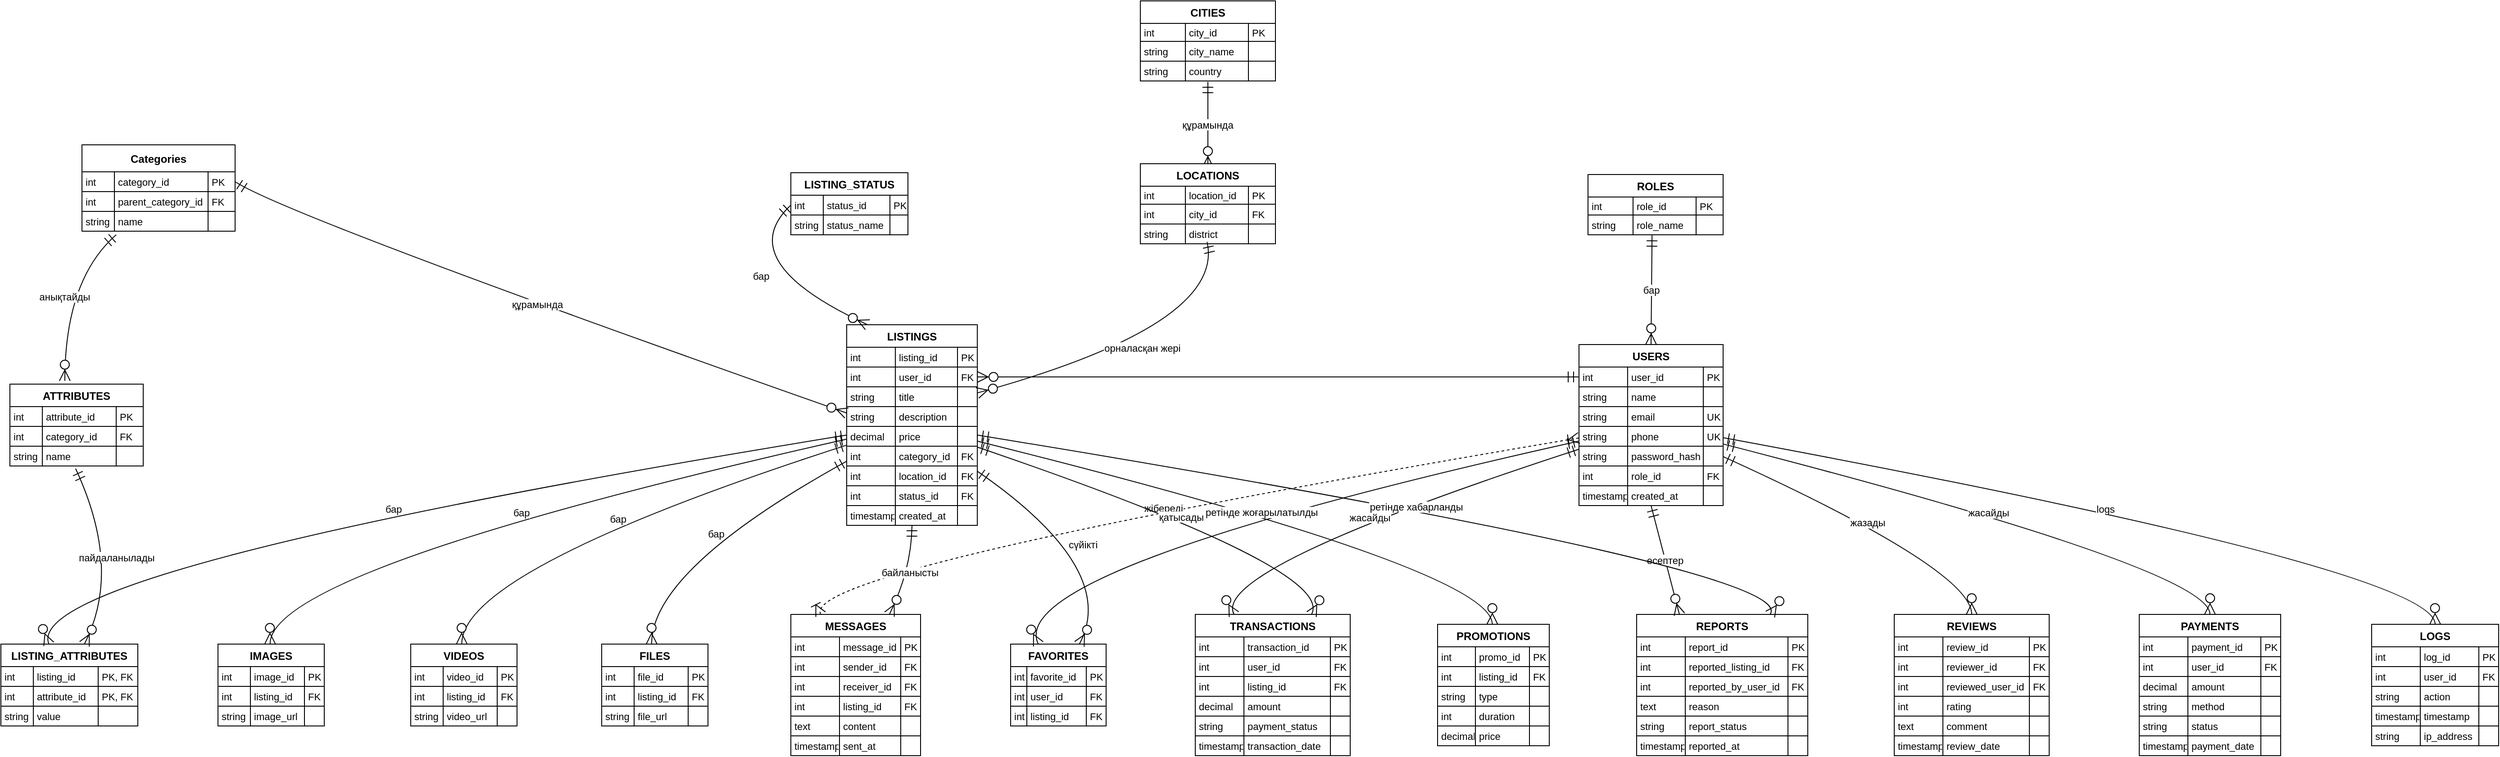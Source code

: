 <mxfile version="26.1.0">
  <diagram id="OkBmsCtyxUtv0G9vOhyC" name="Страница — 2">
    <mxGraphModel dx="1613" dy="653" grid="1" gridSize="10" guides="1" tooltips="1" connect="1" arrows="1" fold="1" page="1" pageScale="1" pageWidth="827" pageHeight="1169" math="0" shadow="0">
      <root>
        <mxCell id="0" />
        <mxCell id="1" parent="0" />
        <mxCell id="i-dMMfXqlk09ZkL_Bo82-2" value="USERS" style="shape=table;startSize=25;container=1;collapsible=0;childLayout=tableLayout;fixedRows=1;rowLines=1;fontStyle=1;align=center;resizeLast=1;" parent="1" vertex="1">
          <mxGeometry x="1772" y="392" width="160" height="179" as="geometry" />
        </mxCell>
        <mxCell id="i-dMMfXqlk09ZkL_Bo82-3" style="shape=tableRow;horizontal=0;startSize=0;swimlaneHead=0;swimlaneBody=0;fillColor=none;collapsible=0;dropTarget=0;points=[[0,0.5],[1,0.5]];portConstraint=eastwest;top=0;left=0;right=0;bottom=0;" parent="i-dMMfXqlk09ZkL_Bo82-2" vertex="1">
          <mxGeometry y="25" width="160" height="22" as="geometry" />
        </mxCell>
        <mxCell id="i-dMMfXqlk09ZkL_Bo82-4" value="int" style="shape=partialRectangle;connectable=0;fillColor=none;top=0;left=0;bottom=0;right=0;align=left;spacingLeft=2;overflow=hidden;fontSize=11;" parent="i-dMMfXqlk09ZkL_Bo82-3" vertex="1">
          <mxGeometry width="54" height="22" as="geometry">
            <mxRectangle width="54" height="22" as="alternateBounds" />
          </mxGeometry>
        </mxCell>
        <mxCell id="i-dMMfXqlk09ZkL_Bo82-5" value="user_id" style="shape=partialRectangle;connectable=0;fillColor=none;top=0;left=0;bottom=0;right=0;align=left;spacingLeft=2;overflow=hidden;fontSize=11;" parent="i-dMMfXqlk09ZkL_Bo82-3" vertex="1">
          <mxGeometry x="54" width="84" height="22" as="geometry">
            <mxRectangle width="84" height="22" as="alternateBounds" />
          </mxGeometry>
        </mxCell>
        <mxCell id="i-dMMfXqlk09ZkL_Bo82-6" value="PK" style="shape=partialRectangle;connectable=0;fillColor=none;top=0;left=0;bottom=0;right=0;align=left;spacingLeft=2;overflow=hidden;fontSize=11;" parent="i-dMMfXqlk09ZkL_Bo82-3" vertex="1">
          <mxGeometry x="138" width="22" height="22" as="geometry">
            <mxRectangle width="22" height="22" as="alternateBounds" />
          </mxGeometry>
        </mxCell>
        <mxCell id="i-dMMfXqlk09ZkL_Bo82-7" style="shape=tableRow;horizontal=0;startSize=0;swimlaneHead=0;swimlaneBody=0;fillColor=none;collapsible=0;dropTarget=0;points=[[0,0.5],[1,0.5]];portConstraint=eastwest;top=0;left=0;right=0;bottom=0;" parent="i-dMMfXqlk09ZkL_Bo82-2" vertex="1">
          <mxGeometry y="47" width="160" height="22" as="geometry" />
        </mxCell>
        <mxCell id="i-dMMfXqlk09ZkL_Bo82-8" value="string" style="shape=partialRectangle;connectable=0;fillColor=none;top=0;left=0;bottom=0;right=0;align=left;spacingLeft=2;overflow=hidden;fontSize=11;" parent="i-dMMfXqlk09ZkL_Bo82-7" vertex="1">
          <mxGeometry width="54" height="22" as="geometry">
            <mxRectangle width="54" height="22" as="alternateBounds" />
          </mxGeometry>
        </mxCell>
        <mxCell id="i-dMMfXqlk09ZkL_Bo82-9" value="name" style="shape=partialRectangle;connectable=0;fillColor=none;top=0;left=0;bottom=0;right=0;align=left;spacingLeft=2;overflow=hidden;fontSize=11;" parent="i-dMMfXqlk09ZkL_Bo82-7" vertex="1">
          <mxGeometry x="54" width="84" height="22" as="geometry">
            <mxRectangle width="84" height="22" as="alternateBounds" />
          </mxGeometry>
        </mxCell>
        <mxCell id="i-dMMfXqlk09ZkL_Bo82-10" value="" style="shape=partialRectangle;connectable=0;fillColor=none;top=0;left=0;bottom=0;right=0;align=left;spacingLeft=2;overflow=hidden;fontSize=11;" parent="i-dMMfXqlk09ZkL_Bo82-7" vertex="1">
          <mxGeometry x="138" width="22" height="22" as="geometry">
            <mxRectangle width="22" height="22" as="alternateBounds" />
          </mxGeometry>
        </mxCell>
        <mxCell id="i-dMMfXqlk09ZkL_Bo82-11" style="shape=tableRow;horizontal=0;startSize=0;swimlaneHead=0;swimlaneBody=0;fillColor=none;collapsible=0;dropTarget=0;points=[[0,0.5],[1,0.5]];portConstraint=eastwest;top=0;left=0;right=0;bottom=0;" parent="i-dMMfXqlk09ZkL_Bo82-2" vertex="1">
          <mxGeometry y="69" width="160" height="22" as="geometry" />
        </mxCell>
        <mxCell id="i-dMMfXqlk09ZkL_Bo82-12" value="string" style="shape=partialRectangle;connectable=0;fillColor=none;top=0;left=0;bottom=0;right=0;align=left;spacingLeft=2;overflow=hidden;fontSize=11;" parent="i-dMMfXqlk09ZkL_Bo82-11" vertex="1">
          <mxGeometry width="54" height="22" as="geometry">
            <mxRectangle width="54" height="22" as="alternateBounds" />
          </mxGeometry>
        </mxCell>
        <mxCell id="i-dMMfXqlk09ZkL_Bo82-13" value="email" style="shape=partialRectangle;connectable=0;fillColor=none;top=0;left=0;bottom=0;right=0;align=left;spacingLeft=2;overflow=hidden;fontSize=11;" parent="i-dMMfXqlk09ZkL_Bo82-11" vertex="1">
          <mxGeometry x="54" width="84" height="22" as="geometry">
            <mxRectangle width="84" height="22" as="alternateBounds" />
          </mxGeometry>
        </mxCell>
        <mxCell id="i-dMMfXqlk09ZkL_Bo82-14" value="UK" style="shape=partialRectangle;connectable=0;fillColor=none;top=0;left=0;bottom=0;right=0;align=left;spacingLeft=2;overflow=hidden;fontSize=11;" parent="i-dMMfXqlk09ZkL_Bo82-11" vertex="1">
          <mxGeometry x="138" width="22" height="22" as="geometry">
            <mxRectangle width="22" height="22" as="alternateBounds" />
          </mxGeometry>
        </mxCell>
        <mxCell id="i-dMMfXqlk09ZkL_Bo82-15" style="shape=tableRow;horizontal=0;startSize=0;swimlaneHead=0;swimlaneBody=0;fillColor=none;collapsible=0;dropTarget=0;points=[[0,0.5],[1,0.5]];portConstraint=eastwest;top=0;left=0;right=0;bottom=0;" parent="i-dMMfXqlk09ZkL_Bo82-2" vertex="1">
          <mxGeometry y="91" width="160" height="22" as="geometry" />
        </mxCell>
        <mxCell id="i-dMMfXqlk09ZkL_Bo82-16" value="string" style="shape=partialRectangle;connectable=0;fillColor=none;top=0;left=0;bottom=0;right=0;align=left;spacingLeft=2;overflow=hidden;fontSize=11;" parent="i-dMMfXqlk09ZkL_Bo82-15" vertex="1">
          <mxGeometry width="54" height="22" as="geometry">
            <mxRectangle width="54" height="22" as="alternateBounds" />
          </mxGeometry>
        </mxCell>
        <mxCell id="i-dMMfXqlk09ZkL_Bo82-17" value="phone" style="shape=partialRectangle;connectable=0;fillColor=none;top=0;left=0;bottom=0;right=0;align=left;spacingLeft=2;overflow=hidden;fontSize=11;" parent="i-dMMfXqlk09ZkL_Bo82-15" vertex="1">
          <mxGeometry x="54" width="84" height="22" as="geometry">
            <mxRectangle width="84" height="22" as="alternateBounds" />
          </mxGeometry>
        </mxCell>
        <mxCell id="i-dMMfXqlk09ZkL_Bo82-18" value="UK" style="shape=partialRectangle;connectable=0;fillColor=none;top=0;left=0;bottom=0;right=0;align=left;spacingLeft=2;overflow=hidden;fontSize=11;" parent="i-dMMfXqlk09ZkL_Bo82-15" vertex="1">
          <mxGeometry x="138" width="22" height="22" as="geometry">
            <mxRectangle width="22" height="22" as="alternateBounds" />
          </mxGeometry>
        </mxCell>
        <mxCell id="i-dMMfXqlk09ZkL_Bo82-19" style="shape=tableRow;horizontal=0;startSize=0;swimlaneHead=0;swimlaneBody=0;fillColor=none;collapsible=0;dropTarget=0;points=[[0,0.5],[1,0.5]];portConstraint=eastwest;top=0;left=0;right=0;bottom=0;" parent="i-dMMfXqlk09ZkL_Bo82-2" vertex="1">
          <mxGeometry y="113" width="160" height="22" as="geometry" />
        </mxCell>
        <mxCell id="i-dMMfXqlk09ZkL_Bo82-20" value="string" style="shape=partialRectangle;connectable=0;fillColor=none;top=0;left=0;bottom=0;right=0;align=left;spacingLeft=2;overflow=hidden;fontSize=11;" parent="i-dMMfXqlk09ZkL_Bo82-19" vertex="1">
          <mxGeometry width="54" height="22" as="geometry">
            <mxRectangle width="54" height="22" as="alternateBounds" />
          </mxGeometry>
        </mxCell>
        <mxCell id="i-dMMfXqlk09ZkL_Bo82-21" value="password_hash" style="shape=partialRectangle;connectable=0;fillColor=none;top=0;left=0;bottom=0;right=0;align=left;spacingLeft=2;overflow=hidden;fontSize=11;" parent="i-dMMfXqlk09ZkL_Bo82-19" vertex="1">
          <mxGeometry x="54" width="84" height="22" as="geometry">
            <mxRectangle width="84" height="22" as="alternateBounds" />
          </mxGeometry>
        </mxCell>
        <mxCell id="i-dMMfXqlk09ZkL_Bo82-22" value="" style="shape=partialRectangle;connectable=0;fillColor=none;top=0;left=0;bottom=0;right=0;align=left;spacingLeft=2;overflow=hidden;fontSize=11;" parent="i-dMMfXqlk09ZkL_Bo82-19" vertex="1">
          <mxGeometry x="138" width="22" height="22" as="geometry">
            <mxRectangle width="22" height="22" as="alternateBounds" />
          </mxGeometry>
        </mxCell>
        <mxCell id="i-dMMfXqlk09ZkL_Bo82-23" style="shape=tableRow;horizontal=0;startSize=0;swimlaneHead=0;swimlaneBody=0;fillColor=none;collapsible=0;dropTarget=0;points=[[0,0.5],[1,0.5]];portConstraint=eastwest;top=0;left=0;right=0;bottom=0;" parent="i-dMMfXqlk09ZkL_Bo82-2" vertex="1">
          <mxGeometry y="135" width="160" height="22" as="geometry" />
        </mxCell>
        <mxCell id="i-dMMfXqlk09ZkL_Bo82-24" value="int" style="shape=partialRectangle;connectable=0;fillColor=none;top=0;left=0;bottom=0;right=0;align=left;spacingLeft=2;overflow=hidden;fontSize=11;" parent="i-dMMfXqlk09ZkL_Bo82-23" vertex="1">
          <mxGeometry width="54" height="22" as="geometry">
            <mxRectangle width="54" height="22" as="alternateBounds" />
          </mxGeometry>
        </mxCell>
        <mxCell id="i-dMMfXqlk09ZkL_Bo82-25" value="role_id" style="shape=partialRectangle;connectable=0;fillColor=none;top=0;left=0;bottom=0;right=0;align=left;spacingLeft=2;overflow=hidden;fontSize=11;" parent="i-dMMfXqlk09ZkL_Bo82-23" vertex="1">
          <mxGeometry x="54" width="84" height="22" as="geometry">
            <mxRectangle width="84" height="22" as="alternateBounds" />
          </mxGeometry>
        </mxCell>
        <mxCell id="i-dMMfXqlk09ZkL_Bo82-26" value="FK" style="shape=partialRectangle;connectable=0;fillColor=none;top=0;left=0;bottom=0;right=0;align=left;spacingLeft=2;overflow=hidden;fontSize=11;" parent="i-dMMfXqlk09ZkL_Bo82-23" vertex="1">
          <mxGeometry x="138" width="22" height="22" as="geometry">
            <mxRectangle width="22" height="22" as="alternateBounds" />
          </mxGeometry>
        </mxCell>
        <mxCell id="i-dMMfXqlk09ZkL_Bo82-27" style="shape=tableRow;horizontal=0;startSize=0;swimlaneHead=0;swimlaneBody=0;fillColor=none;collapsible=0;dropTarget=0;points=[[0,0.5],[1,0.5]];portConstraint=eastwest;top=0;left=0;right=0;bottom=0;" parent="i-dMMfXqlk09ZkL_Bo82-2" vertex="1">
          <mxGeometry y="157" width="160" height="22" as="geometry" />
        </mxCell>
        <mxCell id="i-dMMfXqlk09ZkL_Bo82-28" value="timestamp" style="shape=partialRectangle;connectable=0;fillColor=none;top=0;left=0;bottom=0;right=0;align=left;spacingLeft=2;overflow=hidden;fontSize=11;" parent="i-dMMfXqlk09ZkL_Bo82-27" vertex="1">
          <mxGeometry width="54" height="22" as="geometry">
            <mxRectangle width="54" height="22" as="alternateBounds" />
          </mxGeometry>
        </mxCell>
        <mxCell id="i-dMMfXqlk09ZkL_Bo82-29" value="created_at" style="shape=partialRectangle;connectable=0;fillColor=none;top=0;left=0;bottom=0;right=0;align=left;spacingLeft=2;overflow=hidden;fontSize=11;" parent="i-dMMfXqlk09ZkL_Bo82-27" vertex="1">
          <mxGeometry x="54" width="84" height="22" as="geometry">
            <mxRectangle width="84" height="22" as="alternateBounds" />
          </mxGeometry>
        </mxCell>
        <mxCell id="i-dMMfXqlk09ZkL_Bo82-30" value="" style="shape=partialRectangle;connectable=0;fillColor=none;top=0;left=0;bottom=0;right=0;align=left;spacingLeft=2;overflow=hidden;fontSize=11;" parent="i-dMMfXqlk09ZkL_Bo82-27" vertex="1">
          <mxGeometry x="138" width="22" height="22" as="geometry">
            <mxRectangle width="22" height="22" as="alternateBounds" />
          </mxGeometry>
        </mxCell>
        <mxCell id="i-dMMfXqlk09ZkL_Bo82-31" value="MESSAGES" style="shape=table;startSize=25;container=1;collapsible=0;childLayout=tableLayout;fixedRows=1;rowLines=1;fontStyle=1;align=center;resizeLast=1;" parent="1" vertex="1">
          <mxGeometry x="897" y="692" width="144" height="157" as="geometry" />
        </mxCell>
        <mxCell id="i-dMMfXqlk09ZkL_Bo82-32" style="shape=tableRow;horizontal=0;startSize=0;swimlaneHead=0;swimlaneBody=0;fillColor=none;collapsible=0;dropTarget=0;points=[[0,0.5],[1,0.5]];portConstraint=eastwest;top=0;left=0;right=0;bottom=0;" parent="i-dMMfXqlk09ZkL_Bo82-31" vertex="1">
          <mxGeometry y="25" width="144" height="22" as="geometry" />
        </mxCell>
        <mxCell id="i-dMMfXqlk09ZkL_Bo82-33" value="int" style="shape=partialRectangle;connectable=0;fillColor=none;top=0;left=0;bottom=0;right=0;align=left;spacingLeft=2;overflow=hidden;fontSize=11;" parent="i-dMMfXqlk09ZkL_Bo82-32" vertex="1">
          <mxGeometry width="54" height="22" as="geometry">
            <mxRectangle width="54" height="22" as="alternateBounds" />
          </mxGeometry>
        </mxCell>
        <mxCell id="i-dMMfXqlk09ZkL_Bo82-34" value="message_id" style="shape=partialRectangle;connectable=0;fillColor=none;top=0;left=0;bottom=0;right=0;align=left;spacingLeft=2;overflow=hidden;fontSize=11;" parent="i-dMMfXqlk09ZkL_Bo82-32" vertex="1">
          <mxGeometry x="54" width="68" height="22" as="geometry">
            <mxRectangle width="68" height="22" as="alternateBounds" />
          </mxGeometry>
        </mxCell>
        <mxCell id="i-dMMfXqlk09ZkL_Bo82-35" value="PK" style="shape=partialRectangle;connectable=0;fillColor=none;top=0;left=0;bottom=0;right=0;align=left;spacingLeft=2;overflow=hidden;fontSize=11;" parent="i-dMMfXqlk09ZkL_Bo82-32" vertex="1">
          <mxGeometry x="122" width="22" height="22" as="geometry">
            <mxRectangle width="22" height="22" as="alternateBounds" />
          </mxGeometry>
        </mxCell>
        <mxCell id="i-dMMfXqlk09ZkL_Bo82-36" style="shape=tableRow;horizontal=0;startSize=0;swimlaneHead=0;swimlaneBody=0;fillColor=none;collapsible=0;dropTarget=0;points=[[0,0.5],[1,0.5]];portConstraint=eastwest;top=0;left=0;right=0;bottom=0;" parent="i-dMMfXqlk09ZkL_Bo82-31" vertex="1">
          <mxGeometry y="47" width="144" height="22" as="geometry" />
        </mxCell>
        <mxCell id="i-dMMfXqlk09ZkL_Bo82-37" value="int" style="shape=partialRectangle;connectable=0;fillColor=none;top=0;left=0;bottom=0;right=0;align=left;spacingLeft=2;overflow=hidden;fontSize=11;" parent="i-dMMfXqlk09ZkL_Bo82-36" vertex="1">
          <mxGeometry width="54" height="22" as="geometry">
            <mxRectangle width="54" height="22" as="alternateBounds" />
          </mxGeometry>
        </mxCell>
        <mxCell id="i-dMMfXqlk09ZkL_Bo82-38" value="sender_id" style="shape=partialRectangle;connectable=0;fillColor=none;top=0;left=0;bottom=0;right=0;align=left;spacingLeft=2;overflow=hidden;fontSize=11;" parent="i-dMMfXqlk09ZkL_Bo82-36" vertex="1">
          <mxGeometry x="54" width="68" height="22" as="geometry">
            <mxRectangle width="68" height="22" as="alternateBounds" />
          </mxGeometry>
        </mxCell>
        <mxCell id="i-dMMfXqlk09ZkL_Bo82-39" value="FK" style="shape=partialRectangle;connectable=0;fillColor=none;top=0;left=0;bottom=0;right=0;align=left;spacingLeft=2;overflow=hidden;fontSize=11;" parent="i-dMMfXqlk09ZkL_Bo82-36" vertex="1">
          <mxGeometry x="122" width="22" height="22" as="geometry">
            <mxRectangle width="22" height="22" as="alternateBounds" />
          </mxGeometry>
        </mxCell>
        <mxCell id="i-dMMfXqlk09ZkL_Bo82-40" style="shape=tableRow;horizontal=0;startSize=0;swimlaneHead=0;swimlaneBody=0;fillColor=none;collapsible=0;dropTarget=0;points=[[0,0.5],[1,0.5]];portConstraint=eastwest;top=0;left=0;right=0;bottom=0;" parent="i-dMMfXqlk09ZkL_Bo82-31" vertex="1">
          <mxGeometry y="69" width="144" height="22" as="geometry" />
        </mxCell>
        <mxCell id="i-dMMfXqlk09ZkL_Bo82-41" value="int" style="shape=partialRectangle;connectable=0;fillColor=none;top=0;left=0;bottom=0;right=0;align=left;spacingLeft=2;overflow=hidden;fontSize=11;" parent="i-dMMfXqlk09ZkL_Bo82-40" vertex="1">
          <mxGeometry width="54" height="22" as="geometry">
            <mxRectangle width="54" height="22" as="alternateBounds" />
          </mxGeometry>
        </mxCell>
        <mxCell id="i-dMMfXqlk09ZkL_Bo82-42" value="receiver_id" style="shape=partialRectangle;connectable=0;fillColor=none;top=0;left=0;bottom=0;right=0;align=left;spacingLeft=2;overflow=hidden;fontSize=11;" parent="i-dMMfXqlk09ZkL_Bo82-40" vertex="1">
          <mxGeometry x="54" width="68" height="22" as="geometry">
            <mxRectangle width="68" height="22" as="alternateBounds" />
          </mxGeometry>
        </mxCell>
        <mxCell id="i-dMMfXqlk09ZkL_Bo82-43" value="FK" style="shape=partialRectangle;connectable=0;fillColor=none;top=0;left=0;bottom=0;right=0;align=left;spacingLeft=2;overflow=hidden;fontSize=11;" parent="i-dMMfXqlk09ZkL_Bo82-40" vertex="1">
          <mxGeometry x="122" width="22" height="22" as="geometry">
            <mxRectangle width="22" height="22" as="alternateBounds" />
          </mxGeometry>
        </mxCell>
        <mxCell id="i-dMMfXqlk09ZkL_Bo82-44" style="shape=tableRow;horizontal=0;startSize=0;swimlaneHead=0;swimlaneBody=0;fillColor=none;collapsible=0;dropTarget=0;points=[[0,0.5],[1,0.5]];portConstraint=eastwest;top=0;left=0;right=0;bottom=0;" parent="i-dMMfXqlk09ZkL_Bo82-31" vertex="1">
          <mxGeometry y="91" width="144" height="22" as="geometry" />
        </mxCell>
        <mxCell id="i-dMMfXqlk09ZkL_Bo82-45" value="int" style="shape=partialRectangle;connectable=0;fillColor=none;top=0;left=0;bottom=0;right=0;align=left;spacingLeft=2;overflow=hidden;fontSize=11;" parent="i-dMMfXqlk09ZkL_Bo82-44" vertex="1">
          <mxGeometry width="54" height="22" as="geometry">
            <mxRectangle width="54" height="22" as="alternateBounds" />
          </mxGeometry>
        </mxCell>
        <mxCell id="i-dMMfXqlk09ZkL_Bo82-46" value="listing_id" style="shape=partialRectangle;connectable=0;fillColor=none;top=0;left=0;bottom=0;right=0;align=left;spacingLeft=2;overflow=hidden;fontSize=11;" parent="i-dMMfXqlk09ZkL_Bo82-44" vertex="1">
          <mxGeometry x="54" width="68" height="22" as="geometry">
            <mxRectangle width="68" height="22" as="alternateBounds" />
          </mxGeometry>
        </mxCell>
        <mxCell id="i-dMMfXqlk09ZkL_Bo82-47" value="FK" style="shape=partialRectangle;connectable=0;fillColor=none;top=0;left=0;bottom=0;right=0;align=left;spacingLeft=2;overflow=hidden;fontSize=11;" parent="i-dMMfXqlk09ZkL_Bo82-44" vertex="1">
          <mxGeometry x="122" width="22" height="22" as="geometry">
            <mxRectangle width="22" height="22" as="alternateBounds" />
          </mxGeometry>
        </mxCell>
        <mxCell id="i-dMMfXqlk09ZkL_Bo82-48" style="shape=tableRow;horizontal=0;startSize=0;swimlaneHead=0;swimlaneBody=0;fillColor=none;collapsible=0;dropTarget=0;points=[[0,0.5],[1,0.5]];portConstraint=eastwest;top=0;left=0;right=0;bottom=0;" parent="i-dMMfXqlk09ZkL_Bo82-31" vertex="1">
          <mxGeometry y="113" width="144" height="22" as="geometry" />
        </mxCell>
        <mxCell id="i-dMMfXqlk09ZkL_Bo82-49" value="text" style="shape=partialRectangle;connectable=0;fillColor=none;top=0;left=0;bottom=0;right=0;align=left;spacingLeft=2;overflow=hidden;fontSize=11;" parent="i-dMMfXqlk09ZkL_Bo82-48" vertex="1">
          <mxGeometry width="54" height="22" as="geometry">
            <mxRectangle width="54" height="22" as="alternateBounds" />
          </mxGeometry>
        </mxCell>
        <mxCell id="i-dMMfXqlk09ZkL_Bo82-50" value="content" style="shape=partialRectangle;connectable=0;fillColor=none;top=0;left=0;bottom=0;right=0;align=left;spacingLeft=2;overflow=hidden;fontSize=11;" parent="i-dMMfXqlk09ZkL_Bo82-48" vertex="1">
          <mxGeometry x="54" width="68" height="22" as="geometry">
            <mxRectangle width="68" height="22" as="alternateBounds" />
          </mxGeometry>
        </mxCell>
        <mxCell id="i-dMMfXqlk09ZkL_Bo82-51" value="" style="shape=partialRectangle;connectable=0;fillColor=none;top=0;left=0;bottom=0;right=0;align=left;spacingLeft=2;overflow=hidden;fontSize=11;" parent="i-dMMfXqlk09ZkL_Bo82-48" vertex="1">
          <mxGeometry x="122" width="22" height="22" as="geometry">
            <mxRectangle width="22" height="22" as="alternateBounds" />
          </mxGeometry>
        </mxCell>
        <mxCell id="i-dMMfXqlk09ZkL_Bo82-52" style="shape=tableRow;horizontal=0;startSize=0;swimlaneHead=0;swimlaneBody=0;fillColor=none;collapsible=0;dropTarget=0;points=[[0,0.5],[1,0.5]];portConstraint=eastwest;top=0;left=0;right=0;bottom=0;" parent="i-dMMfXqlk09ZkL_Bo82-31" vertex="1">
          <mxGeometry y="135" width="144" height="22" as="geometry" />
        </mxCell>
        <mxCell id="i-dMMfXqlk09ZkL_Bo82-53" value="timestamp" style="shape=partialRectangle;connectable=0;fillColor=none;top=0;left=0;bottom=0;right=0;align=left;spacingLeft=2;overflow=hidden;fontSize=11;" parent="i-dMMfXqlk09ZkL_Bo82-52" vertex="1">
          <mxGeometry width="54" height="22" as="geometry">
            <mxRectangle width="54" height="22" as="alternateBounds" />
          </mxGeometry>
        </mxCell>
        <mxCell id="i-dMMfXqlk09ZkL_Bo82-54" value="sent_at" style="shape=partialRectangle;connectable=0;fillColor=none;top=0;left=0;bottom=0;right=0;align=left;spacingLeft=2;overflow=hidden;fontSize=11;" parent="i-dMMfXqlk09ZkL_Bo82-52" vertex="1">
          <mxGeometry x="54" width="68" height="22" as="geometry">
            <mxRectangle width="68" height="22" as="alternateBounds" />
          </mxGeometry>
        </mxCell>
        <mxCell id="i-dMMfXqlk09ZkL_Bo82-55" value="" style="shape=partialRectangle;connectable=0;fillColor=none;top=0;left=0;bottom=0;right=0;align=left;spacingLeft=2;overflow=hidden;fontSize=11;" parent="i-dMMfXqlk09ZkL_Bo82-52" vertex="1">
          <mxGeometry x="122" width="22" height="22" as="geometry">
            <mxRectangle width="22" height="22" as="alternateBounds" />
          </mxGeometry>
        </mxCell>
        <mxCell id="i-dMMfXqlk09ZkL_Bo82-56" value="REVIEWS" style="shape=table;startSize=25;container=1;collapsible=0;childLayout=tableLayout;fixedRows=1;rowLines=1;fontStyle=1;align=center;resizeLast=1;" parent="1" vertex="1">
          <mxGeometry x="2122" y="692" width="172" height="157" as="geometry" />
        </mxCell>
        <mxCell id="i-dMMfXqlk09ZkL_Bo82-57" style="shape=tableRow;horizontal=0;startSize=0;swimlaneHead=0;swimlaneBody=0;fillColor=none;collapsible=0;dropTarget=0;points=[[0,0.5],[1,0.5]];portConstraint=eastwest;top=0;left=0;right=0;bottom=0;" parent="i-dMMfXqlk09ZkL_Bo82-56" vertex="1">
          <mxGeometry y="25" width="172" height="22" as="geometry" />
        </mxCell>
        <mxCell id="i-dMMfXqlk09ZkL_Bo82-58" value="int" style="shape=partialRectangle;connectable=0;fillColor=none;top=0;left=0;bottom=0;right=0;align=left;spacingLeft=2;overflow=hidden;fontSize=11;" parent="i-dMMfXqlk09ZkL_Bo82-57" vertex="1">
          <mxGeometry width="54" height="22" as="geometry">
            <mxRectangle width="54" height="22" as="alternateBounds" />
          </mxGeometry>
        </mxCell>
        <mxCell id="i-dMMfXqlk09ZkL_Bo82-59" value="review_id" style="shape=partialRectangle;connectable=0;fillColor=none;top=0;left=0;bottom=0;right=0;align=left;spacingLeft=2;overflow=hidden;fontSize=11;" parent="i-dMMfXqlk09ZkL_Bo82-57" vertex="1">
          <mxGeometry x="54" width="96" height="22" as="geometry">
            <mxRectangle width="96" height="22" as="alternateBounds" />
          </mxGeometry>
        </mxCell>
        <mxCell id="i-dMMfXqlk09ZkL_Bo82-60" value="PK" style="shape=partialRectangle;connectable=0;fillColor=none;top=0;left=0;bottom=0;right=0;align=left;spacingLeft=2;overflow=hidden;fontSize=11;" parent="i-dMMfXqlk09ZkL_Bo82-57" vertex="1">
          <mxGeometry x="150" width="22" height="22" as="geometry">
            <mxRectangle width="22" height="22" as="alternateBounds" />
          </mxGeometry>
        </mxCell>
        <mxCell id="i-dMMfXqlk09ZkL_Bo82-61" style="shape=tableRow;horizontal=0;startSize=0;swimlaneHead=0;swimlaneBody=0;fillColor=none;collapsible=0;dropTarget=0;points=[[0,0.5],[1,0.5]];portConstraint=eastwest;top=0;left=0;right=0;bottom=0;" parent="i-dMMfXqlk09ZkL_Bo82-56" vertex="1">
          <mxGeometry y="47" width="172" height="22" as="geometry" />
        </mxCell>
        <mxCell id="i-dMMfXqlk09ZkL_Bo82-62" value="int" style="shape=partialRectangle;connectable=0;fillColor=none;top=0;left=0;bottom=0;right=0;align=left;spacingLeft=2;overflow=hidden;fontSize=11;" parent="i-dMMfXqlk09ZkL_Bo82-61" vertex="1">
          <mxGeometry width="54" height="22" as="geometry">
            <mxRectangle width="54" height="22" as="alternateBounds" />
          </mxGeometry>
        </mxCell>
        <mxCell id="i-dMMfXqlk09ZkL_Bo82-63" value="reviewer_id" style="shape=partialRectangle;connectable=0;fillColor=none;top=0;left=0;bottom=0;right=0;align=left;spacingLeft=2;overflow=hidden;fontSize=11;" parent="i-dMMfXqlk09ZkL_Bo82-61" vertex="1">
          <mxGeometry x="54" width="96" height="22" as="geometry">
            <mxRectangle width="96" height="22" as="alternateBounds" />
          </mxGeometry>
        </mxCell>
        <mxCell id="i-dMMfXqlk09ZkL_Bo82-64" value="FK" style="shape=partialRectangle;connectable=0;fillColor=none;top=0;left=0;bottom=0;right=0;align=left;spacingLeft=2;overflow=hidden;fontSize=11;" parent="i-dMMfXqlk09ZkL_Bo82-61" vertex="1">
          <mxGeometry x="150" width="22" height="22" as="geometry">
            <mxRectangle width="22" height="22" as="alternateBounds" />
          </mxGeometry>
        </mxCell>
        <mxCell id="i-dMMfXqlk09ZkL_Bo82-65" style="shape=tableRow;horizontal=0;startSize=0;swimlaneHead=0;swimlaneBody=0;fillColor=none;collapsible=0;dropTarget=0;points=[[0,0.5],[1,0.5]];portConstraint=eastwest;top=0;left=0;right=0;bottom=0;" parent="i-dMMfXqlk09ZkL_Bo82-56" vertex="1">
          <mxGeometry y="69" width="172" height="22" as="geometry" />
        </mxCell>
        <mxCell id="i-dMMfXqlk09ZkL_Bo82-66" value="int" style="shape=partialRectangle;connectable=0;fillColor=none;top=0;left=0;bottom=0;right=0;align=left;spacingLeft=2;overflow=hidden;fontSize=11;" parent="i-dMMfXqlk09ZkL_Bo82-65" vertex="1">
          <mxGeometry width="54" height="22" as="geometry">
            <mxRectangle width="54" height="22" as="alternateBounds" />
          </mxGeometry>
        </mxCell>
        <mxCell id="i-dMMfXqlk09ZkL_Bo82-67" value="reviewed_user_id" style="shape=partialRectangle;connectable=0;fillColor=none;top=0;left=0;bottom=0;right=0;align=left;spacingLeft=2;overflow=hidden;fontSize=11;" parent="i-dMMfXqlk09ZkL_Bo82-65" vertex="1">
          <mxGeometry x="54" width="96" height="22" as="geometry">
            <mxRectangle width="96" height="22" as="alternateBounds" />
          </mxGeometry>
        </mxCell>
        <mxCell id="i-dMMfXqlk09ZkL_Bo82-68" value="FK" style="shape=partialRectangle;connectable=0;fillColor=none;top=0;left=0;bottom=0;right=0;align=left;spacingLeft=2;overflow=hidden;fontSize=11;" parent="i-dMMfXqlk09ZkL_Bo82-65" vertex="1">
          <mxGeometry x="150" width="22" height="22" as="geometry">
            <mxRectangle width="22" height="22" as="alternateBounds" />
          </mxGeometry>
        </mxCell>
        <mxCell id="i-dMMfXqlk09ZkL_Bo82-69" style="shape=tableRow;horizontal=0;startSize=0;swimlaneHead=0;swimlaneBody=0;fillColor=none;collapsible=0;dropTarget=0;points=[[0,0.5],[1,0.5]];portConstraint=eastwest;top=0;left=0;right=0;bottom=0;" parent="i-dMMfXqlk09ZkL_Bo82-56" vertex="1">
          <mxGeometry y="91" width="172" height="22" as="geometry" />
        </mxCell>
        <mxCell id="i-dMMfXqlk09ZkL_Bo82-70" value="int" style="shape=partialRectangle;connectable=0;fillColor=none;top=0;left=0;bottom=0;right=0;align=left;spacingLeft=2;overflow=hidden;fontSize=11;" parent="i-dMMfXqlk09ZkL_Bo82-69" vertex="1">
          <mxGeometry width="54" height="22" as="geometry">
            <mxRectangle width="54" height="22" as="alternateBounds" />
          </mxGeometry>
        </mxCell>
        <mxCell id="i-dMMfXqlk09ZkL_Bo82-71" value="rating" style="shape=partialRectangle;connectable=0;fillColor=none;top=0;left=0;bottom=0;right=0;align=left;spacingLeft=2;overflow=hidden;fontSize=11;" parent="i-dMMfXqlk09ZkL_Bo82-69" vertex="1">
          <mxGeometry x="54" width="96" height="22" as="geometry">
            <mxRectangle width="96" height="22" as="alternateBounds" />
          </mxGeometry>
        </mxCell>
        <mxCell id="i-dMMfXqlk09ZkL_Bo82-72" value="" style="shape=partialRectangle;connectable=0;fillColor=none;top=0;left=0;bottom=0;right=0;align=left;spacingLeft=2;overflow=hidden;fontSize=11;" parent="i-dMMfXqlk09ZkL_Bo82-69" vertex="1">
          <mxGeometry x="150" width="22" height="22" as="geometry">
            <mxRectangle width="22" height="22" as="alternateBounds" />
          </mxGeometry>
        </mxCell>
        <mxCell id="i-dMMfXqlk09ZkL_Bo82-73" style="shape=tableRow;horizontal=0;startSize=0;swimlaneHead=0;swimlaneBody=0;fillColor=none;collapsible=0;dropTarget=0;points=[[0,0.5],[1,0.5]];portConstraint=eastwest;top=0;left=0;right=0;bottom=0;" parent="i-dMMfXqlk09ZkL_Bo82-56" vertex="1">
          <mxGeometry y="113" width="172" height="22" as="geometry" />
        </mxCell>
        <mxCell id="i-dMMfXqlk09ZkL_Bo82-74" value="text" style="shape=partialRectangle;connectable=0;fillColor=none;top=0;left=0;bottom=0;right=0;align=left;spacingLeft=2;overflow=hidden;fontSize=11;" parent="i-dMMfXqlk09ZkL_Bo82-73" vertex="1">
          <mxGeometry width="54" height="22" as="geometry">
            <mxRectangle width="54" height="22" as="alternateBounds" />
          </mxGeometry>
        </mxCell>
        <mxCell id="i-dMMfXqlk09ZkL_Bo82-75" value="comment" style="shape=partialRectangle;connectable=0;fillColor=none;top=0;left=0;bottom=0;right=0;align=left;spacingLeft=2;overflow=hidden;fontSize=11;" parent="i-dMMfXqlk09ZkL_Bo82-73" vertex="1">
          <mxGeometry x="54" width="96" height="22" as="geometry">
            <mxRectangle width="96" height="22" as="alternateBounds" />
          </mxGeometry>
        </mxCell>
        <mxCell id="i-dMMfXqlk09ZkL_Bo82-76" value="" style="shape=partialRectangle;connectable=0;fillColor=none;top=0;left=0;bottom=0;right=0;align=left;spacingLeft=2;overflow=hidden;fontSize=11;" parent="i-dMMfXqlk09ZkL_Bo82-73" vertex="1">
          <mxGeometry x="150" width="22" height="22" as="geometry">
            <mxRectangle width="22" height="22" as="alternateBounds" />
          </mxGeometry>
        </mxCell>
        <mxCell id="i-dMMfXqlk09ZkL_Bo82-77" style="shape=tableRow;horizontal=0;startSize=0;swimlaneHead=0;swimlaneBody=0;fillColor=none;collapsible=0;dropTarget=0;points=[[0,0.5],[1,0.5]];portConstraint=eastwest;top=0;left=0;right=0;bottom=0;" parent="i-dMMfXqlk09ZkL_Bo82-56" vertex="1">
          <mxGeometry y="135" width="172" height="22" as="geometry" />
        </mxCell>
        <mxCell id="i-dMMfXqlk09ZkL_Bo82-78" value="timestamp" style="shape=partialRectangle;connectable=0;fillColor=none;top=0;left=0;bottom=0;right=0;align=left;spacingLeft=2;overflow=hidden;fontSize=11;" parent="i-dMMfXqlk09ZkL_Bo82-77" vertex="1">
          <mxGeometry width="54" height="22" as="geometry">
            <mxRectangle width="54" height="22" as="alternateBounds" />
          </mxGeometry>
        </mxCell>
        <mxCell id="i-dMMfXqlk09ZkL_Bo82-79" value="review_date" style="shape=partialRectangle;connectable=0;fillColor=none;top=0;left=0;bottom=0;right=0;align=left;spacingLeft=2;overflow=hidden;fontSize=11;" parent="i-dMMfXqlk09ZkL_Bo82-77" vertex="1">
          <mxGeometry x="54" width="96" height="22" as="geometry">
            <mxRectangle width="96" height="22" as="alternateBounds" />
          </mxGeometry>
        </mxCell>
        <mxCell id="i-dMMfXqlk09ZkL_Bo82-80" value="" style="shape=partialRectangle;connectable=0;fillColor=none;top=0;left=0;bottom=0;right=0;align=left;spacingLeft=2;overflow=hidden;fontSize=11;" parent="i-dMMfXqlk09ZkL_Bo82-77" vertex="1">
          <mxGeometry x="150" width="22" height="22" as="geometry">
            <mxRectangle width="22" height="22" as="alternateBounds" />
          </mxGeometry>
        </mxCell>
        <mxCell id="i-dMMfXqlk09ZkL_Bo82-81" value="FAVORITES" style="shape=table;startSize=25;container=1;collapsible=0;childLayout=tableLayout;fixedRows=1;rowLines=1;fontStyle=1;align=center;resizeLast=1;" parent="1" vertex="1">
          <mxGeometry x="1141" y="725" width="106" height="91" as="geometry" />
        </mxCell>
        <mxCell id="i-dMMfXqlk09ZkL_Bo82-82" style="shape=tableRow;horizontal=0;startSize=0;swimlaneHead=0;swimlaneBody=0;fillColor=none;collapsible=0;dropTarget=0;points=[[0,0.5],[1,0.5]];portConstraint=eastwest;top=0;left=0;right=0;bottom=0;" parent="i-dMMfXqlk09ZkL_Bo82-81" vertex="1">
          <mxGeometry y="25" width="106" height="22" as="geometry" />
        </mxCell>
        <mxCell id="i-dMMfXqlk09ZkL_Bo82-83" value="int" style="shape=partialRectangle;connectable=0;fillColor=none;top=0;left=0;bottom=0;right=0;align=left;spacingLeft=2;overflow=hidden;fontSize=11;" parent="i-dMMfXqlk09ZkL_Bo82-82" vertex="1">
          <mxGeometry width="18" height="22" as="geometry">
            <mxRectangle width="18" height="22" as="alternateBounds" />
          </mxGeometry>
        </mxCell>
        <mxCell id="i-dMMfXqlk09ZkL_Bo82-84" value="favorite_id" style="shape=partialRectangle;connectable=0;fillColor=none;top=0;left=0;bottom=0;right=0;align=left;spacingLeft=2;overflow=hidden;fontSize=11;" parent="i-dMMfXqlk09ZkL_Bo82-82" vertex="1">
          <mxGeometry x="18" width="66" height="22" as="geometry">
            <mxRectangle width="66" height="22" as="alternateBounds" />
          </mxGeometry>
        </mxCell>
        <mxCell id="i-dMMfXqlk09ZkL_Bo82-85" value="PK" style="shape=partialRectangle;connectable=0;fillColor=none;top=0;left=0;bottom=0;right=0;align=left;spacingLeft=2;overflow=hidden;fontSize=11;" parent="i-dMMfXqlk09ZkL_Bo82-82" vertex="1">
          <mxGeometry x="84" width="22" height="22" as="geometry">
            <mxRectangle width="22" height="22" as="alternateBounds" />
          </mxGeometry>
        </mxCell>
        <mxCell id="i-dMMfXqlk09ZkL_Bo82-86" style="shape=tableRow;horizontal=0;startSize=0;swimlaneHead=0;swimlaneBody=0;fillColor=none;collapsible=0;dropTarget=0;points=[[0,0.5],[1,0.5]];portConstraint=eastwest;top=0;left=0;right=0;bottom=0;" parent="i-dMMfXqlk09ZkL_Bo82-81" vertex="1">
          <mxGeometry y="47" width="106" height="22" as="geometry" />
        </mxCell>
        <mxCell id="i-dMMfXqlk09ZkL_Bo82-87" value="int" style="shape=partialRectangle;connectable=0;fillColor=none;top=0;left=0;bottom=0;right=0;align=left;spacingLeft=2;overflow=hidden;fontSize=11;" parent="i-dMMfXqlk09ZkL_Bo82-86" vertex="1">
          <mxGeometry width="18" height="22" as="geometry">
            <mxRectangle width="18" height="22" as="alternateBounds" />
          </mxGeometry>
        </mxCell>
        <mxCell id="i-dMMfXqlk09ZkL_Bo82-88" value="user_id" style="shape=partialRectangle;connectable=0;fillColor=none;top=0;left=0;bottom=0;right=0;align=left;spacingLeft=2;overflow=hidden;fontSize=11;" parent="i-dMMfXqlk09ZkL_Bo82-86" vertex="1">
          <mxGeometry x="18" width="66" height="22" as="geometry">
            <mxRectangle width="66" height="22" as="alternateBounds" />
          </mxGeometry>
        </mxCell>
        <mxCell id="i-dMMfXqlk09ZkL_Bo82-89" value="FK" style="shape=partialRectangle;connectable=0;fillColor=none;top=0;left=0;bottom=0;right=0;align=left;spacingLeft=2;overflow=hidden;fontSize=11;" parent="i-dMMfXqlk09ZkL_Bo82-86" vertex="1">
          <mxGeometry x="84" width="22" height="22" as="geometry">
            <mxRectangle width="22" height="22" as="alternateBounds" />
          </mxGeometry>
        </mxCell>
        <mxCell id="i-dMMfXqlk09ZkL_Bo82-90" style="shape=tableRow;horizontal=0;startSize=0;swimlaneHead=0;swimlaneBody=0;fillColor=none;collapsible=0;dropTarget=0;points=[[0,0.5],[1,0.5]];portConstraint=eastwest;top=0;left=0;right=0;bottom=0;" parent="i-dMMfXqlk09ZkL_Bo82-81" vertex="1">
          <mxGeometry y="69" width="106" height="22" as="geometry" />
        </mxCell>
        <mxCell id="i-dMMfXqlk09ZkL_Bo82-91" value="int" style="shape=partialRectangle;connectable=0;fillColor=none;top=0;left=0;bottom=0;right=0;align=left;spacingLeft=2;overflow=hidden;fontSize=11;" parent="i-dMMfXqlk09ZkL_Bo82-90" vertex="1">
          <mxGeometry width="18" height="22" as="geometry">
            <mxRectangle width="18" height="22" as="alternateBounds" />
          </mxGeometry>
        </mxCell>
        <mxCell id="i-dMMfXqlk09ZkL_Bo82-92" value="listing_id" style="shape=partialRectangle;connectable=0;fillColor=none;top=0;left=0;bottom=0;right=0;align=left;spacingLeft=2;overflow=hidden;fontSize=11;" parent="i-dMMfXqlk09ZkL_Bo82-90" vertex="1">
          <mxGeometry x="18" width="66" height="22" as="geometry">
            <mxRectangle width="66" height="22" as="alternateBounds" />
          </mxGeometry>
        </mxCell>
        <mxCell id="i-dMMfXqlk09ZkL_Bo82-93" value="FK" style="shape=partialRectangle;connectable=0;fillColor=none;top=0;left=0;bottom=0;right=0;align=left;spacingLeft=2;overflow=hidden;fontSize=11;" parent="i-dMMfXqlk09ZkL_Bo82-90" vertex="1">
          <mxGeometry x="84" width="22" height="22" as="geometry">
            <mxRectangle width="22" height="22" as="alternateBounds" />
          </mxGeometry>
        </mxCell>
        <mxCell id="i-dMMfXqlk09ZkL_Bo82-94" value="TRANSACTIONS" style="shape=table;startSize=25;container=1;collapsible=0;childLayout=tableLayout;fixedRows=1;rowLines=1;fontStyle=1;align=center;resizeLast=1;" parent="1" vertex="1">
          <mxGeometry x="1346" y="692" width="172" height="157" as="geometry" />
        </mxCell>
        <mxCell id="i-dMMfXqlk09ZkL_Bo82-95" style="shape=tableRow;horizontal=0;startSize=0;swimlaneHead=0;swimlaneBody=0;fillColor=none;collapsible=0;dropTarget=0;points=[[0,0.5],[1,0.5]];portConstraint=eastwest;top=0;left=0;right=0;bottom=0;" parent="i-dMMfXqlk09ZkL_Bo82-94" vertex="1">
          <mxGeometry y="25" width="172" height="22" as="geometry" />
        </mxCell>
        <mxCell id="i-dMMfXqlk09ZkL_Bo82-96" value="int" style="shape=partialRectangle;connectable=0;fillColor=none;top=0;left=0;bottom=0;right=0;align=left;spacingLeft=2;overflow=hidden;fontSize=11;" parent="i-dMMfXqlk09ZkL_Bo82-95" vertex="1">
          <mxGeometry width="54" height="22" as="geometry">
            <mxRectangle width="54" height="22" as="alternateBounds" />
          </mxGeometry>
        </mxCell>
        <mxCell id="i-dMMfXqlk09ZkL_Bo82-97" value="transaction_id" style="shape=partialRectangle;connectable=0;fillColor=none;top=0;left=0;bottom=0;right=0;align=left;spacingLeft=2;overflow=hidden;fontSize=11;" parent="i-dMMfXqlk09ZkL_Bo82-95" vertex="1">
          <mxGeometry x="54" width="96" height="22" as="geometry">
            <mxRectangle width="96" height="22" as="alternateBounds" />
          </mxGeometry>
        </mxCell>
        <mxCell id="i-dMMfXqlk09ZkL_Bo82-98" value="PK" style="shape=partialRectangle;connectable=0;fillColor=none;top=0;left=0;bottom=0;right=0;align=left;spacingLeft=2;overflow=hidden;fontSize=11;" parent="i-dMMfXqlk09ZkL_Bo82-95" vertex="1">
          <mxGeometry x="150" width="22" height="22" as="geometry">
            <mxRectangle width="22" height="22" as="alternateBounds" />
          </mxGeometry>
        </mxCell>
        <mxCell id="i-dMMfXqlk09ZkL_Bo82-99" style="shape=tableRow;horizontal=0;startSize=0;swimlaneHead=0;swimlaneBody=0;fillColor=none;collapsible=0;dropTarget=0;points=[[0,0.5],[1,0.5]];portConstraint=eastwest;top=0;left=0;right=0;bottom=0;" parent="i-dMMfXqlk09ZkL_Bo82-94" vertex="1">
          <mxGeometry y="47" width="172" height="22" as="geometry" />
        </mxCell>
        <mxCell id="i-dMMfXqlk09ZkL_Bo82-100" value="int" style="shape=partialRectangle;connectable=0;fillColor=none;top=0;left=0;bottom=0;right=0;align=left;spacingLeft=2;overflow=hidden;fontSize=11;" parent="i-dMMfXqlk09ZkL_Bo82-99" vertex="1">
          <mxGeometry width="54" height="22" as="geometry">
            <mxRectangle width="54" height="22" as="alternateBounds" />
          </mxGeometry>
        </mxCell>
        <mxCell id="i-dMMfXqlk09ZkL_Bo82-101" value="user_id" style="shape=partialRectangle;connectable=0;fillColor=none;top=0;left=0;bottom=0;right=0;align=left;spacingLeft=2;overflow=hidden;fontSize=11;" parent="i-dMMfXqlk09ZkL_Bo82-99" vertex="1">
          <mxGeometry x="54" width="96" height="22" as="geometry">
            <mxRectangle width="96" height="22" as="alternateBounds" />
          </mxGeometry>
        </mxCell>
        <mxCell id="i-dMMfXqlk09ZkL_Bo82-102" value="FK" style="shape=partialRectangle;connectable=0;fillColor=none;top=0;left=0;bottom=0;right=0;align=left;spacingLeft=2;overflow=hidden;fontSize=11;" parent="i-dMMfXqlk09ZkL_Bo82-99" vertex="1">
          <mxGeometry x="150" width="22" height="22" as="geometry">
            <mxRectangle width="22" height="22" as="alternateBounds" />
          </mxGeometry>
        </mxCell>
        <mxCell id="i-dMMfXqlk09ZkL_Bo82-103" style="shape=tableRow;horizontal=0;startSize=0;swimlaneHead=0;swimlaneBody=0;fillColor=none;collapsible=0;dropTarget=0;points=[[0,0.5],[1,0.5]];portConstraint=eastwest;top=0;left=0;right=0;bottom=0;" parent="i-dMMfXqlk09ZkL_Bo82-94" vertex="1">
          <mxGeometry y="69" width="172" height="22" as="geometry" />
        </mxCell>
        <mxCell id="i-dMMfXqlk09ZkL_Bo82-104" value="int" style="shape=partialRectangle;connectable=0;fillColor=none;top=0;left=0;bottom=0;right=0;align=left;spacingLeft=2;overflow=hidden;fontSize=11;" parent="i-dMMfXqlk09ZkL_Bo82-103" vertex="1">
          <mxGeometry width="54" height="22" as="geometry">
            <mxRectangle width="54" height="22" as="alternateBounds" />
          </mxGeometry>
        </mxCell>
        <mxCell id="i-dMMfXqlk09ZkL_Bo82-105" value="listing_id" style="shape=partialRectangle;connectable=0;fillColor=none;top=0;left=0;bottom=0;right=0;align=left;spacingLeft=2;overflow=hidden;fontSize=11;" parent="i-dMMfXqlk09ZkL_Bo82-103" vertex="1">
          <mxGeometry x="54" width="96" height="22" as="geometry">
            <mxRectangle width="96" height="22" as="alternateBounds" />
          </mxGeometry>
        </mxCell>
        <mxCell id="i-dMMfXqlk09ZkL_Bo82-106" value="FK" style="shape=partialRectangle;connectable=0;fillColor=none;top=0;left=0;bottom=0;right=0;align=left;spacingLeft=2;overflow=hidden;fontSize=11;" parent="i-dMMfXqlk09ZkL_Bo82-103" vertex="1">
          <mxGeometry x="150" width="22" height="22" as="geometry">
            <mxRectangle width="22" height="22" as="alternateBounds" />
          </mxGeometry>
        </mxCell>
        <mxCell id="i-dMMfXqlk09ZkL_Bo82-107" style="shape=tableRow;horizontal=0;startSize=0;swimlaneHead=0;swimlaneBody=0;fillColor=none;collapsible=0;dropTarget=0;points=[[0,0.5],[1,0.5]];portConstraint=eastwest;top=0;left=0;right=0;bottom=0;" parent="i-dMMfXqlk09ZkL_Bo82-94" vertex="1">
          <mxGeometry y="91" width="172" height="22" as="geometry" />
        </mxCell>
        <mxCell id="i-dMMfXqlk09ZkL_Bo82-108" value="decimal" style="shape=partialRectangle;connectable=0;fillColor=none;top=0;left=0;bottom=0;right=0;align=left;spacingLeft=2;overflow=hidden;fontSize=11;" parent="i-dMMfXqlk09ZkL_Bo82-107" vertex="1">
          <mxGeometry width="54" height="22" as="geometry">
            <mxRectangle width="54" height="22" as="alternateBounds" />
          </mxGeometry>
        </mxCell>
        <mxCell id="i-dMMfXqlk09ZkL_Bo82-109" value="amount" style="shape=partialRectangle;connectable=0;fillColor=none;top=0;left=0;bottom=0;right=0;align=left;spacingLeft=2;overflow=hidden;fontSize=11;" parent="i-dMMfXqlk09ZkL_Bo82-107" vertex="1">
          <mxGeometry x="54" width="96" height="22" as="geometry">
            <mxRectangle width="96" height="22" as="alternateBounds" />
          </mxGeometry>
        </mxCell>
        <mxCell id="i-dMMfXqlk09ZkL_Bo82-110" value="" style="shape=partialRectangle;connectable=0;fillColor=none;top=0;left=0;bottom=0;right=0;align=left;spacingLeft=2;overflow=hidden;fontSize=11;" parent="i-dMMfXqlk09ZkL_Bo82-107" vertex="1">
          <mxGeometry x="150" width="22" height="22" as="geometry">
            <mxRectangle width="22" height="22" as="alternateBounds" />
          </mxGeometry>
        </mxCell>
        <mxCell id="i-dMMfXqlk09ZkL_Bo82-111" style="shape=tableRow;horizontal=0;startSize=0;swimlaneHead=0;swimlaneBody=0;fillColor=none;collapsible=0;dropTarget=0;points=[[0,0.5],[1,0.5]];portConstraint=eastwest;top=0;left=0;right=0;bottom=0;" parent="i-dMMfXqlk09ZkL_Bo82-94" vertex="1">
          <mxGeometry y="113" width="172" height="22" as="geometry" />
        </mxCell>
        <mxCell id="i-dMMfXqlk09ZkL_Bo82-112" value="string" style="shape=partialRectangle;connectable=0;fillColor=none;top=0;left=0;bottom=0;right=0;align=left;spacingLeft=2;overflow=hidden;fontSize=11;" parent="i-dMMfXqlk09ZkL_Bo82-111" vertex="1">
          <mxGeometry width="54" height="22" as="geometry">
            <mxRectangle width="54" height="22" as="alternateBounds" />
          </mxGeometry>
        </mxCell>
        <mxCell id="i-dMMfXqlk09ZkL_Bo82-113" value="payment_status" style="shape=partialRectangle;connectable=0;fillColor=none;top=0;left=0;bottom=0;right=0;align=left;spacingLeft=2;overflow=hidden;fontSize=11;" parent="i-dMMfXqlk09ZkL_Bo82-111" vertex="1">
          <mxGeometry x="54" width="96" height="22" as="geometry">
            <mxRectangle width="96" height="22" as="alternateBounds" />
          </mxGeometry>
        </mxCell>
        <mxCell id="i-dMMfXqlk09ZkL_Bo82-114" value="" style="shape=partialRectangle;connectable=0;fillColor=none;top=0;left=0;bottom=0;right=0;align=left;spacingLeft=2;overflow=hidden;fontSize=11;" parent="i-dMMfXqlk09ZkL_Bo82-111" vertex="1">
          <mxGeometry x="150" width="22" height="22" as="geometry">
            <mxRectangle width="22" height="22" as="alternateBounds" />
          </mxGeometry>
        </mxCell>
        <mxCell id="i-dMMfXqlk09ZkL_Bo82-115" style="shape=tableRow;horizontal=0;startSize=0;swimlaneHead=0;swimlaneBody=0;fillColor=none;collapsible=0;dropTarget=0;points=[[0,0.5],[1,0.5]];portConstraint=eastwest;top=0;left=0;right=0;bottom=0;" parent="i-dMMfXqlk09ZkL_Bo82-94" vertex="1">
          <mxGeometry y="135" width="172" height="22" as="geometry" />
        </mxCell>
        <mxCell id="i-dMMfXqlk09ZkL_Bo82-116" value="timestamp" style="shape=partialRectangle;connectable=0;fillColor=none;top=0;left=0;bottom=0;right=0;align=left;spacingLeft=2;overflow=hidden;fontSize=11;" parent="i-dMMfXqlk09ZkL_Bo82-115" vertex="1">
          <mxGeometry width="54" height="22" as="geometry">
            <mxRectangle width="54" height="22" as="alternateBounds" />
          </mxGeometry>
        </mxCell>
        <mxCell id="i-dMMfXqlk09ZkL_Bo82-117" value="transaction_date" style="shape=partialRectangle;connectable=0;fillColor=none;top=0;left=0;bottom=0;right=0;align=left;spacingLeft=2;overflow=hidden;fontSize=11;" parent="i-dMMfXqlk09ZkL_Bo82-115" vertex="1">
          <mxGeometry x="54" width="96" height="22" as="geometry">
            <mxRectangle width="96" height="22" as="alternateBounds" />
          </mxGeometry>
        </mxCell>
        <mxCell id="i-dMMfXqlk09ZkL_Bo82-118" value="" style="shape=partialRectangle;connectable=0;fillColor=none;top=0;left=0;bottom=0;right=0;align=left;spacingLeft=2;overflow=hidden;fontSize=11;" parent="i-dMMfXqlk09ZkL_Bo82-115" vertex="1">
          <mxGeometry x="150" width="22" height="22" as="geometry">
            <mxRectangle width="22" height="22" as="alternateBounds" />
          </mxGeometry>
        </mxCell>
        <mxCell id="i-dMMfXqlk09ZkL_Bo82-119" value="PAYMENTS" style="shape=table;startSize=25;container=1;collapsible=0;childLayout=tableLayout;fixedRows=1;rowLines=1;fontStyle=1;align=center;resizeLast=1;" parent="1" vertex="1">
          <mxGeometry x="2394" y="692" width="157" height="157" as="geometry" />
        </mxCell>
        <mxCell id="i-dMMfXqlk09ZkL_Bo82-120" style="shape=tableRow;horizontal=0;startSize=0;swimlaneHead=0;swimlaneBody=0;fillColor=none;collapsible=0;dropTarget=0;points=[[0,0.5],[1,0.5]];portConstraint=eastwest;top=0;left=0;right=0;bottom=0;" parent="i-dMMfXqlk09ZkL_Bo82-119" vertex="1">
          <mxGeometry y="25" width="157" height="22" as="geometry" />
        </mxCell>
        <mxCell id="i-dMMfXqlk09ZkL_Bo82-121" value="int" style="shape=partialRectangle;connectable=0;fillColor=none;top=0;left=0;bottom=0;right=0;align=left;spacingLeft=2;overflow=hidden;fontSize=11;" parent="i-dMMfXqlk09ZkL_Bo82-120" vertex="1">
          <mxGeometry width="54" height="22" as="geometry">
            <mxRectangle width="54" height="22" as="alternateBounds" />
          </mxGeometry>
        </mxCell>
        <mxCell id="i-dMMfXqlk09ZkL_Bo82-122" value="payment_id" style="shape=partialRectangle;connectable=0;fillColor=none;top=0;left=0;bottom=0;right=0;align=left;spacingLeft=2;overflow=hidden;fontSize=11;" parent="i-dMMfXqlk09ZkL_Bo82-120" vertex="1">
          <mxGeometry x="54" width="81" height="22" as="geometry">
            <mxRectangle width="81" height="22" as="alternateBounds" />
          </mxGeometry>
        </mxCell>
        <mxCell id="i-dMMfXqlk09ZkL_Bo82-123" value="PK" style="shape=partialRectangle;connectable=0;fillColor=none;top=0;left=0;bottom=0;right=0;align=left;spacingLeft=2;overflow=hidden;fontSize=11;" parent="i-dMMfXqlk09ZkL_Bo82-120" vertex="1">
          <mxGeometry x="135" width="22" height="22" as="geometry">
            <mxRectangle width="22" height="22" as="alternateBounds" />
          </mxGeometry>
        </mxCell>
        <mxCell id="i-dMMfXqlk09ZkL_Bo82-124" style="shape=tableRow;horizontal=0;startSize=0;swimlaneHead=0;swimlaneBody=0;fillColor=none;collapsible=0;dropTarget=0;points=[[0,0.5],[1,0.5]];portConstraint=eastwest;top=0;left=0;right=0;bottom=0;" parent="i-dMMfXqlk09ZkL_Bo82-119" vertex="1">
          <mxGeometry y="47" width="157" height="22" as="geometry" />
        </mxCell>
        <mxCell id="i-dMMfXqlk09ZkL_Bo82-125" value="int" style="shape=partialRectangle;connectable=0;fillColor=none;top=0;left=0;bottom=0;right=0;align=left;spacingLeft=2;overflow=hidden;fontSize=11;" parent="i-dMMfXqlk09ZkL_Bo82-124" vertex="1">
          <mxGeometry width="54" height="22" as="geometry">
            <mxRectangle width="54" height="22" as="alternateBounds" />
          </mxGeometry>
        </mxCell>
        <mxCell id="i-dMMfXqlk09ZkL_Bo82-126" value="user_id" style="shape=partialRectangle;connectable=0;fillColor=none;top=0;left=0;bottom=0;right=0;align=left;spacingLeft=2;overflow=hidden;fontSize=11;" parent="i-dMMfXqlk09ZkL_Bo82-124" vertex="1">
          <mxGeometry x="54" width="81" height="22" as="geometry">
            <mxRectangle width="81" height="22" as="alternateBounds" />
          </mxGeometry>
        </mxCell>
        <mxCell id="i-dMMfXqlk09ZkL_Bo82-127" value="FK" style="shape=partialRectangle;connectable=0;fillColor=none;top=0;left=0;bottom=0;right=0;align=left;spacingLeft=2;overflow=hidden;fontSize=11;" parent="i-dMMfXqlk09ZkL_Bo82-124" vertex="1">
          <mxGeometry x="135" width="22" height="22" as="geometry">
            <mxRectangle width="22" height="22" as="alternateBounds" />
          </mxGeometry>
        </mxCell>
        <mxCell id="i-dMMfXqlk09ZkL_Bo82-128" style="shape=tableRow;horizontal=0;startSize=0;swimlaneHead=0;swimlaneBody=0;fillColor=none;collapsible=0;dropTarget=0;points=[[0,0.5],[1,0.5]];portConstraint=eastwest;top=0;left=0;right=0;bottom=0;" parent="i-dMMfXqlk09ZkL_Bo82-119" vertex="1">
          <mxGeometry y="69" width="157" height="22" as="geometry" />
        </mxCell>
        <mxCell id="i-dMMfXqlk09ZkL_Bo82-129" value="decimal" style="shape=partialRectangle;connectable=0;fillColor=none;top=0;left=0;bottom=0;right=0;align=left;spacingLeft=2;overflow=hidden;fontSize=11;" parent="i-dMMfXqlk09ZkL_Bo82-128" vertex="1">
          <mxGeometry width="54" height="22" as="geometry">
            <mxRectangle width="54" height="22" as="alternateBounds" />
          </mxGeometry>
        </mxCell>
        <mxCell id="i-dMMfXqlk09ZkL_Bo82-130" value="amount" style="shape=partialRectangle;connectable=0;fillColor=none;top=0;left=0;bottom=0;right=0;align=left;spacingLeft=2;overflow=hidden;fontSize=11;" parent="i-dMMfXqlk09ZkL_Bo82-128" vertex="1">
          <mxGeometry x="54" width="81" height="22" as="geometry">
            <mxRectangle width="81" height="22" as="alternateBounds" />
          </mxGeometry>
        </mxCell>
        <mxCell id="i-dMMfXqlk09ZkL_Bo82-131" value="" style="shape=partialRectangle;connectable=0;fillColor=none;top=0;left=0;bottom=0;right=0;align=left;spacingLeft=2;overflow=hidden;fontSize=11;" parent="i-dMMfXqlk09ZkL_Bo82-128" vertex="1">
          <mxGeometry x="135" width="22" height="22" as="geometry">
            <mxRectangle width="22" height="22" as="alternateBounds" />
          </mxGeometry>
        </mxCell>
        <mxCell id="i-dMMfXqlk09ZkL_Bo82-132" style="shape=tableRow;horizontal=0;startSize=0;swimlaneHead=0;swimlaneBody=0;fillColor=none;collapsible=0;dropTarget=0;points=[[0,0.5],[1,0.5]];portConstraint=eastwest;top=0;left=0;right=0;bottom=0;" parent="i-dMMfXqlk09ZkL_Bo82-119" vertex="1">
          <mxGeometry y="91" width="157" height="22" as="geometry" />
        </mxCell>
        <mxCell id="i-dMMfXqlk09ZkL_Bo82-133" value="string" style="shape=partialRectangle;connectable=0;fillColor=none;top=0;left=0;bottom=0;right=0;align=left;spacingLeft=2;overflow=hidden;fontSize=11;" parent="i-dMMfXqlk09ZkL_Bo82-132" vertex="1">
          <mxGeometry width="54" height="22" as="geometry">
            <mxRectangle width="54" height="22" as="alternateBounds" />
          </mxGeometry>
        </mxCell>
        <mxCell id="i-dMMfXqlk09ZkL_Bo82-134" value="method" style="shape=partialRectangle;connectable=0;fillColor=none;top=0;left=0;bottom=0;right=0;align=left;spacingLeft=2;overflow=hidden;fontSize=11;" parent="i-dMMfXqlk09ZkL_Bo82-132" vertex="1">
          <mxGeometry x="54" width="81" height="22" as="geometry">
            <mxRectangle width="81" height="22" as="alternateBounds" />
          </mxGeometry>
        </mxCell>
        <mxCell id="i-dMMfXqlk09ZkL_Bo82-135" value="" style="shape=partialRectangle;connectable=0;fillColor=none;top=0;left=0;bottom=0;right=0;align=left;spacingLeft=2;overflow=hidden;fontSize=11;" parent="i-dMMfXqlk09ZkL_Bo82-132" vertex="1">
          <mxGeometry x="135" width="22" height="22" as="geometry">
            <mxRectangle width="22" height="22" as="alternateBounds" />
          </mxGeometry>
        </mxCell>
        <mxCell id="i-dMMfXqlk09ZkL_Bo82-136" style="shape=tableRow;horizontal=0;startSize=0;swimlaneHead=0;swimlaneBody=0;fillColor=none;collapsible=0;dropTarget=0;points=[[0,0.5],[1,0.5]];portConstraint=eastwest;top=0;left=0;right=0;bottom=0;" parent="i-dMMfXqlk09ZkL_Bo82-119" vertex="1">
          <mxGeometry y="113" width="157" height="22" as="geometry" />
        </mxCell>
        <mxCell id="i-dMMfXqlk09ZkL_Bo82-137" value="string" style="shape=partialRectangle;connectable=0;fillColor=none;top=0;left=0;bottom=0;right=0;align=left;spacingLeft=2;overflow=hidden;fontSize=11;" parent="i-dMMfXqlk09ZkL_Bo82-136" vertex="1">
          <mxGeometry width="54" height="22" as="geometry">
            <mxRectangle width="54" height="22" as="alternateBounds" />
          </mxGeometry>
        </mxCell>
        <mxCell id="i-dMMfXqlk09ZkL_Bo82-138" value="status" style="shape=partialRectangle;connectable=0;fillColor=none;top=0;left=0;bottom=0;right=0;align=left;spacingLeft=2;overflow=hidden;fontSize=11;" parent="i-dMMfXqlk09ZkL_Bo82-136" vertex="1">
          <mxGeometry x="54" width="81" height="22" as="geometry">
            <mxRectangle width="81" height="22" as="alternateBounds" />
          </mxGeometry>
        </mxCell>
        <mxCell id="i-dMMfXqlk09ZkL_Bo82-139" value="" style="shape=partialRectangle;connectable=0;fillColor=none;top=0;left=0;bottom=0;right=0;align=left;spacingLeft=2;overflow=hidden;fontSize=11;" parent="i-dMMfXqlk09ZkL_Bo82-136" vertex="1">
          <mxGeometry x="135" width="22" height="22" as="geometry">
            <mxRectangle width="22" height="22" as="alternateBounds" />
          </mxGeometry>
        </mxCell>
        <mxCell id="i-dMMfXqlk09ZkL_Bo82-140" style="shape=tableRow;horizontal=0;startSize=0;swimlaneHead=0;swimlaneBody=0;fillColor=none;collapsible=0;dropTarget=0;points=[[0,0.5],[1,0.5]];portConstraint=eastwest;top=0;left=0;right=0;bottom=0;" parent="i-dMMfXqlk09ZkL_Bo82-119" vertex="1">
          <mxGeometry y="135" width="157" height="22" as="geometry" />
        </mxCell>
        <mxCell id="i-dMMfXqlk09ZkL_Bo82-141" value="timestamp" style="shape=partialRectangle;connectable=0;fillColor=none;top=0;left=0;bottom=0;right=0;align=left;spacingLeft=2;overflow=hidden;fontSize=11;" parent="i-dMMfXqlk09ZkL_Bo82-140" vertex="1">
          <mxGeometry width="54" height="22" as="geometry">
            <mxRectangle width="54" height="22" as="alternateBounds" />
          </mxGeometry>
        </mxCell>
        <mxCell id="i-dMMfXqlk09ZkL_Bo82-142" value="payment_date" style="shape=partialRectangle;connectable=0;fillColor=none;top=0;left=0;bottom=0;right=0;align=left;spacingLeft=2;overflow=hidden;fontSize=11;" parent="i-dMMfXqlk09ZkL_Bo82-140" vertex="1">
          <mxGeometry x="54" width="81" height="22" as="geometry">
            <mxRectangle width="81" height="22" as="alternateBounds" />
          </mxGeometry>
        </mxCell>
        <mxCell id="i-dMMfXqlk09ZkL_Bo82-143" value="" style="shape=partialRectangle;connectable=0;fillColor=none;top=0;left=0;bottom=0;right=0;align=left;spacingLeft=2;overflow=hidden;fontSize=11;" parent="i-dMMfXqlk09ZkL_Bo82-140" vertex="1">
          <mxGeometry x="135" width="22" height="22" as="geometry">
            <mxRectangle width="22" height="22" as="alternateBounds" />
          </mxGeometry>
        </mxCell>
        <mxCell id="i-dMMfXqlk09ZkL_Bo82-144" value="LOGS" style="shape=table;startSize=25;container=1;collapsible=0;childLayout=tableLayout;fixedRows=1;rowLines=1;fontStyle=1;align=center;resizeLast=1;" parent="1" vertex="1">
          <mxGeometry x="2652" y="703" width="141" height="135" as="geometry" />
        </mxCell>
        <mxCell id="i-dMMfXqlk09ZkL_Bo82-145" style="shape=tableRow;horizontal=0;startSize=0;swimlaneHead=0;swimlaneBody=0;fillColor=none;collapsible=0;dropTarget=0;points=[[0,0.5],[1,0.5]];portConstraint=eastwest;top=0;left=0;right=0;bottom=0;" parent="i-dMMfXqlk09ZkL_Bo82-144" vertex="1">
          <mxGeometry y="25" width="141" height="22" as="geometry" />
        </mxCell>
        <mxCell id="i-dMMfXqlk09ZkL_Bo82-146" value="int" style="shape=partialRectangle;connectable=0;fillColor=none;top=0;left=0;bottom=0;right=0;align=left;spacingLeft=2;overflow=hidden;fontSize=11;" parent="i-dMMfXqlk09ZkL_Bo82-145" vertex="1">
          <mxGeometry width="54" height="22" as="geometry">
            <mxRectangle width="54" height="22" as="alternateBounds" />
          </mxGeometry>
        </mxCell>
        <mxCell id="i-dMMfXqlk09ZkL_Bo82-147" value="log_id" style="shape=partialRectangle;connectable=0;fillColor=none;top=0;left=0;bottom=0;right=0;align=left;spacingLeft=2;overflow=hidden;fontSize=11;" parent="i-dMMfXqlk09ZkL_Bo82-145" vertex="1">
          <mxGeometry x="54" width="65" height="22" as="geometry">
            <mxRectangle width="65" height="22" as="alternateBounds" />
          </mxGeometry>
        </mxCell>
        <mxCell id="i-dMMfXqlk09ZkL_Bo82-148" value="PK" style="shape=partialRectangle;connectable=0;fillColor=none;top=0;left=0;bottom=0;right=0;align=left;spacingLeft=2;overflow=hidden;fontSize=11;" parent="i-dMMfXqlk09ZkL_Bo82-145" vertex="1">
          <mxGeometry x="119" width="22" height="22" as="geometry">
            <mxRectangle width="22" height="22" as="alternateBounds" />
          </mxGeometry>
        </mxCell>
        <mxCell id="i-dMMfXqlk09ZkL_Bo82-149" style="shape=tableRow;horizontal=0;startSize=0;swimlaneHead=0;swimlaneBody=0;fillColor=none;collapsible=0;dropTarget=0;points=[[0,0.5],[1,0.5]];portConstraint=eastwest;top=0;left=0;right=0;bottom=0;" parent="i-dMMfXqlk09ZkL_Bo82-144" vertex="1">
          <mxGeometry y="47" width="141" height="22" as="geometry" />
        </mxCell>
        <mxCell id="i-dMMfXqlk09ZkL_Bo82-150" value="int" style="shape=partialRectangle;connectable=0;fillColor=none;top=0;left=0;bottom=0;right=0;align=left;spacingLeft=2;overflow=hidden;fontSize=11;" parent="i-dMMfXqlk09ZkL_Bo82-149" vertex="1">
          <mxGeometry width="54" height="22" as="geometry">
            <mxRectangle width="54" height="22" as="alternateBounds" />
          </mxGeometry>
        </mxCell>
        <mxCell id="i-dMMfXqlk09ZkL_Bo82-151" value="user_id" style="shape=partialRectangle;connectable=0;fillColor=none;top=0;left=0;bottom=0;right=0;align=left;spacingLeft=2;overflow=hidden;fontSize=11;" parent="i-dMMfXqlk09ZkL_Bo82-149" vertex="1">
          <mxGeometry x="54" width="65" height="22" as="geometry">
            <mxRectangle width="65" height="22" as="alternateBounds" />
          </mxGeometry>
        </mxCell>
        <mxCell id="i-dMMfXqlk09ZkL_Bo82-152" value="FK" style="shape=partialRectangle;connectable=0;fillColor=none;top=0;left=0;bottom=0;right=0;align=left;spacingLeft=2;overflow=hidden;fontSize=11;" parent="i-dMMfXqlk09ZkL_Bo82-149" vertex="1">
          <mxGeometry x="119" width="22" height="22" as="geometry">
            <mxRectangle width="22" height="22" as="alternateBounds" />
          </mxGeometry>
        </mxCell>
        <mxCell id="i-dMMfXqlk09ZkL_Bo82-153" style="shape=tableRow;horizontal=0;startSize=0;swimlaneHead=0;swimlaneBody=0;fillColor=none;collapsible=0;dropTarget=0;points=[[0,0.5],[1,0.5]];portConstraint=eastwest;top=0;left=0;right=0;bottom=0;" parent="i-dMMfXqlk09ZkL_Bo82-144" vertex="1">
          <mxGeometry y="69" width="141" height="22" as="geometry" />
        </mxCell>
        <mxCell id="i-dMMfXqlk09ZkL_Bo82-154" value="string" style="shape=partialRectangle;connectable=0;fillColor=none;top=0;left=0;bottom=0;right=0;align=left;spacingLeft=2;overflow=hidden;fontSize=11;" parent="i-dMMfXqlk09ZkL_Bo82-153" vertex="1">
          <mxGeometry width="54" height="22" as="geometry">
            <mxRectangle width="54" height="22" as="alternateBounds" />
          </mxGeometry>
        </mxCell>
        <mxCell id="i-dMMfXqlk09ZkL_Bo82-155" value="action" style="shape=partialRectangle;connectable=0;fillColor=none;top=0;left=0;bottom=0;right=0;align=left;spacingLeft=2;overflow=hidden;fontSize=11;" parent="i-dMMfXqlk09ZkL_Bo82-153" vertex="1">
          <mxGeometry x="54" width="65" height="22" as="geometry">
            <mxRectangle width="65" height="22" as="alternateBounds" />
          </mxGeometry>
        </mxCell>
        <mxCell id="i-dMMfXqlk09ZkL_Bo82-156" value="" style="shape=partialRectangle;connectable=0;fillColor=none;top=0;left=0;bottom=0;right=0;align=left;spacingLeft=2;overflow=hidden;fontSize=11;" parent="i-dMMfXqlk09ZkL_Bo82-153" vertex="1">
          <mxGeometry x="119" width="22" height="22" as="geometry">
            <mxRectangle width="22" height="22" as="alternateBounds" />
          </mxGeometry>
        </mxCell>
        <mxCell id="i-dMMfXqlk09ZkL_Bo82-157" style="shape=tableRow;horizontal=0;startSize=0;swimlaneHead=0;swimlaneBody=0;fillColor=none;collapsible=0;dropTarget=0;points=[[0,0.5],[1,0.5]];portConstraint=eastwest;top=0;left=0;right=0;bottom=0;" parent="i-dMMfXqlk09ZkL_Bo82-144" vertex="1">
          <mxGeometry y="91" width="141" height="22" as="geometry" />
        </mxCell>
        <mxCell id="i-dMMfXqlk09ZkL_Bo82-158" value="timestamp" style="shape=partialRectangle;connectable=0;fillColor=none;top=0;left=0;bottom=0;right=0;align=left;spacingLeft=2;overflow=hidden;fontSize=11;" parent="i-dMMfXqlk09ZkL_Bo82-157" vertex="1">
          <mxGeometry width="54" height="22" as="geometry">
            <mxRectangle width="54" height="22" as="alternateBounds" />
          </mxGeometry>
        </mxCell>
        <mxCell id="i-dMMfXqlk09ZkL_Bo82-159" value="timestamp" style="shape=partialRectangle;connectable=0;fillColor=none;top=0;left=0;bottom=0;right=0;align=left;spacingLeft=2;overflow=hidden;fontSize=11;" parent="i-dMMfXqlk09ZkL_Bo82-157" vertex="1">
          <mxGeometry x="54" width="65" height="22" as="geometry">
            <mxRectangle width="65" height="22" as="alternateBounds" />
          </mxGeometry>
        </mxCell>
        <mxCell id="i-dMMfXqlk09ZkL_Bo82-160" value="" style="shape=partialRectangle;connectable=0;fillColor=none;top=0;left=0;bottom=0;right=0;align=left;spacingLeft=2;overflow=hidden;fontSize=11;" parent="i-dMMfXqlk09ZkL_Bo82-157" vertex="1">
          <mxGeometry x="119" width="22" height="22" as="geometry">
            <mxRectangle width="22" height="22" as="alternateBounds" />
          </mxGeometry>
        </mxCell>
        <mxCell id="i-dMMfXqlk09ZkL_Bo82-161" style="shape=tableRow;horizontal=0;startSize=0;swimlaneHead=0;swimlaneBody=0;fillColor=none;collapsible=0;dropTarget=0;points=[[0,0.5],[1,0.5]];portConstraint=eastwest;top=0;left=0;right=0;bottom=0;" parent="i-dMMfXqlk09ZkL_Bo82-144" vertex="1">
          <mxGeometry y="113" width="141" height="22" as="geometry" />
        </mxCell>
        <mxCell id="i-dMMfXqlk09ZkL_Bo82-162" value="string" style="shape=partialRectangle;connectable=0;fillColor=none;top=0;left=0;bottom=0;right=0;align=left;spacingLeft=2;overflow=hidden;fontSize=11;" parent="i-dMMfXqlk09ZkL_Bo82-161" vertex="1">
          <mxGeometry width="54" height="22" as="geometry">
            <mxRectangle width="54" height="22" as="alternateBounds" />
          </mxGeometry>
        </mxCell>
        <mxCell id="i-dMMfXqlk09ZkL_Bo82-163" value="ip_address" style="shape=partialRectangle;connectable=0;fillColor=none;top=0;left=0;bottom=0;right=0;align=left;spacingLeft=2;overflow=hidden;fontSize=11;" parent="i-dMMfXqlk09ZkL_Bo82-161" vertex="1">
          <mxGeometry x="54" width="65" height="22" as="geometry">
            <mxRectangle width="65" height="22" as="alternateBounds" />
          </mxGeometry>
        </mxCell>
        <mxCell id="i-dMMfXqlk09ZkL_Bo82-164" value="" style="shape=partialRectangle;connectable=0;fillColor=none;top=0;left=0;bottom=0;right=0;align=left;spacingLeft=2;overflow=hidden;fontSize=11;" parent="i-dMMfXqlk09ZkL_Bo82-161" vertex="1">
          <mxGeometry x="119" width="22" height="22" as="geometry">
            <mxRectangle width="22" height="22" as="alternateBounds" />
          </mxGeometry>
        </mxCell>
        <mxCell id="i-dMMfXqlk09ZkL_Bo82-165" value="REPORTS" style="shape=table;startSize=25;container=1;collapsible=0;childLayout=tableLayout;fixedRows=1;rowLines=1;fontStyle=1;align=center;resizeLast=1;" parent="1" vertex="1">
          <mxGeometry x="1836" y="692" width="190" height="157" as="geometry" />
        </mxCell>
        <mxCell id="i-dMMfXqlk09ZkL_Bo82-166" style="shape=tableRow;horizontal=0;startSize=0;swimlaneHead=0;swimlaneBody=0;fillColor=none;collapsible=0;dropTarget=0;points=[[0,0.5],[1,0.5]];portConstraint=eastwest;top=0;left=0;right=0;bottom=0;" parent="i-dMMfXqlk09ZkL_Bo82-165" vertex="1">
          <mxGeometry y="25" width="190" height="22" as="geometry" />
        </mxCell>
        <mxCell id="i-dMMfXqlk09ZkL_Bo82-167" value="int" style="shape=partialRectangle;connectable=0;fillColor=none;top=0;left=0;bottom=0;right=0;align=left;spacingLeft=2;overflow=hidden;fontSize=11;" parent="i-dMMfXqlk09ZkL_Bo82-166" vertex="1">
          <mxGeometry width="54" height="22" as="geometry">
            <mxRectangle width="54" height="22" as="alternateBounds" />
          </mxGeometry>
        </mxCell>
        <mxCell id="i-dMMfXqlk09ZkL_Bo82-168" value="report_id" style="shape=partialRectangle;connectable=0;fillColor=none;top=0;left=0;bottom=0;right=0;align=left;spacingLeft=2;overflow=hidden;fontSize=11;" parent="i-dMMfXqlk09ZkL_Bo82-166" vertex="1">
          <mxGeometry x="54" width="114" height="22" as="geometry">
            <mxRectangle width="114" height="22" as="alternateBounds" />
          </mxGeometry>
        </mxCell>
        <mxCell id="i-dMMfXqlk09ZkL_Bo82-169" value="PK" style="shape=partialRectangle;connectable=0;fillColor=none;top=0;left=0;bottom=0;right=0;align=left;spacingLeft=2;overflow=hidden;fontSize=11;" parent="i-dMMfXqlk09ZkL_Bo82-166" vertex="1">
          <mxGeometry x="168" width="22" height="22" as="geometry">
            <mxRectangle width="22" height="22" as="alternateBounds" />
          </mxGeometry>
        </mxCell>
        <mxCell id="i-dMMfXqlk09ZkL_Bo82-170" style="shape=tableRow;horizontal=0;startSize=0;swimlaneHead=0;swimlaneBody=0;fillColor=none;collapsible=0;dropTarget=0;points=[[0,0.5],[1,0.5]];portConstraint=eastwest;top=0;left=0;right=0;bottom=0;" parent="i-dMMfXqlk09ZkL_Bo82-165" vertex="1">
          <mxGeometry y="47" width="190" height="22" as="geometry" />
        </mxCell>
        <mxCell id="i-dMMfXqlk09ZkL_Bo82-171" value="int" style="shape=partialRectangle;connectable=0;fillColor=none;top=0;left=0;bottom=0;right=0;align=left;spacingLeft=2;overflow=hidden;fontSize=11;" parent="i-dMMfXqlk09ZkL_Bo82-170" vertex="1">
          <mxGeometry width="54" height="22" as="geometry">
            <mxRectangle width="54" height="22" as="alternateBounds" />
          </mxGeometry>
        </mxCell>
        <mxCell id="i-dMMfXqlk09ZkL_Bo82-172" value="reported_listing_id" style="shape=partialRectangle;connectable=0;fillColor=none;top=0;left=0;bottom=0;right=0;align=left;spacingLeft=2;overflow=hidden;fontSize=11;" parent="i-dMMfXqlk09ZkL_Bo82-170" vertex="1">
          <mxGeometry x="54" width="114" height="22" as="geometry">
            <mxRectangle width="114" height="22" as="alternateBounds" />
          </mxGeometry>
        </mxCell>
        <mxCell id="i-dMMfXqlk09ZkL_Bo82-173" value="FK" style="shape=partialRectangle;connectable=0;fillColor=none;top=0;left=0;bottom=0;right=0;align=left;spacingLeft=2;overflow=hidden;fontSize=11;" parent="i-dMMfXqlk09ZkL_Bo82-170" vertex="1">
          <mxGeometry x="168" width="22" height="22" as="geometry">
            <mxRectangle width="22" height="22" as="alternateBounds" />
          </mxGeometry>
        </mxCell>
        <mxCell id="i-dMMfXqlk09ZkL_Bo82-174" style="shape=tableRow;horizontal=0;startSize=0;swimlaneHead=0;swimlaneBody=0;fillColor=none;collapsible=0;dropTarget=0;points=[[0,0.5],[1,0.5]];portConstraint=eastwest;top=0;left=0;right=0;bottom=0;" parent="i-dMMfXqlk09ZkL_Bo82-165" vertex="1">
          <mxGeometry y="69" width="190" height="22" as="geometry" />
        </mxCell>
        <mxCell id="i-dMMfXqlk09ZkL_Bo82-175" value="int" style="shape=partialRectangle;connectable=0;fillColor=none;top=0;left=0;bottom=0;right=0;align=left;spacingLeft=2;overflow=hidden;fontSize=11;" parent="i-dMMfXqlk09ZkL_Bo82-174" vertex="1">
          <mxGeometry width="54" height="22" as="geometry">
            <mxRectangle width="54" height="22" as="alternateBounds" />
          </mxGeometry>
        </mxCell>
        <mxCell id="i-dMMfXqlk09ZkL_Bo82-176" value="reported_by_user_id" style="shape=partialRectangle;connectable=0;fillColor=none;top=0;left=0;bottom=0;right=0;align=left;spacingLeft=2;overflow=hidden;fontSize=11;" parent="i-dMMfXqlk09ZkL_Bo82-174" vertex="1">
          <mxGeometry x="54" width="114" height="22" as="geometry">
            <mxRectangle width="114" height="22" as="alternateBounds" />
          </mxGeometry>
        </mxCell>
        <mxCell id="i-dMMfXqlk09ZkL_Bo82-177" value="FK" style="shape=partialRectangle;connectable=0;fillColor=none;top=0;left=0;bottom=0;right=0;align=left;spacingLeft=2;overflow=hidden;fontSize=11;" parent="i-dMMfXqlk09ZkL_Bo82-174" vertex="1">
          <mxGeometry x="168" width="22" height="22" as="geometry">
            <mxRectangle width="22" height="22" as="alternateBounds" />
          </mxGeometry>
        </mxCell>
        <mxCell id="i-dMMfXqlk09ZkL_Bo82-178" style="shape=tableRow;horizontal=0;startSize=0;swimlaneHead=0;swimlaneBody=0;fillColor=none;collapsible=0;dropTarget=0;points=[[0,0.5],[1,0.5]];portConstraint=eastwest;top=0;left=0;right=0;bottom=0;" parent="i-dMMfXqlk09ZkL_Bo82-165" vertex="1">
          <mxGeometry y="91" width="190" height="22" as="geometry" />
        </mxCell>
        <mxCell id="i-dMMfXqlk09ZkL_Bo82-179" value="text" style="shape=partialRectangle;connectable=0;fillColor=none;top=0;left=0;bottom=0;right=0;align=left;spacingLeft=2;overflow=hidden;fontSize=11;" parent="i-dMMfXqlk09ZkL_Bo82-178" vertex="1">
          <mxGeometry width="54" height="22" as="geometry">
            <mxRectangle width="54" height="22" as="alternateBounds" />
          </mxGeometry>
        </mxCell>
        <mxCell id="i-dMMfXqlk09ZkL_Bo82-180" value="reason" style="shape=partialRectangle;connectable=0;fillColor=none;top=0;left=0;bottom=0;right=0;align=left;spacingLeft=2;overflow=hidden;fontSize=11;" parent="i-dMMfXqlk09ZkL_Bo82-178" vertex="1">
          <mxGeometry x="54" width="114" height="22" as="geometry">
            <mxRectangle width="114" height="22" as="alternateBounds" />
          </mxGeometry>
        </mxCell>
        <mxCell id="i-dMMfXqlk09ZkL_Bo82-181" value="" style="shape=partialRectangle;connectable=0;fillColor=none;top=0;left=0;bottom=0;right=0;align=left;spacingLeft=2;overflow=hidden;fontSize=11;" parent="i-dMMfXqlk09ZkL_Bo82-178" vertex="1">
          <mxGeometry x="168" width="22" height="22" as="geometry">
            <mxRectangle width="22" height="22" as="alternateBounds" />
          </mxGeometry>
        </mxCell>
        <mxCell id="i-dMMfXqlk09ZkL_Bo82-182" style="shape=tableRow;horizontal=0;startSize=0;swimlaneHead=0;swimlaneBody=0;fillColor=none;collapsible=0;dropTarget=0;points=[[0,0.5],[1,0.5]];portConstraint=eastwest;top=0;left=0;right=0;bottom=0;" parent="i-dMMfXqlk09ZkL_Bo82-165" vertex="1">
          <mxGeometry y="113" width="190" height="22" as="geometry" />
        </mxCell>
        <mxCell id="i-dMMfXqlk09ZkL_Bo82-183" value="string" style="shape=partialRectangle;connectable=0;fillColor=none;top=0;left=0;bottom=0;right=0;align=left;spacingLeft=2;overflow=hidden;fontSize=11;" parent="i-dMMfXqlk09ZkL_Bo82-182" vertex="1">
          <mxGeometry width="54" height="22" as="geometry">
            <mxRectangle width="54" height="22" as="alternateBounds" />
          </mxGeometry>
        </mxCell>
        <mxCell id="i-dMMfXqlk09ZkL_Bo82-184" value="report_status" style="shape=partialRectangle;connectable=0;fillColor=none;top=0;left=0;bottom=0;right=0;align=left;spacingLeft=2;overflow=hidden;fontSize=11;" parent="i-dMMfXqlk09ZkL_Bo82-182" vertex="1">
          <mxGeometry x="54" width="114" height="22" as="geometry">
            <mxRectangle width="114" height="22" as="alternateBounds" />
          </mxGeometry>
        </mxCell>
        <mxCell id="i-dMMfXqlk09ZkL_Bo82-185" value="" style="shape=partialRectangle;connectable=0;fillColor=none;top=0;left=0;bottom=0;right=0;align=left;spacingLeft=2;overflow=hidden;fontSize=11;" parent="i-dMMfXqlk09ZkL_Bo82-182" vertex="1">
          <mxGeometry x="168" width="22" height="22" as="geometry">
            <mxRectangle width="22" height="22" as="alternateBounds" />
          </mxGeometry>
        </mxCell>
        <mxCell id="i-dMMfXqlk09ZkL_Bo82-186" style="shape=tableRow;horizontal=0;startSize=0;swimlaneHead=0;swimlaneBody=0;fillColor=none;collapsible=0;dropTarget=0;points=[[0,0.5],[1,0.5]];portConstraint=eastwest;top=0;left=0;right=0;bottom=0;" parent="i-dMMfXqlk09ZkL_Bo82-165" vertex="1">
          <mxGeometry y="135" width="190" height="22" as="geometry" />
        </mxCell>
        <mxCell id="i-dMMfXqlk09ZkL_Bo82-187" value="timestamp" style="shape=partialRectangle;connectable=0;fillColor=none;top=0;left=0;bottom=0;right=0;align=left;spacingLeft=2;overflow=hidden;fontSize=11;" parent="i-dMMfXqlk09ZkL_Bo82-186" vertex="1">
          <mxGeometry width="54" height="22" as="geometry">
            <mxRectangle width="54" height="22" as="alternateBounds" />
          </mxGeometry>
        </mxCell>
        <mxCell id="i-dMMfXqlk09ZkL_Bo82-188" value="reported_at" style="shape=partialRectangle;connectable=0;fillColor=none;top=0;left=0;bottom=0;right=0;align=left;spacingLeft=2;overflow=hidden;fontSize=11;" parent="i-dMMfXqlk09ZkL_Bo82-186" vertex="1">
          <mxGeometry x="54" width="114" height="22" as="geometry">
            <mxRectangle width="114" height="22" as="alternateBounds" />
          </mxGeometry>
        </mxCell>
        <mxCell id="i-dMMfXqlk09ZkL_Bo82-189" value="" style="shape=partialRectangle;connectable=0;fillColor=none;top=0;left=0;bottom=0;right=0;align=left;spacingLeft=2;overflow=hidden;fontSize=11;" parent="i-dMMfXqlk09ZkL_Bo82-186" vertex="1">
          <mxGeometry x="168" width="22" height="22" as="geometry">
            <mxRectangle width="22" height="22" as="alternateBounds" />
          </mxGeometry>
        </mxCell>
        <mxCell id="i-dMMfXqlk09ZkL_Bo82-191" value="LISTINGS" style="shape=table;startSize=25;container=1;collapsible=0;childLayout=tableLayout;fixedRows=1;rowLines=1;fontStyle=1;align=center;resizeLast=1;" parent="1" vertex="1">
          <mxGeometry x="959" y="370" width="145" height="223" as="geometry" />
        </mxCell>
        <mxCell id="i-dMMfXqlk09ZkL_Bo82-192" style="shape=tableRow;horizontal=0;startSize=0;swimlaneHead=0;swimlaneBody=0;fillColor=none;collapsible=0;dropTarget=0;points=[[0,0.5],[1,0.5]];portConstraint=eastwest;top=0;left=0;right=0;bottom=0;" parent="i-dMMfXqlk09ZkL_Bo82-191" vertex="1">
          <mxGeometry y="25" width="145" height="22" as="geometry" />
        </mxCell>
        <mxCell id="i-dMMfXqlk09ZkL_Bo82-193" value="int" style="shape=partialRectangle;connectable=0;fillColor=none;top=0;left=0;bottom=0;right=0;align=left;spacingLeft=2;overflow=hidden;fontSize=11;" parent="i-dMMfXqlk09ZkL_Bo82-192" vertex="1">
          <mxGeometry width="54" height="22" as="geometry">
            <mxRectangle width="54" height="22" as="alternateBounds" />
          </mxGeometry>
        </mxCell>
        <mxCell id="i-dMMfXqlk09ZkL_Bo82-194" value="listing_id" style="shape=partialRectangle;connectable=0;fillColor=none;top=0;left=0;bottom=0;right=0;align=left;spacingLeft=2;overflow=hidden;fontSize=11;" parent="i-dMMfXqlk09ZkL_Bo82-192" vertex="1">
          <mxGeometry x="54" width="69" height="22" as="geometry">
            <mxRectangle width="69" height="22" as="alternateBounds" />
          </mxGeometry>
        </mxCell>
        <mxCell id="i-dMMfXqlk09ZkL_Bo82-195" value="PK" style="shape=partialRectangle;connectable=0;fillColor=none;top=0;left=0;bottom=0;right=0;align=left;spacingLeft=2;overflow=hidden;fontSize=11;" parent="i-dMMfXqlk09ZkL_Bo82-192" vertex="1">
          <mxGeometry x="123" width="22" height="22" as="geometry">
            <mxRectangle width="22" height="22" as="alternateBounds" />
          </mxGeometry>
        </mxCell>
        <mxCell id="i-dMMfXqlk09ZkL_Bo82-196" style="shape=tableRow;horizontal=0;startSize=0;swimlaneHead=0;swimlaneBody=0;fillColor=none;collapsible=0;dropTarget=0;points=[[0,0.5],[1,0.5]];portConstraint=eastwest;top=0;left=0;right=0;bottom=0;" parent="i-dMMfXqlk09ZkL_Bo82-191" vertex="1">
          <mxGeometry y="47" width="145" height="22" as="geometry" />
        </mxCell>
        <mxCell id="i-dMMfXqlk09ZkL_Bo82-197" value="int" style="shape=partialRectangle;connectable=0;fillColor=none;top=0;left=0;bottom=0;right=0;align=left;spacingLeft=2;overflow=hidden;fontSize=11;" parent="i-dMMfXqlk09ZkL_Bo82-196" vertex="1">
          <mxGeometry width="54" height="22" as="geometry">
            <mxRectangle width="54" height="22" as="alternateBounds" />
          </mxGeometry>
        </mxCell>
        <mxCell id="i-dMMfXqlk09ZkL_Bo82-198" value="user_id" style="shape=partialRectangle;connectable=0;fillColor=none;top=0;left=0;bottom=0;right=0;align=left;spacingLeft=2;overflow=hidden;fontSize=11;" parent="i-dMMfXqlk09ZkL_Bo82-196" vertex="1">
          <mxGeometry x="54" width="69" height="22" as="geometry">
            <mxRectangle width="69" height="22" as="alternateBounds" />
          </mxGeometry>
        </mxCell>
        <mxCell id="i-dMMfXqlk09ZkL_Bo82-199" value="FK" style="shape=partialRectangle;connectable=0;fillColor=none;top=0;left=0;bottom=0;right=0;align=left;spacingLeft=2;overflow=hidden;fontSize=11;" parent="i-dMMfXqlk09ZkL_Bo82-196" vertex="1">
          <mxGeometry x="123" width="22" height="22" as="geometry">
            <mxRectangle width="22" height="22" as="alternateBounds" />
          </mxGeometry>
        </mxCell>
        <mxCell id="i-dMMfXqlk09ZkL_Bo82-200" style="shape=tableRow;horizontal=0;startSize=0;swimlaneHead=0;swimlaneBody=0;fillColor=none;collapsible=0;dropTarget=0;points=[[0,0.5],[1,0.5]];portConstraint=eastwest;top=0;left=0;right=0;bottom=0;" parent="i-dMMfXqlk09ZkL_Bo82-191" vertex="1">
          <mxGeometry y="69" width="145" height="22" as="geometry" />
        </mxCell>
        <mxCell id="i-dMMfXqlk09ZkL_Bo82-201" value="string" style="shape=partialRectangle;connectable=0;fillColor=none;top=0;left=0;bottom=0;right=0;align=left;spacingLeft=2;overflow=hidden;fontSize=11;" parent="i-dMMfXqlk09ZkL_Bo82-200" vertex="1">
          <mxGeometry width="54" height="22" as="geometry">
            <mxRectangle width="54" height="22" as="alternateBounds" />
          </mxGeometry>
        </mxCell>
        <mxCell id="i-dMMfXqlk09ZkL_Bo82-202" value="title" style="shape=partialRectangle;connectable=0;fillColor=none;top=0;left=0;bottom=0;right=0;align=left;spacingLeft=2;overflow=hidden;fontSize=11;" parent="i-dMMfXqlk09ZkL_Bo82-200" vertex="1">
          <mxGeometry x="54" width="69" height="22" as="geometry">
            <mxRectangle width="69" height="22" as="alternateBounds" />
          </mxGeometry>
        </mxCell>
        <mxCell id="i-dMMfXqlk09ZkL_Bo82-203" value="" style="shape=partialRectangle;connectable=0;fillColor=none;top=0;left=0;bottom=0;right=0;align=left;spacingLeft=2;overflow=hidden;fontSize=11;" parent="i-dMMfXqlk09ZkL_Bo82-200" vertex="1">
          <mxGeometry x="123" width="22" height="22" as="geometry">
            <mxRectangle width="22" height="22" as="alternateBounds" />
          </mxGeometry>
        </mxCell>
        <mxCell id="i-dMMfXqlk09ZkL_Bo82-204" style="shape=tableRow;horizontal=0;startSize=0;swimlaneHead=0;swimlaneBody=0;fillColor=none;collapsible=0;dropTarget=0;points=[[0,0.5],[1,0.5]];portConstraint=eastwest;top=0;left=0;right=0;bottom=0;" parent="i-dMMfXqlk09ZkL_Bo82-191" vertex="1">
          <mxGeometry y="91" width="145" height="22" as="geometry" />
        </mxCell>
        <mxCell id="i-dMMfXqlk09ZkL_Bo82-205" value="string" style="shape=partialRectangle;connectable=0;fillColor=none;top=0;left=0;bottom=0;right=0;align=left;spacingLeft=2;overflow=hidden;fontSize=11;" parent="i-dMMfXqlk09ZkL_Bo82-204" vertex="1">
          <mxGeometry width="54" height="22" as="geometry">
            <mxRectangle width="54" height="22" as="alternateBounds" />
          </mxGeometry>
        </mxCell>
        <mxCell id="i-dMMfXqlk09ZkL_Bo82-206" value="description" style="shape=partialRectangle;connectable=0;fillColor=none;top=0;left=0;bottom=0;right=0;align=left;spacingLeft=2;overflow=hidden;fontSize=11;" parent="i-dMMfXqlk09ZkL_Bo82-204" vertex="1">
          <mxGeometry x="54" width="69" height="22" as="geometry">
            <mxRectangle width="69" height="22" as="alternateBounds" />
          </mxGeometry>
        </mxCell>
        <mxCell id="i-dMMfXqlk09ZkL_Bo82-207" value="" style="shape=partialRectangle;connectable=0;fillColor=none;top=0;left=0;bottom=0;right=0;align=left;spacingLeft=2;overflow=hidden;fontSize=11;" parent="i-dMMfXqlk09ZkL_Bo82-204" vertex="1">
          <mxGeometry x="123" width="22" height="22" as="geometry">
            <mxRectangle width="22" height="22" as="alternateBounds" />
          </mxGeometry>
        </mxCell>
        <mxCell id="i-dMMfXqlk09ZkL_Bo82-208" style="shape=tableRow;horizontal=0;startSize=0;swimlaneHead=0;swimlaneBody=0;fillColor=none;collapsible=0;dropTarget=0;points=[[0,0.5],[1,0.5]];portConstraint=eastwest;top=0;left=0;right=0;bottom=0;" parent="i-dMMfXqlk09ZkL_Bo82-191" vertex="1">
          <mxGeometry y="113" width="145" height="22" as="geometry" />
        </mxCell>
        <mxCell id="i-dMMfXqlk09ZkL_Bo82-209" value="decimal" style="shape=partialRectangle;connectable=0;fillColor=none;top=0;left=0;bottom=0;right=0;align=left;spacingLeft=2;overflow=hidden;fontSize=11;" parent="i-dMMfXqlk09ZkL_Bo82-208" vertex="1">
          <mxGeometry width="54" height="22" as="geometry">
            <mxRectangle width="54" height="22" as="alternateBounds" />
          </mxGeometry>
        </mxCell>
        <mxCell id="i-dMMfXqlk09ZkL_Bo82-210" value="price" style="shape=partialRectangle;connectable=0;fillColor=none;top=0;left=0;bottom=0;right=0;align=left;spacingLeft=2;overflow=hidden;fontSize=11;" parent="i-dMMfXqlk09ZkL_Bo82-208" vertex="1">
          <mxGeometry x="54" width="69" height="22" as="geometry">
            <mxRectangle width="69" height="22" as="alternateBounds" />
          </mxGeometry>
        </mxCell>
        <mxCell id="i-dMMfXqlk09ZkL_Bo82-211" value="" style="shape=partialRectangle;connectable=0;fillColor=none;top=0;left=0;bottom=0;right=0;align=left;spacingLeft=2;overflow=hidden;fontSize=11;" parent="i-dMMfXqlk09ZkL_Bo82-208" vertex="1">
          <mxGeometry x="123" width="22" height="22" as="geometry">
            <mxRectangle width="22" height="22" as="alternateBounds" />
          </mxGeometry>
        </mxCell>
        <mxCell id="i-dMMfXqlk09ZkL_Bo82-212" style="shape=tableRow;horizontal=0;startSize=0;swimlaneHead=0;swimlaneBody=0;fillColor=none;collapsible=0;dropTarget=0;points=[[0,0.5],[1,0.5]];portConstraint=eastwest;top=0;left=0;right=0;bottom=0;" parent="i-dMMfXqlk09ZkL_Bo82-191" vertex="1">
          <mxGeometry y="135" width="145" height="22" as="geometry" />
        </mxCell>
        <mxCell id="i-dMMfXqlk09ZkL_Bo82-213" value="int" style="shape=partialRectangle;connectable=0;fillColor=none;top=0;left=0;bottom=0;right=0;align=left;spacingLeft=2;overflow=hidden;fontSize=11;" parent="i-dMMfXqlk09ZkL_Bo82-212" vertex="1">
          <mxGeometry width="54" height="22" as="geometry">
            <mxRectangle width="54" height="22" as="alternateBounds" />
          </mxGeometry>
        </mxCell>
        <mxCell id="i-dMMfXqlk09ZkL_Bo82-214" value="category_id" style="shape=partialRectangle;connectable=0;fillColor=none;top=0;left=0;bottom=0;right=0;align=left;spacingLeft=2;overflow=hidden;fontSize=11;" parent="i-dMMfXqlk09ZkL_Bo82-212" vertex="1">
          <mxGeometry x="54" width="69" height="22" as="geometry">
            <mxRectangle width="69" height="22" as="alternateBounds" />
          </mxGeometry>
        </mxCell>
        <mxCell id="i-dMMfXqlk09ZkL_Bo82-215" value="FK" style="shape=partialRectangle;connectable=0;fillColor=none;top=0;left=0;bottom=0;right=0;align=left;spacingLeft=2;overflow=hidden;fontSize=11;" parent="i-dMMfXqlk09ZkL_Bo82-212" vertex="1">
          <mxGeometry x="123" width="22" height="22" as="geometry">
            <mxRectangle width="22" height="22" as="alternateBounds" />
          </mxGeometry>
        </mxCell>
        <mxCell id="i-dMMfXqlk09ZkL_Bo82-216" style="shape=tableRow;horizontal=0;startSize=0;swimlaneHead=0;swimlaneBody=0;fillColor=none;collapsible=0;dropTarget=0;points=[[0,0.5],[1,0.5]];portConstraint=eastwest;top=0;left=0;right=0;bottom=0;" parent="i-dMMfXqlk09ZkL_Bo82-191" vertex="1">
          <mxGeometry y="157" width="145" height="22" as="geometry" />
        </mxCell>
        <mxCell id="i-dMMfXqlk09ZkL_Bo82-217" value="int" style="shape=partialRectangle;connectable=0;fillColor=none;top=0;left=0;bottom=0;right=0;align=left;spacingLeft=2;overflow=hidden;fontSize=11;" parent="i-dMMfXqlk09ZkL_Bo82-216" vertex="1">
          <mxGeometry width="54" height="22" as="geometry">
            <mxRectangle width="54" height="22" as="alternateBounds" />
          </mxGeometry>
        </mxCell>
        <mxCell id="i-dMMfXqlk09ZkL_Bo82-218" value="location_id" style="shape=partialRectangle;connectable=0;fillColor=none;top=0;left=0;bottom=0;right=0;align=left;spacingLeft=2;overflow=hidden;fontSize=11;" parent="i-dMMfXqlk09ZkL_Bo82-216" vertex="1">
          <mxGeometry x="54" width="69" height="22" as="geometry">
            <mxRectangle width="69" height="22" as="alternateBounds" />
          </mxGeometry>
        </mxCell>
        <mxCell id="i-dMMfXqlk09ZkL_Bo82-219" value="FK" style="shape=partialRectangle;connectable=0;fillColor=none;top=0;left=0;bottom=0;right=0;align=left;spacingLeft=2;overflow=hidden;fontSize=11;" parent="i-dMMfXqlk09ZkL_Bo82-216" vertex="1">
          <mxGeometry x="123" width="22" height="22" as="geometry">
            <mxRectangle width="22" height="22" as="alternateBounds" />
          </mxGeometry>
        </mxCell>
        <mxCell id="i-dMMfXqlk09ZkL_Bo82-220" style="shape=tableRow;horizontal=0;startSize=0;swimlaneHead=0;swimlaneBody=0;fillColor=none;collapsible=0;dropTarget=0;points=[[0,0.5],[1,0.5]];portConstraint=eastwest;top=0;left=0;right=0;bottom=0;" parent="i-dMMfXqlk09ZkL_Bo82-191" vertex="1">
          <mxGeometry y="179" width="145" height="22" as="geometry" />
        </mxCell>
        <mxCell id="i-dMMfXqlk09ZkL_Bo82-221" value="int" style="shape=partialRectangle;connectable=0;fillColor=none;top=0;left=0;bottom=0;right=0;align=left;spacingLeft=2;overflow=hidden;fontSize=11;" parent="i-dMMfXqlk09ZkL_Bo82-220" vertex="1">
          <mxGeometry width="54" height="22" as="geometry">
            <mxRectangle width="54" height="22" as="alternateBounds" />
          </mxGeometry>
        </mxCell>
        <mxCell id="i-dMMfXqlk09ZkL_Bo82-222" value="status_id" style="shape=partialRectangle;connectable=0;fillColor=none;top=0;left=0;bottom=0;right=0;align=left;spacingLeft=2;overflow=hidden;fontSize=11;" parent="i-dMMfXqlk09ZkL_Bo82-220" vertex="1">
          <mxGeometry x="54" width="69" height="22" as="geometry">
            <mxRectangle width="69" height="22" as="alternateBounds" />
          </mxGeometry>
        </mxCell>
        <mxCell id="i-dMMfXqlk09ZkL_Bo82-223" value="FK" style="shape=partialRectangle;connectable=0;fillColor=none;top=0;left=0;bottom=0;right=0;align=left;spacingLeft=2;overflow=hidden;fontSize=11;" parent="i-dMMfXqlk09ZkL_Bo82-220" vertex="1">
          <mxGeometry x="123" width="22" height="22" as="geometry">
            <mxRectangle width="22" height="22" as="alternateBounds" />
          </mxGeometry>
        </mxCell>
        <mxCell id="i-dMMfXqlk09ZkL_Bo82-224" style="shape=tableRow;horizontal=0;startSize=0;swimlaneHead=0;swimlaneBody=0;fillColor=none;collapsible=0;dropTarget=0;points=[[0,0.5],[1,0.5]];portConstraint=eastwest;top=0;left=0;right=0;bottom=0;" parent="i-dMMfXqlk09ZkL_Bo82-191" vertex="1">
          <mxGeometry y="201" width="145" height="22" as="geometry" />
        </mxCell>
        <mxCell id="i-dMMfXqlk09ZkL_Bo82-225" value="timestamp" style="shape=partialRectangle;connectable=0;fillColor=none;top=0;left=0;bottom=0;right=0;align=left;spacingLeft=2;overflow=hidden;fontSize=11;" parent="i-dMMfXqlk09ZkL_Bo82-224" vertex="1">
          <mxGeometry width="54" height="22" as="geometry">
            <mxRectangle width="54" height="22" as="alternateBounds" />
          </mxGeometry>
        </mxCell>
        <mxCell id="i-dMMfXqlk09ZkL_Bo82-226" value="created_at" style="shape=partialRectangle;connectable=0;fillColor=none;top=0;left=0;bottom=0;right=0;align=left;spacingLeft=2;overflow=hidden;fontSize=11;" parent="i-dMMfXqlk09ZkL_Bo82-224" vertex="1">
          <mxGeometry x="54" width="69" height="22" as="geometry">
            <mxRectangle width="69" height="22" as="alternateBounds" />
          </mxGeometry>
        </mxCell>
        <mxCell id="i-dMMfXqlk09ZkL_Bo82-227" value="" style="shape=partialRectangle;connectable=0;fillColor=none;top=0;left=0;bottom=0;right=0;align=left;spacingLeft=2;overflow=hidden;fontSize=11;" parent="i-dMMfXqlk09ZkL_Bo82-224" vertex="1">
          <mxGeometry x="123" width="22" height="22" as="geometry">
            <mxRectangle width="22" height="22" as="alternateBounds" />
          </mxGeometry>
        </mxCell>
        <mxCell id="i-dMMfXqlk09ZkL_Bo82-232" value="LISTING_ATTRIBUTES" style="shape=table;startSize=25;container=1;collapsible=0;childLayout=tableLayout;fixedRows=1;rowLines=1;fontStyle=1;align=center;resizeLast=1;" parent="1" vertex="1">
          <mxGeometry x="20" y="725" width="152" height="91" as="geometry" />
        </mxCell>
        <mxCell id="i-dMMfXqlk09ZkL_Bo82-233" style="shape=tableRow;horizontal=0;startSize=0;swimlaneHead=0;swimlaneBody=0;fillColor=none;collapsible=0;dropTarget=0;points=[[0,0.5],[1,0.5]];portConstraint=eastwest;top=0;left=0;right=0;bottom=0;" parent="i-dMMfXqlk09ZkL_Bo82-232" vertex="1">
          <mxGeometry y="25" width="152" height="22" as="geometry" />
        </mxCell>
        <mxCell id="i-dMMfXqlk09ZkL_Bo82-234" value="int" style="shape=partialRectangle;connectable=0;fillColor=none;top=0;left=0;bottom=0;right=0;align=left;spacingLeft=2;overflow=hidden;fontSize=11;" parent="i-dMMfXqlk09ZkL_Bo82-233" vertex="1">
          <mxGeometry width="36" height="22" as="geometry">
            <mxRectangle width="36" height="22" as="alternateBounds" />
          </mxGeometry>
        </mxCell>
        <mxCell id="i-dMMfXqlk09ZkL_Bo82-235" value="listing_id" style="shape=partialRectangle;connectable=0;fillColor=none;top=0;left=0;bottom=0;right=0;align=left;spacingLeft=2;overflow=hidden;fontSize=11;" parent="i-dMMfXqlk09ZkL_Bo82-233" vertex="1">
          <mxGeometry x="36" width="72" height="22" as="geometry">
            <mxRectangle width="72" height="22" as="alternateBounds" />
          </mxGeometry>
        </mxCell>
        <mxCell id="i-dMMfXqlk09ZkL_Bo82-236" value="PK, FK" style="shape=partialRectangle;connectable=0;fillColor=none;top=0;left=0;bottom=0;right=0;align=left;spacingLeft=2;overflow=hidden;fontSize=11;" parent="i-dMMfXqlk09ZkL_Bo82-233" vertex="1">
          <mxGeometry x="108" width="44" height="22" as="geometry">
            <mxRectangle width="44" height="22" as="alternateBounds" />
          </mxGeometry>
        </mxCell>
        <mxCell id="i-dMMfXqlk09ZkL_Bo82-237" style="shape=tableRow;horizontal=0;startSize=0;swimlaneHead=0;swimlaneBody=0;fillColor=none;collapsible=0;dropTarget=0;points=[[0,0.5],[1,0.5]];portConstraint=eastwest;top=0;left=0;right=0;bottom=0;" parent="i-dMMfXqlk09ZkL_Bo82-232" vertex="1">
          <mxGeometry y="47" width="152" height="22" as="geometry" />
        </mxCell>
        <mxCell id="i-dMMfXqlk09ZkL_Bo82-238" value="int" style="shape=partialRectangle;connectable=0;fillColor=none;top=0;left=0;bottom=0;right=0;align=left;spacingLeft=2;overflow=hidden;fontSize=11;" parent="i-dMMfXqlk09ZkL_Bo82-237" vertex="1">
          <mxGeometry width="36" height="22" as="geometry">
            <mxRectangle width="36" height="22" as="alternateBounds" />
          </mxGeometry>
        </mxCell>
        <mxCell id="i-dMMfXqlk09ZkL_Bo82-239" value="attribute_id" style="shape=partialRectangle;connectable=0;fillColor=none;top=0;left=0;bottom=0;right=0;align=left;spacingLeft=2;overflow=hidden;fontSize=11;" parent="i-dMMfXqlk09ZkL_Bo82-237" vertex="1">
          <mxGeometry x="36" width="72" height="22" as="geometry">
            <mxRectangle width="72" height="22" as="alternateBounds" />
          </mxGeometry>
        </mxCell>
        <mxCell id="i-dMMfXqlk09ZkL_Bo82-240" value="PK, FK" style="shape=partialRectangle;connectable=0;fillColor=none;top=0;left=0;bottom=0;right=0;align=left;spacingLeft=2;overflow=hidden;fontSize=11;" parent="i-dMMfXqlk09ZkL_Bo82-237" vertex="1">
          <mxGeometry x="108" width="44" height="22" as="geometry">
            <mxRectangle width="44" height="22" as="alternateBounds" />
          </mxGeometry>
        </mxCell>
        <mxCell id="i-dMMfXqlk09ZkL_Bo82-241" style="shape=tableRow;horizontal=0;startSize=0;swimlaneHead=0;swimlaneBody=0;fillColor=none;collapsible=0;dropTarget=0;points=[[0,0.5],[1,0.5]];portConstraint=eastwest;top=0;left=0;right=0;bottom=0;" parent="i-dMMfXqlk09ZkL_Bo82-232" vertex="1">
          <mxGeometry y="69" width="152" height="22" as="geometry" />
        </mxCell>
        <mxCell id="i-dMMfXqlk09ZkL_Bo82-242" value="string" style="shape=partialRectangle;connectable=0;fillColor=none;top=0;left=0;bottom=0;right=0;align=left;spacingLeft=2;overflow=hidden;fontSize=11;" parent="i-dMMfXqlk09ZkL_Bo82-241" vertex="1">
          <mxGeometry width="36" height="22" as="geometry">
            <mxRectangle width="36" height="22" as="alternateBounds" />
          </mxGeometry>
        </mxCell>
        <mxCell id="i-dMMfXqlk09ZkL_Bo82-243" value="value" style="shape=partialRectangle;connectable=0;fillColor=none;top=0;left=0;bottom=0;right=0;align=left;spacingLeft=2;overflow=hidden;fontSize=11;" parent="i-dMMfXqlk09ZkL_Bo82-241" vertex="1">
          <mxGeometry x="36" width="72" height="22" as="geometry">
            <mxRectangle width="72" height="22" as="alternateBounds" />
          </mxGeometry>
        </mxCell>
        <mxCell id="i-dMMfXqlk09ZkL_Bo82-244" value="" style="shape=partialRectangle;connectable=0;fillColor=none;top=0;left=0;bottom=0;right=0;align=left;spacingLeft=2;overflow=hidden;fontSize=11;" parent="i-dMMfXqlk09ZkL_Bo82-241" vertex="1">
          <mxGeometry x="108" width="44" height="22" as="geometry">
            <mxRectangle width="44" height="22" as="alternateBounds" />
          </mxGeometry>
        </mxCell>
        <mxCell id="i-dMMfXqlk09ZkL_Bo82-245" value="IMAGES" style="shape=table;startSize=25;container=1;collapsible=0;childLayout=tableLayout;fixedRows=1;rowLines=1;fontStyle=1;align=center;resizeLast=1;" parent="1" vertex="1">
          <mxGeometry x="261" y="725" width="118" height="91" as="geometry" />
        </mxCell>
        <mxCell id="i-dMMfXqlk09ZkL_Bo82-246" style="shape=tableRow;horizontal=0;startSize=0;swimlaneHead=0;swimlaneBody=0;fillColor=none;collapsible=0;dropTarget=0;points=[[0,0.5],[1,0.5]];portConstraint=eastwest;top=0;left=0;right=0;bottom=0;" parent="i-dMMfXqlk09ZkL_Bo82-245" vertex="1">
          <mxGeometry y="25" width="118" height="22" as="geometry" />
        </mxCell>
        <mxCell id="i-dMMfXqlk09ZkL_Bo82-247" value="int" style="shape=partialRectangle;connectable=0;fillColor=none;top=0;left=0;bottom=0;right=0;align=left;spacingLeft=2;overflow=hidden;fontSize=11;" parent="i-dMMfXqlk09ZkL_Bo82-246" vertex="1">
          <mxGeometry width="36" height="22" as="geometry">
            <mxRectangle width="36" height="22" as="alternateBounds" />
          </mxGeometry>
        </mxCell>
        <mxCell id="i-dMMfXqlk09ZkL_Bo82-248" value="image_id" style="shape=partialRectangle;connectable=0;fillColor=none;top=0;left=0;bottom=0;right=0;align=left;spacingLeft=2;overflow=hidden;fontSize=11;" parent="i-dMMfXqlk09ZkL_Bo82-246" vertex="1">
          <mxGeometry x="36" width="60" height="22" as="geometry">
            <mxRectangle width="60" height="22" as="alternateBounds" />
          </mxGeometry>
        </mxCell>
        <mxCell id="i-dMMfXqlk09ZkL_Bo82-249" value="PK" style="shape=partialRectangle;connectable=0;fillColor=none;top=0;left=0;bottom=0;right=0;align=left;spacingLeft=2;overflow=hidden;fontSize=11;" parent="i-dMMfXqlk09ZkL_Bo82-246" vertex="1">
          <mxGeometry x="96" width="22" height="22" as="geometry">
            <mxRectangle width="22" height="22" as="alternateBounds" />
          </mxGeometry>
        </mxCell>
        <mxCell id="i-dMMfXqlk09ZkL_Bo82-250" style="shape=tableRow;horizontal=0;startSize=0;swimlaneHead=0;swimlaneBody=0;fillColor=none;collapsible=0;dropTarget=0;points=[[0,0.5],[1,0.5]];portConstraint=eastwest;top=0;left=0;right=0;bottom=0;" parent="i-dMMfXqlk09ZkL_Bo82-245" vertex="1">
          <mxGeometry y="47" width="118" height="22" as="geometry" />
        </mxCell>
        <mxCell id="i-dMMfXqlk09ZkL_Bo82-251" value="int" style="shape=partialRectangle;connectable=0;fillColor=none;top=0;left=0;bottom=0;right=0;align=left;spacingLeft=2;overflow=hidden;fontSize=11;" parent="i-dMMfXqlk09ZkL_Bo82-250" vertex="1">
          <mxGeometry width="36" height="22" as="geometry">
            <mxRectangle width="36" height="22" as="alternateBounds" />
          </mxGeometry>
        </mxCell>
        <mxCell id="i-dMMfXqlk09ZkL_Bo82-252" value="listing_id" style="shape=partialRectangle;connectable=0;fillColor=none;top=0;left=0;bottom=0;right=0;align=left;spacingLeft=2;overflow=hidden;fontSize=11;" parent="i-dMMfXqlk09ZkL_Bo82-250" vertex="1">
          <mxGeometry x="36" width="60" height="22" as="geometry">
            <mxRectangle width="60" height="22" as="alternateBounds" />
          </mxGeometry>
        </mxCell>
        <mxCell id="i-dMMfXqlk09ZkL_Bo82-253" value="FK" style="shape=partialRectangle;connectable=0;fillColor=none;top=0;left=0;bottom=0;right=0;align=left;spacingLeft=2;overflow=hidden;fontSize=11;" parent="i-dMMfXqlk09ZkL_Bo82-250" vertex="1">
          <mxGeometry x="96" width="22" height="22" as="geometry">
            <mxRectangle width="22" height="22" as="alternateBounds" />
          </mxGeometry>
        </mxCell>
        <mxCell id="i-dMMfXqlk09ZkL_Bo82-254" style="shape=tableRow;horizontal=0;startSize=0;swimlaneHead=0;swimlaneBody=0;fillColor=none;collapsible=0;dropTarget=0;points=[[0,0.5],[1,0.5]];portConstraint=eastwest;top=0;left=0;right=0;bottom=0;" parent="i-dMMfXqlk09ZkL_Bo82-245" vertex="1">
          <mxGeometry y="69" width="118" height="22" as="geometry" />
        </mxCell>
        <mxCell id="i-dMMfXqlk09ZkL_Bo82-255" value="string" style="shape=partialRectangle;connectable=0;fillColor=none;top=0;left=0;bottom=0;right=0;align=left;spacingLeft=2;overflow=hidden;fontSize=11;" parent="i-dMMfXqlk09ZkL_Bo82-254" vertex="1">
          <mxGeometry width="36" height="22" as="geometry">
            <mxRectangle width="36" height="22" as="alternateBounds" />
          </mxGeometry>
        </mxCell>
        <mxCell id="i-dMMfXqlk09ZkL_Bo82-256" value="image_url" style="shape=partialRectangle;connectable=0;fillColor=none;top=0;left=0;bottom=0;right=0;align=left;spacingLeft=2;overflow=hidden;fontSize=11;" parent="i-dMMfXqlk09ZkL_Bo82-254" vertex="1">
          <mxGeometry x="36" width="60" height="22" as="geometry">
            <mxRectangle width="60" height="22" as="alternateBounds" />
          </mxGeometry>
        </mxCell>
        <mxCell id="i-dMMfXqlk09ZkL_Bo82-257" value="" style="shape=partialRectangle;connectable=0;fillColor=none;top=0;left=0;bottom=0;right=0;align=left;spacingLeft=2;overflow=hidden;fontSize=11;" parent="i-dMMfXqlk09ZkL_Bo82-254" vertex="1">
          <mxGeometry x="96" width="22" height="22" as="geometry">
            <mxRectangle width="22" height="22" as="alternateBounds" />
          </mxGeometry>
        </mxCell>
        <mxCell id="i-dMMfXqlk09ZkL_Bo82-258" value="VIDEOS" style="shape=table;startSize=25;container=1;collapsible=0;childLayout=tableLayout;fixedRows=1;rowLines=1;fontStyle=1;align=center;resizeLast=1;" parent="1" vertex="1">
          <mxGeometry x="475" y="725" width="118" height="91" as="geometry" />
        </mxCell>
        <mxCell id="i-dMMfXqlk09ZkL_Bo82-259" style="shape=tableRow;horizontal=0;startSize=0;swimlaneHead=0;swimlaneBody=0;fillColor=none;collapsible=0;dropTarget=0;points=[[0,0.5],[1,0.5]];portConstraint=eastwest;top=0;left=0;right=0;bottom=0;" parent="i-dMMfXqlk09ZkL_Bo82-258" vertex="1">
          <mxGeometry y="25" width="118" height="22" as="geometry" />
        </mxCell>
        <mxCell id="i-dMMfXqlk09ZkL_Bo82-260" value="int" style="shape=partialRectangle;connectable=0;fillColor=none;top=0;left=0;bottom=0;right=0;align=left;spacingLeft=2;overflow=hidden;fontSize=11;" parent="i-dMMfXqlk09ZkL_Bo82-259" vertex="1">
          <mxGeometry width="36" height="22" as="geometry">
            <mxRectangle width="36" height="22" as="alternateBounds" />
          </mxGeometry>
        </mxCell>
        <mxCell id="i-dMMfXqlk09ZkL_Bo82-261" value="video_id" style="shape=partialRectangle;connectable=0;fillColor=none;top=0;left=0;bottom=0;right=0;align=left;spacingLeft=2;overflow=hidden;fontSize=11;" parent="i-dMMfXqlk09ZkL_Bo82-259" vertex="1">
          <mxGeometry x="36" width="60" height="22" as="geometry">
            <mxRectangle width="60" height="22" as="alternateBounds" />
          </mxGeometry>
        </mxCell>
        <mxCell id="i-dMMfXqlk09ZkL_Bo82-262" value="PK" style="shape=partialRectangle;connectable=0;fillColor=none;top=0;left=0;bottom=0;right=0;align=left;spacingLeft=2;overflow=hidden;fontSize=11;" parent="i-dMMfXqlk09ZkL_Bo82-259" vertex="1">
          <mxGeometry x="96" width="22" height="22" as="geometry">
            <mxRectangle width="22" height="22" as="alternateBounds" />
          </mxGeometry>
        </mxCell>
        <mxCell id="i-dMMfXqlk09ZkL_Bo82-263" style="shape=tableRow;horizontal=0;startSize=0;swimlaneHead=0;swimlaneBody=0;fillColor=none;collapsible=0;dropTarget=0;points=[[0,0.5],[1,0.5]];portConstraint=eastwest;top=0;left=0;right=0;bottom=0;" parent="i-dMMfXqlk09ZkL_Bo82-258" vertex="1">
          <mxGeometry y="47" width="118" height="22" as="geometry" />
        </mxCell>
        <mxCell id="i-dMMfXqlk09ZkL_Bo82-264" value="int" style="shape=partialRectangle;connectable=0;fillColor=none;top=0;left=0;bottom=0;right=0;align=left;spacingLeft=2;overflow=hidden;fontSize=11;" parent="i-dMMfXqlk09ZkL_Bo82-263" vertex="1">
          <mxGeometry width="36" height="22" as="geometry">
            <mxRectangle width="36" height="22" as="alternateBounds" />
          </mxGeometry>
        </mxCell>
        <mxCell id="i-dMMfXqlk09ZkL_Bo82-265" value="listing_id" style="shape=partialRectangle;connectable=0;fillColor=none;top=0;left=0;bottom=0;right=0;align=left;spacingLeft=2;overflow=hidden;fontSize=11;" parent="i-dMMfXqlk09ZkL_Bo82-263" vertex="1">
          <mxGeometry x="36" width="60" height="22" as="geometry">
            <mxRectangle width="60" height="22" as="alternateBounds" />
          </mxGeometry>
        </mxCell>
        <mxCell id="i-dMMfXqlk09ZkL_Bo82-266" value="FK" style="shape=partialRectangle;connectable=0;fillColor=none;top=0;left=0;bottom=0;right=0;align=left;spacingLeft=2;overflow=hidden;fontSize=11;" parent="i-dMMfXqlk09ZkL_Bo82-263" vertex="1">
          <mxGeometry x="96" width="22" height="22" as="geometry">
            <mxRectangle width="22" height="22" as="alternateBounds" />
          </mxGeometry>
        </mxCell>
        <mxCell id="i-dMMfXqlk09ZkL_Bo82-267" style="shape=tableRow;horizontal=0;startSize=0;swimlaneHead=0;swimlaneBody=0;fillColor=none;collapsible=0;dropTarget=0;points=[[0,0.5],[1,0.5]];portConstraint=eastwest;top=0;left=0;right=0;bottom=0;" parent="i-dMMfXqlk09ZkL_Bo82-258" vertex="1">
          <mxGeometry y="69" width="118" height="22" as="geometry" />
        </mxCell>
        <mxCell id="i-dMMfXqlk09ZkL_Bo82-268" value="string" style="shape=partialRectangle;connectable=0;fillColor=none;top=0;left=0;bottom=0;right=0;align=left;spacingLeft=2;overflow=hidden;fontSize=11;" parent="i-dMMfXqlk09ZkL_Bo82-267" vertex="1">
          <mxGeometry width="36" height="22" as="geometry">
            <mxRectangle width="36" height="22" as="alternateBounds" />
          </mxGeometry>
        </mxCell>
        <mxCell id="i-dMMfXqlk09ZkL_Bo82-269" value="video_url" style="shape=partialRectangle;connectable=0;fillColor=none;top=0;left=0;bottom=0;right=0;align=left;spacingLeft=2;overflow=hidden;fontSize=11;" parent="i-dMMfXqlk09ZkL_Bo82-267" vertex="1">
          <mxGeometry x="36" width="60" height="22" as="geometry">
            <mxRectangle width="60" height="22" as="alternateBounds" />
          </mxGeometry>
        </mxCell>
        <mxCell id="i-dMMfXqlk09ZkL_Bo82-270" value="" style="shape=partialRectangle;connectable=0;fillColor=none;top=0;left=0;bottom=0;right=0;align=left;spacingLeft=2;overflow=hidden;fontSize=11;" parent="i-dMMfXqlk09ZkL_Bo82-267" vertex="1">
          <mxGeometry x="96" width="22" height="22" as="geometry">
            <mxRectangle width="22" height="22" as="alternateBounds" />
          </mxGeometry>
        </mxCell>
        <mxCell id="i-dMMfXqlk09ZkL_Bo82-271" value="FILES" style="shape=table;startSize=25;container=1;collapsible=0;childLayout=tableLayout;fixedRows=1;rowLines=1;fontStyle=1;align=center;resizeLast=1;" parent="1" vertex="1">
          <mxGeometry x="687" y="725" width="118" height="91" as="geometry" />
        </mxCell>
        <mxCell id="i-dMMfXqlk09ZkL_Bo82-272" style="shape=tableRow;horizontal=0;startSize=0;swimlaneHead=0;swimlaneBody=0;fillColor=none;collapsible=0;dropTarget=0;points=[[0,0.5],[1,0.5]];portConstraint=eastwest;top=0;left=0;right=0;bottom=0;" parent="i-dMMfXqlk09ZkL_Bo82-271" vertex="1">
          <mxGeometry y="25" width="118" height="22" as="geometry" />
        </mxCell>
        <mxCell id="i-dMMfXqlk09ZkL_Bo82-273" value="int" style="shape=partialRectangle;connectable=0;fillColor=none;top=0;left=0;bottom=0;right=0;align=left;spacingLeft=2;overflow=hidden;fontSize=11;" parent="i-dMMfXqlk09ZkL_Bo82-272" vertex="1">
          <mxGeometry width="36" height="22" as="geometry">
            <mxRectangle width="36" height="22" as="alternateBounds" />
          </mxGeometry>
        </mxCell>
        <mxCell id="i-dMMfXqlk09ZkL_Bo82-274" value="file_id" style="shape=partialRectangle;connectable=0;fillColor=none;top=0;left=0;bottom=0;right=0;align=left;spacingLeft=2;overflow=hidden;fontSize=11;" parent="i-dMMfXqlk09ZkL_Bo82-272" vertex="1">
          <mxGeometry x="36" width="60" height="22" as="geometry">
            <mxRectangle width="60" height="22" as="alternateBounds" />
          </mxGeometry>
        </mxCell>
        <mxCell id="i-dMMfXqlk09ZkL_Bo82-275" value="PK" style="shape=partialRectangle;connectable=0;fillColor=none;top=0;left=0;bottom=0;right=0;align=left;spacingLeft=2;overflow=hidden;fontSize=11;" parent="i-dMMfXqlk09ZkL_Bo82-272" vertex="1">
          <mxGeometry x="96" width="22" height="22" as="geometry">
            <mxRectangle width="22" height="22" as="alternateBounds" />
          </mxGeometry>
        </mxCell>
        <mxCell id="i-dMMfXqlk09ZkL_Bo82-276" style="shape=tableRow;horizontal=0;startSize=0;swimlaneHead=0;swimlaneBody=0;fillColor=none;collapsible=0;dropTarget=0;points=[[0,0.5],[1,0.5]];portConstraint=eastwest;top=0;left=0;right=0;bottom=0;" parent="i-dMMfXqlk09ZkL_Bo82-271" vertex="1">
          <mxGeometry y="47" width="118" height="22" as="geometry" />
        </mxCell>
        <mxCell id="i-dMMfXqlk09ZkL_Bo82-277" value="int" style="shape=partialRectangle;connectable=0;fillColor=none;top=0;left=0;bottom=0;right=0;align=left;spacingLeft=2;overflow=hidden;fontSize=11;" parent="i-dMMfXqlk09ZkL_Bo82-276" vertex="1">
          <mxGeometry width="36" height="22" as="geometry">
            <mxRectangle width="36" height="22" as="alternateBounds" />
          </mxGeometry>
        </mxCell>
        <mxCell id="i-dMMfXqlk09ZkL_Bo82-278" value="listing_id" style="shape=partialRectangle;connectable=0;fillColor=none;top=0;left=0;bottom=0;right=0;align=left;spacingLeft=2;overflow=hidden;fontSize=11;" parent="i-dMMfXqlk09ZkL_Bo82-276" vertex="1">
          <mxGeometry x="36" width="60" height="22" as="geometry">
            <mxRectangle width="60" height="22" as="alternateBounds" />
          </mxGeometry>
        </mxCell>
        <mxCell id="i-dMMfXqlk09ZkL_Bo82-279" value="FK" style="shape=partialRectangle;connectable=0;fillColor=none;top=0;left=0;bottom=0;right=0;align=left;spacingLeft=2;overflow=hidden;fontSize=11;" parent="i-dMMfXqlk09ZkL_Bo82-276" vertex="1">
          <mxGeometry x="96" width="22" height="22" as="geometry">
            <mxRectangle width="22" height="22" as="alternateBounds" />
          </mxGeometry>
        </mxCell>
        <mxCell id="i-dMMfXqlk09ZkL_Bo82-280" style="shape=tableRow;horizontal=0;startSize=0;swimlaneHead=0;swimlaneBody=0;fillColor=none;collapsible=0;dropTarget=0;points=[[0,0.5],[1,0.5]];portConstraint=eastwest;top=0;left=0;right=0;bottom=0;" parent="i-dMMfXqlk09ZkL_Bo82-271" vertex="1">
          <mxGeometry y="69" width="118" height="22" as="geometry" />
        </mxCell>
        <mxCell id="i-dMMfXqlk09ZkL_Bo82-281" value="string" style="shape=partialRectangle;connectable=0;fillColor=none;top=0;left=0;bottom=0;right=0;align=left;spacingLeft=2;overflow=hidden;fontSize=11;" parent="i-dMMfXqlk09ZkL_Bo82-280" vertex="1">
          <mxGeometry width="36" height="22" as="geometry">
            <mxRectangle width="36" height="22" as="alternateBounds" />
          </mxGeometry>
        </mxCell>
        <mxCell id="i-dMMfXqlk09ZkL_Bo82-282" value="file_url" style="shape=partialRectangle;connectable=0;fillColor=none;top=0;left=0;bottom=0;right=0;align=left;spacingLeft=2;overflow=hidden;fontSize=11;" parent="i-dMMfXqlk09ZkL_Bo82-280" vertex="1">
          <mxGeometry x="36" width="60" height="22" as="geometry">
            <mxRectangle width="60" height="22" as="alternateBounds" />
          </mxGeometry>
        </mxCell>
        <mxCell id="i-dMMfXqlk09ZkL_Bo82-283" value="" style="shape=partialRectangle;connectable=0;fillColor=none;top=0;left=0;bottom=0;right=0;align=left;spacingLeft=2;overflow=hidden;fontSize=11;" parent="i-dMMfXqlk09ZkL_Bo82-280" vertex="1">
          <mxGeometry x="96" width="22" height="22" as="geometry">
            <mxRectangle width="22" height="22" as="alternateBounds" />
          </mxGeometry>
        </mxCell>
        <mxCell id="i-dMMfXqlk09ZkL_Bo82-284" value="PROMOTIONS" style="shape=table;startSize=25;container=1;collapsible=0;childLayout=tableLayout;fixedRows=1;rowLines=1;fontStyle=1;align=center;resizeLast=1;" parent="1" vertex="1">
          <mxGeometry x="1615" y="703" width="124" height="135" as="geometry" />
        </mxCell>
        <mxCell id="i-dMMfXqlk09ZkL_Bo82-285" style="shape=tableRow;horizontal=0;startSize=0;swimlaneHead=0;swimlaneBody=0;fillColor=none;collapsible=0;dropTarget=0;points=[[0,0.5],[1,0.5]];portConstraint=eastwest;top=0;left=0;right=0;bottom=0;" parent="i-dMMfXqlk09ZkL_Bo82-284" vertex="1">
          <mxGeometry y="25" width="124" height="22" as="geometry" />
        </mxCell>
        <mxCell id="i-dMMfXqlk09ZkL_Bo82-286" value="int" style="shape=partialRectangle;connectable=0;fillColor=none;top=0;left=0;bottom=0;right=0;align=left;spacingLeft=2;overflow=hidden;fontSize=11;" parent="i-dMMfXqlk09ZkL_Bo82-285" vertex="1">
          <mxGeometry width="42" height="22" as="geometry">
            <mxRectangle width="42" height="22" as="alternateBounds" />
          </mxGeometry>
        </mxCell>
        <mxCell id="i-dMMfXqlk09ZkL_Bo82-287" value="promo_id" style="shape=partialRectangle;connectable=0;fillColor=none;top=0;left=0;bottom=0;right=0;align=left;spacingLeft=2;overflow=hidden;fontSize=11;" parent="i-dMMfXqlk09ZkL_Bo82-285" vertex="1">
          <mxGeometry x="42" width="60" height="22" as="geometry">
            <mxRectangle width="60" height="22" as="alternateBounds" />
          </mxGeometry>
        </mxCell>
        <mxCell id="i-dMMfXqlk09ZkL_Bo82-288" value="PK" style="shape=partialRectangle;connectable=0;fillColor=none;top=0;left=0;bottom=0;right=0;align=left;spacingLeft=2;overflow=hidden;fontSize=11;" parent="i-dMMfXqlk09ZkL_Bo82-285" vertex="1">
          <mxGeometry x="102" width="22" height="22" as="geometry">
            <mxRectangle width="22" height="22" as="alternateBounds" />
          </mxGeometry>
        </mxCell>
        <mxCell id="i-dMMfXqlk09ZkL_Bo82-289" style="shape=tableRow;horizontal=0;startSize=0;swimlaneHead=0;swimlaneBody=0;fillColor=none;collapsible=0;dropTarget=0;points=[[0,0.5],[1,0.5]];portConstraint=eastwest;top=0;left=0;right=0;bottom=0;" parent="i-dMMfXqlk09ZkL_Bo82-284" vertex="1">
          <mxGeometry y="47" width="124" height="22" as="geometry" />
        </mxCell>
        <mxCell id="i-dMMfXqlk09ZkL_Bo82-290" value="int" style="shape=partialRectangle;connectable=0;fillColor=none;top=0;left=0;bottom=0;right=0;align=left;spacingLeft=2;overflow=hidden;fontSize=11;" parent="i-dMMfXqlk09ZkL_Bo82-289" vertex="1">
          <mxGeometry width="42" height="22" as="geometry">
            <mxRectangle width="42" height="22" as="alternateBounds" />
          </mxGeometry>
        </mxCell>
        <mxCell id="i-dMMfXqlk09ZkL_Bo82-291" value="listing_id" style="shape=partialRectangle;connectable=0;fillColor=none;top=0;left=0;bottom=0;right=0;align=left;spacingLeft=2;overflow=hidden;fontSize=11;" parent="i-dMMfXqlk09ZkL_Bo82-289" vertex="1">
          <mxGeometry x="42" width="60" height="22" as="geometry">
            <mxRectangle width="60" height="22" as="alternateBounds" />
          </mxGeometry>
        </mxCell>
        <mxCell id="i-dMMfXqlk09ZkL_Bo82-292" value="FK" style="shape=partialRectangle;connectable=0;fillColor=none;top=0;left=0;bottom=0;right=0;align=left;spacingLeft=2;overflow=hidden;fontSize=11;" parent="i-dMMfXqlk09ZkL_Bo82-289" vertex="1">
          <mxGeometry x="102" width="22" height="22" as="geometry">
            <mxRectangle width="22" height="22" as="alternateBounds" />
          </mxGeometry>
        </mxCell>
        <mxCell id="i-dMMfXqlk09ZkL_Bo82-293" style="shape=tableRow;horizontal=0;startSize=0;swimlaneHead=0;swimlaneBody=0;fillColor=none;collapsible=0;dropTarget=0;points=[[0,0.5],[1,0.5]];portConstraint=eastwest;top=0;left=0;right=0;bottom=0;" parent="i-dMMfXqlk09ZkL_Bo82-284" vertex="1">
          <mxGeometry y="69" width="124" height="22" as="geometry" />
        </mxCell>
        <mxCell id="i-dMMfXqlk09ZkL_Bo82-294" value="string" style="shape=partialRectangle;connectable=0;fillColor=none;top=0;left=0;bottom=0;right=0;align=left;spacingLeft=2;overflow=hidden;fontSize=11;" parent="i-dMMfXqlk09ZkL_Bo82-293" vertex="1">
          <mxGeometry width="42" height="22" as="geometry">
            <mxRectangle width="42" height="22" as="alternateBounds" />
          </mxGeometry>
        </mxCell>
        <mxCell id="i-dMMfXqlk09ZkL_Bo82-295" value="type" style="shape=partialRectangle;connectable=0;fillColor=none;top=0;left=0;bottom=0;right=0;align=left;spacingLeft=2;overflow=hidden;fontSize=11;" parent="i-dMMfXqlk09ZkL_Bo82-293" vertex="1">
          <mxGeometry x="42" width="60" height="22" as="geometry">
            <mxRectangle width="60" height="22" as="alternateBounds" />
          </mxGeometry>
        </mxCell>
        <mxCell id="i-dMMfXqlk09ZkL_Bo82-296" value="" style="shape=partialRectangle;connectable=0;fillColor=none;top=0;left=0;bottom=0;right=0;align=left;spacingLeft=2;overflow=hidden;fontSize=11;" parent="i-dMMfXqlk09ZkL_Bo82-293" vertex="1">
          <mxGeometry x="102" width="22" height="22" as="geometry">
            <mxRectangle width="22" height="22" as="alternateBounds" />
          </mxGeometry>
        </mxCell>
        <mxCell id="i-dMMfXqlk09ZkL_Bo82-297" style="shape=tableRow;horizontal=0;startSize=0;swimlaneHead=0;swimlaneBody=0;fillColor=none;collapsible=0;dropTarget=0;points=[[0,0.5],[1,0.5]];portConstraint=eastwest;top=0;left=0;right=0;bottom=0;" parent="i-dMMfXqlk09ZkL_Bo82-284" vertex="1">
          <mxGeometry y="91" width="124" height="22" as="geometry" />
        </mxCell>
        <mxCell id="i-dMMfXqlk09ZkL_Bo82-298" value="int" style="shape=partialRectangle;connectable=0;fillColor=none;top=0;left=0;bottom=0;right=0;align=left;spacingLeft=2;overflow=hidden;fontSize=11;" parent="i-dMMfXqlk09ZkL_Bo82-297" vertex="1">
          <mxGeometry width="42" height="22" as="geometry">
            <mxRectangle width="42" height="22" as="alternateBounds" />
          </mxGeometry>
        </mxCell>
        <mxCell id="i-dMMfXqlk09ZkL_Bo82-299" value="duration" style="shape=partialRectangle;connectable=0;fillColor=none;top=0;left=0;bottom=0;right=0;align=left;spacingLeft=2;overflow=hidden;fontSize=11;" parent="i-dMMfXqlk09ZkL_Bo82-297" vertex="1">
          <mxGeometry x="42" width="60" height="22" as="geometry">
            <mxRectangle width="60" height="22" as="alternateBounds" />
          </mxGeometry>
        </mxCell>
        <mxCell id="i-dMMfXqlk09ZkL_Bo82-300" value="" style="shape=partialRectangle;connectable=0;fillColor=none;top=0;left=0;bottom=0;right=0;align=left;spacingLeft=2;overflow=hidden;fontSize=11;" parent="i-dMMfXqlk09ZkL_Bo82-297" vertex="1">
          <mxGeometry x="102" width="22" height="22" as="geometry">
            <mxRectangle width="22" height="22" as="alternateBounds" />
          </mxGeometry>
        </mxCell>
        <mxCell id="i-dMMfXqlk09ZkL_Bo82-301" style="shape=tableRow;horizontal=0;startSize=0;swimlaneHead=0;swimlaneBody=0;fillColor=none;collapsible=0;dropTarget=0;points=[[0,0.5],[1,0.5]];portConstraint=eastwest;top=0;left=0;right=0;bottom=0;" parent="i-dMMfXqlk09ZkL_Bo82-284" vertex="1">
          <mxGeometry y="113" width="124" height="22" as="geometry" />
        </mxCell>
        <mxCell id="i-dMMfXqlk09ZkL_Bo82-302" value="decimal" style="shape=partialRectangle;connectable=0;fillColor=none;top=0;left=0;bottom=0;right=0;align=left;spacingLeft=2;overflow=hidden;fontSize=11;" parent="i-dMMfXqlk09ZkL_Bo82-301" vertex="1">
          <mxGeometry width="42" height="22" as="geometry">
            <mxRectangle width="42" height="22" as="alternateBounds" />
          </mxGeometry>
        </mxCell>
        <mxCell id="i-dMMfXqlk09ZkL_Bo82-303" value="price" style="shape=partialRectangle;connectable=0;fillColor=none;top=0;left=0;bottom=0;right=0;align=left;spacingLeft=2;overflow=hidden;fontSize=11;" parent="i-dMMfXqlk09ZkL_Bo82-301" vertex="1">
          <mxGeometry x="42" width="60" height="22" as="geometry">
            <mxRectangle width="60" height="22" as="alternateBounds" />
          </mxGeometry>
        </mxCell>
        <mxCell id="i-dMMfXqlk09ZkL_Bo82-304" value="" style="shape=partialRectangle;connectable=0;fillColor=none;top=0;left=0;bottom=0;right=0;align=left;spacingLeft=2;overflow=hidden;fontSize=11;" parent="i-dMMfXqlk09ZkL_Bo82-301" vertex="1">
          <mxGeometry x="102" width="22" height="22" as="geometry">
            <mxRectangle width="22" height="22" as="alternateBounds" />
          </mxGeometry>
        </mxCell>
        <mxCell id="i-dMMfXqlk09ZkL_Bo82-305" value="бар" style="curved=1;startArrow=ERmandOne;startSize=10;;endArrow=ERzeroToMany;endSize=10;;exitX=0.474;exitY=1.029;entryX=0.5;entryY=0;rounded=0;exitDx=0;exitDy=0;exitPerimeter=0;" parent="1" source="QCRX9I76-EoQZHP0PRte-71" target="i-dMMfXqlk09ZkL_Bo82-2" edge="1">
          <mxGeometry relative="1" as="geometry">
            <Array as="points" />
            <mxPoint x="1853" y="270" as="sourcePoint" />
          </mxGeometry>
        </mxCell>
        <mxCell id="i-dMMfXqlk09ZkL_Bo82-306" value="жібереді" style="curved=1;dashed=1;startArrow=ERoneToMany;startSize=10;;endArrow=ERoneToMany;endSize=10;;exitX=0;exitY=0.58;entryX=0.23;entryY=0;rounded=0;" parent="1" source="i-dMMfXqlk09ZkL_Bo82-2" target="i-dMMfXqlk09ZkL_Bo82-31" edge="1">
          <mxGeometry relative="1" as="geometry">
            <Array as="points">
              <mxPoint x="905" y="642" />
            </Array>
          </mxGeometry>
        </mxCell>
        <mxCell id="i-dMMfXqlk09ZkL_Bo82-307" value="жазады" style="curved=1;startArrow=ERmandOne;startSize=10;;endArrow=ERzeroToMany;endSize=10;;exitX=1.01;exitY=0.7;entryX=0.5;entryY=0;rounded=0;" parent="1" source="i-dMMfXqlk09ZkL_Bo82-2" target="i-dMMfXqlk09ZkL_Bo82-56" edge="1">
          <mxGeometry relative="1" as="geometry">
            <Array as="points">
              <mxPoint x="2208" y="642" />
            </Array>
          </mxGeometry>
        </mxCell>
        <mxCell id="i-dMMfXqlk09ZkL_Bo82-308" value="saves" style="curved=1;startArrow=ERmandOne;startSize=10;;endArrow=ERzeroToMany;endSize=10;;exitX=0;exitY=0.6;entryX=0.29;entryY=0;rounded=0;" parent="1" source="i-dMMfXqlk09ZkL_Bo82-2" target="i-dMMfXqlk09ZkL_Bo82-81" edge="1">
          <mxGeometry relative="1" as="geometry">
            <Array as="points">
              <mxPoint x="1131" y="642" />
            </Array>
          </mxGeometry>
        </mxCell>
        <mxCell id="i-dMMfXqlk09ZkL_Bo82-309" value="жасайды" style="curved=1;startArrow=ERmandOne;startSize=10;;endArrow=ERzeroToMany;endSize=10;;exitX=0;exitY=0.65;entryX=0.25;entryY=0;rounded=0;" parent="1" source="i-dMMfXqlk09ZkL_Bo82-2" target="i-dMMfXqlk09ZkL_Bo82-94" edge="1">
          <mxGeometry relative="1" as="geometry">
            <Array as="points">
              <mxPoint x="1362" y="642" />
            </Array>
          </mxGeometry>
        </mxCell>
        <mxCell id="i-dMMfXqlk09ZkL_Bo82-310" value="жасайды" style="curved=1;startArrow=ERmandOne;startSize=10;;endArrow=ERzeroToMany;endSize=10;;exitX=1.01;exitY=0.62;entryX=0.5;entryY=0;rounded=0;" parent="1" source="i-dMMfXqlk09ZkL_Bo82-2" target="i-dMMfXqlk09ZkL_Bo82-119" edge="1">
          <mxGeometry relative="1" as="geometry">
            <Array as="points">
              <mxPoint x="2473" y="642" />
            </Array>
          </mxGeometry>
        </mxCell>
        <mxCell id="i-dMMfXqlk09ZkL_Bo82-311" value="logs" style="curved=1;startArrow=ERmandOne;startSize=10;;endArrow=ERzeroToMany;endSize=10;;exitX=1.01;exitY=0.58;entryX=0.5;entryY=0;rounded=0;" parent="1" source="i-dMMfXqlk09ZkL_Bo82-2" target="i-dMMfXqlk09ZkL_Bo82-144" edge="1">
          <mxGeometry relative="1" as="geometry">
            <Array as="points">
              <mxPoint x="2722" y="642" />
            </Array>
          </mxGeometry>
        </mxCell>
        <mxCell id="i-dMMfXqlk09ZkL_Bo82-312" value="есептер" style="curved=1;startArrow=ERmandOne;startSize=10;;endArrow=ERzeroToMany;endSize=10;;exitX=0.5;exitY=1;entryX=0.25;entryY=0;rounded=0;" parent="1" source="i-dMMfXqlk09ZkL_Bo82-2" target="i-dMMfXqlk09ZkL_Bo82-165" edge="1">
          <mxGeometry relative="1" as="geometry">
            <Array as="points" />
          </mxGeometry>
        </mxCell>
        <mxCell id="i-dMMfXqlk09ZkL_Bo82-313" value="құрамында" style="curved=1;startArrow=ERmandOne;startSize=10;;endArrow=ERzeroToMany;endSize=10;;exitX=1;exitY=0.5;entryX=0;entryY=0.44;rounded=0;exitDx=0;exitDy=0;" parent="1" source="QCRX9I76-EoQZHP0PRte-2" target="i-dMMfXqlk09ZkL_Bo82-191" edge="1">
          <mxGeometry relative="1" as="geometry">
            <Array as="points">
              <mxPoint x="340" y="250" />
            </Array>
            <mxPoint x="196.0" y="270" as="sourcePoint" />
          </mxGeometry>
        </mxCell>
        <mxCell id="i-dMMfXqlk09ZkL_Bo82-314" value="анықтайды" style="curved=1;startArrow=ERmandOne;startSize=10;;endArrow=ERzeroToMany;endSize=10;;exitX=0.07;exitY=1;entryX=0.412;entryY=-0.04;rounded=0;entryDx=0;entryDy=0;entryPerimeter=0;" parent="1" target="QCRX9I76-EoQZHP0PRte-14" edge="1">
          <mxGeometry x="0.002" relative="1" as="geometry">
            <Array as="points">
              <mxPoint x="91" y="320" />
            </Array>
            <mxPoint x="148" y="270" as="sourcePoint" />
            <mxPoint x="91" y="443" as="targetPoint" />
            <mxPoint as="offset" />
          </mxGeometry>
        </mxCell>
        <mxCell id="i-dMMfXqlk09ZkL_Bo82-315" value="бар" style="curved=1;startArrow=ERmandOne;startSize=10;;endArrow=ERzeroToMany;endSize=10;;exitX=0;exitY=0.5;entryX=0.16;entryY=0;rounded=0;exitDx=0;exitDy=0;" parent="1" source="QCRX9I76-EoQZHP0PRte-28" target="i-dMMfXqlk09ZkL_Bo82-191" edge="1">
          <mxGeometry relative="1" as="geometry">
            <Array as="points">
              <mxPoint x="830" y="300" />
            </Array>
            <mxPoint x="960" y="270" as="sourcePoint" />
          </mxGeometry>
        </mxCell>
        <mxCell id="i-dMMfXqlk09ZkL_Bo82-316" value="орналасқан жері" style="curved=1;startArrow=ERmandOne;startSize=10;;endArrow=ERzeroToMany;endSize=10;;exitX=0.494;exitY=0.9;entryX=1;entryY=0.34;rounded=0;exitDx=0;exitDy=0;exitPerimeter=0;" parent="1" source="QCRX9I76-EoQZHP0PRte-49" target="i-dMMfXqlk09ZkL_Bo82-191" edge="1">
          <mxGeometry relative="1" as="geometry">
            <Array as="points">
              <mxPoint x="1380" y="370" />
            </Array>
            <mxPoint x="1360.0" y="270" as="sourcePoint" />
          </mxGeometry>
        </mxCell>
        <mxCell id="i-dMMfXqlk09ZkL_Bo82-317" value="құрамында" style="curved=1;startArrow=ERmandOne;startSize=10;;endArrow=ERzeroToMany;endSize=10;;exitX=0.5;exitY=1.045;entryX=0.5;entryY=0;rounded=0;exitDx=0;exitDy=0;exitPerimeter=0;" parent="1" source="QCRX9I76-EoQZHP0PRte-62" edge="1">
          <mxGeometry relative="1" as="geometry">
            <Array as="points" />
            <mxPoint x="1360.0" y="95" as="sourcePoint" />
            <mxPoint x="1360.0" y="195" as="targetPoint" />
          </mxGeometry>
        </mxCell>
        <mxCell id="i-dMMfXqlk09ZkL_Bo82-318" value="бар" style="curved=1;startArrow=ERmandOne;startSize=10;;endArrow=ERzeroToMany;endSize=10;;exitX=0;exitY=0.55;entryX=0.35;entryY=0;rounded=0;" parent="1" source="i-dMMfXqlk09ZkL_Bo82-191" target="i-dMMfXqlk09ZkL_Bo82-232" edge="1">
          <mxGeometry relative="1" as="geometry">
            <Array as="points">
              <mxPoint x="41" y="642" />
            </Array>
          </mxGeometry>
        </mxCell>
        <mxCell id="i-dMMfXqlk09ZkL_Bo82-319" value="бар" style="curved=1;startArrow=ERmandOne;startSize=10;;endArrow=ERzeroToMany;endSize=10;;exitX=0;exitY=0.57;entryX=0.49;entryY=0;rounded=0;" parent="1" source="i-dMMfXqlk09ZkL_Bo82-191" target="i-dMMfXqlk09ZkL_Bo82-245" edge="1">
          <mxGeometry relative="1" as="geometry">
            <Array as="points">
              <mxPoint x="318" y="642" />
            </Array>
          </mxGeometry>
        </mxCell>
        <mxCell id="i-dMMfXqlk09ZkL_Bo82-320" value="бар" style="curved=1;startArrow=ERmandOne;startSize=10;;endArrow=ERzeroToMany;endSize=10;;exitX=0;exitY=0.6;entryX=0.48;entryY=0;rounded=0;" parent="1" source="i-dMMfXqlk09ZkL_Bo82-191" target="i-dMMfXqlk09ZkL_Bo82-258" edge="1">
          <mxGeometry relative="1" as="geometry">
            <Array as="points">
              <mxPoint x="531" y="642" />
            </Array>
          </mxGeometry>
        </mxCell>
        <mxCell id="i-dMMfXqlk09ZkL_Bo82-321" value="бар" style="curved=1;startArrow=ERmandOne;startSize=10;;endArrow=ERzeroToMany;endSize=10;;exitX=0;exitY=0.68;entryX=0.47;entryY=0;rounded=0;" parent="1" source="i-dMMfXqlk09ZkL_Bo82-191" target="i-dMMfXqlk09ZkL_Bo82-271" edge="1">
          <mxGeometry relative="1" as="geometry">
            <Array as="points">
              <mxPoint x="742" y="642" />
            </Array>
          </mxGeometry>
        </mxCell>
        <mxCell id="i-dMMfXqlk09ZkL_Bo82-322" value="байланысты" style="curved=1;startArrow=ERmandOne;startSize=10;;endArrow=ERzeroToMany;endSize=10;;exitX=0.5;exitY=1;entryX=0.76;entryY=0;rounded=0;" parent="1" source="i-dMMfXqlk09ZkL_Bo82-191" target="i-dMMfXqlk09ZkL_Bo82-31" edge="1">
          <mxGeometry relative="1" as="geometry">
            <Array as="points">
              <mxPoint x="1031" y="642" />
            </Array>
          </mxGeometry>
        </mxCell>
        <mxCell id="i-dMMfXqlk09ZkL_Bo82-323" value="сүйікті" style="curved=1;startArrow=ERmandOne;startSize=10;;endArrow=ERzeroToMany;endSize=10;;exitX=1;exitY=0.73;entryX=0.72;entryY=0;rounded=0;" parent="1" source="i-dMMfXqlk09ZkL_Bo82-191" target="i-dMMfXqlk09ZkL_Bo82-81" edge="1">
          <mxGeometry relative="1" as="geometry">
            <Array as="points">
              <mxPoint x="1262" y="642" />
            </Array>
          </mxGeometry>
        </mxCell>
        <mxCell id="i-dMMfXqlk09ZkL_Bo82-324" value="қатысады" style="curved=1;startArrow=ERmandOne;startSize=10;;endArrow=ERzeroToMany;endSize=10;;exitX=1;exitY=0.61;entryX=0.75;entryY=0;rounded=0;" parent="1" source="i-dMMfXqlk09ZkL_Bo82-191" target="i-dMMfXqlk09ZkL_Bo82-94" edge="1">
          <mxGeometry relative="1" as="geometry">
            <Array as="points">
              <mxPoint x="1503" y="642" />
            </Array>
          </mxGeometry>
        </mxCell>
        <mxCell id="i-dMMfXqlk09ZkL_Bo82-325" value="ретінде жоғарылатылды" style="curved=1;startArrow=ERmandOne;startSize=10;;endArrow=ERzeroToMany;endSize=10;;exitX=1;exitY=0.58;entryX=0.49;entryY=0;rounded=0;" parent="1" source="i-dMMfXqlk09ZkL_Bo82-191" target="i-dMMfXqlk09ZkL_Bo82-284" edge="1">
          <mxGeometry relative="1" as="geometry">
            <Array as="points">
              <mxPoint x="1676" y="642" />
            </Array>
          </mxGeometry>
        </mxCell>
        <mxCell id="i-dMMfXqlk09ZkL_Bo82-326" value="ретінде хабарланды" style="curved=1;startArrow=ERmandOne;startSize=10;;endArrow=ERzeroToMany;endSize=10;;exitX=1;exitY=0.55;entryX=0.78;entryY=0;rounded=0;" parent="1" source="i-dMMfXqlk09ZkL_Bo82-191" target="i-dMMfXqlk09ZkL_Bo82-165" edge="1">
          <mxGeometry relative="1" as="geometry">
            <Array as="points">
              <mxPoint x="2019" y="642" />
            </Array>
          </mxGeometry>
        </mxCell>
        <mxCell id="i-dMMfXqlk09ZkL_Bo82-327" value="пайдаланылады" style="curved=1;startArrow=ERmandOne;startSize=10;;endArrow=ERzeroToMany;endSize=10;;exitX=0.493;exitY=1.136;entryX=0.61;entryY=0;rounded=0;exitDx=0;exitDy=0;exitPerimeter=0;" parent="1" source="QCRX9I76-EoQZHP0PRte-23" target="i-dMMfXqlk09ZkL_Bo82-232" edge="1">
          <mxGeometry relative="1" as="geometry">
            <Array as="points">
              <mxPoint x="155" y="642" />
            </Array>
            <mxPoint x="106" y="518" as="sourcePoint" />
          </mxGeometry>
        </mxCell>
        <mxCell id="QCRX9I76-EoQZHP0PRte-1" value="Categories" style="shape=table;startSize=30;container=1;collapsible=0;childLayout=tableLayout;fixedRows=1;rowLines=1;fontStyle=1;align=center;resizeLast=1;" parent="1" vertex="1">
          <mxGeometry x="110" y="170" width="170" height="96" as="geometry" />
        </mxCell>
        <mxCell id="QCRX9I76-EoQZHP0PRte-2" style="shape=tableRow;horizontal=0;startSize=0;swimlaneHead=0;swimlaneBody=0;fillColor=none;collapsible=0;dropTarget=0;points=[[0,0.5],[1,0.5]];portConstraint=eastwest;top=0;left=0;right=0;bottom=0;" parent="QCRX9I76-EoQZHP0PRte-1" vertex="1">
          <mxGeometry y="30" width="170" height="22" as="geometry" />
        </mxCell>
        <mxCell id="QCRX9I76-EoQZHP0PRte-3" value="int" style="shape=partialRectangle;connectable=0;fillColor=none;top=0;left=0;bottom=0;right=0;align=left;spacingLeft=2;overflow=hidden;fontSize=11;" parent="QCRX9I76-EoQZHP0PRte-2" vertex="1">
          <mxGeometry width="36" height="22" as="geometry">
            <mxRectangle width="36" height="22" as="alternateBounds" />
          </mxGeometry>
        </mxCell>
        <mxCell id="QCRX9I76-EoQZHP0PRte-4" value="category_id " style="shape=partialRectangle;connectable=0;fillColor=none;top=0;left=0;bottom=0;right=0;align=left;spacingLeft=2;overflow=hidden;fontSize=11;" parent="QCRX9I76-EoQZHP0PRte-2" vertex="1">
          <mxGeometry x="36" width="104.0" height="22" as="geometry">
            <mxRectangle width="104.0" height="22" as="alternateBounds" />
          </mxGeometry>
        </mxCell>
        <mxCell id="QCRX9I76-EoQZHP0PRte-5" value="PK" style="shape=partialRectangle;connectable=0;fillColor=none;top=0;left=0;bottom=0;right=0;align=left;spacingLeft=2;overflow=hidden;fontSize=11;" parent="QCRX9I76-EoQZHP0PRte-2" vertex="1">
          <mxGeometry x="140.0" width="30.0" height="22" as="geometry">
            <mxRectangle width="30.0" height="22" as="alternateBounds" />
          </mxGeometry>
        </mxCell>
        <mxCell id="QCRX9I76-EoQZHP0PRte-6" style="shape=tableRow;horizontal=0;startSize=0;swimlaneHead=0;swimlaneBody=0;fillColor=none;collapsible=0;dropTarget=0;points=[[0,0.5],[1,0.5]];portConstraint=eastwest;top=0;left=0;right=0;bottom=0;" parent="QCRX9I76-EoQZHP0PRte-1" vertex="1">
          <mxGeometry y="52" width="170" height="22" as="geometry" />
        </mxCell>
        <mxCell id="QCRX9I76-EoQZHP0PRte-7" value="int" style="shape=partialRectangle;connectable=0;fillColor=none;top=0;left=0;bottom=0;right=0;align=left;spacingLeft=2;overflow=hidden;fontSize=11;" parent="QCRX9I76-EoQZHP0PRte-6" vertex="1">
          <mxGeometry width="36" height="22" as="geometry">
            <mxRectangle width="36" height="22" as="alternateBounds" />
          </mxGeometry>
        </mxCell>
        <mxCell id="QCRX9I76-EoQZHP0PRte-8" value="parent_category_id " style="shape=partialRectangle;connectable=0;fillColor=none;top=0;left=0;bottom=0;right=0;align=left;spacingLeft=2;overflow=hidden;fontSize=11;" parent="QCRX9I76-EoQZHP0PRte-6" vertex="1">
          <mxGeometry x="36" width="104.0" height="22" as="geometry">
            <mxRectangle width="104.0" height="22" as="alternateBounds" />
          </mxGeometry>
        </mxCell>
        <mxCell id="QCRX9I76-EoQZHP0PRte-9" value="FK" style="shape=partialRectangle;connectable=0;fillColor=none;top=0;left=0;bottom=0;right=0;align=left;spacingLeft=2;overflow=hidden;fontSize=11;" parent="QCRX9I76-EoQZHP0PRte-6" vertex="1">
          <mxGeometry x="140.0" width="30.0" height="22" as="geometry">
            <mxRectangle width="30.0" height="22" as="alternateBounds" />
          </mxGeometry>
        </mxCell>
        <mxCell id="QCRX9I76-EoQZHP0PRte-10" style="shape=tableRow;horizontal=0;startSize=0;swimlaneHead=0;swimlaneBody=0;fillColor=none;collapsible=0;dropTarget=0;points=[[0,0.5],[1,0.5]];portConstraint=eastwest;top=0;left=0;right=0;bottom=0;" parent="QCRX9I76-EoQZHP0PRte-1" vertex="1">
          <mxGeometry y="74" width="170" height="22" as="geometry" />
        </mxCell>
        <mxCell id="QCRX9I76-EoQZHP0PRte-11" value="string" style="shape=partialRectangle;connectable=0;fillColor=none;top=0;left=0;bottom=0;right=0;align=left;spacingLeft=2;overflow=hidden;fontSize=11;" parent="QCRX9I76-EoQZHP0PRte-10" vertex="1">
          <mxGeometry width="36" height="22" as="geometry">
            <mxRectangle width="36" height="22" as="alternateBounds" />
          </mxGeometry>
        </mxCell>
        <mxCell id="QCRX9I76-EoQZHP0PRte-12" value="name " style="shape=partialRectangle;connectable=0;fillColor=none;top=0;left=0;bottom=0;right=0;align=left;spacingLeft=2;overflow=hidden;fontSize=11;" parent="QCRX9I76-EoQZHP0PRte-10" vertex="1">
          <mxGeometry x="36" width="104.0" height="22" as="geometry">
            <mxRectangle width="104.0" height="22" as="alternateBounds" />
          </mxGeometry>
        </mxCell>
        <mxCell id="QCRX9I76-EoQZHP0PRte-13" value="" style="shape=partialRectangle;connectable=0;fillColor=none;top=0;left=0;bottom=0;right=0;align=left;spacingLeft=2;overflow=hidden;fontSize=11;" parent="QCRX9I76-EoQZHP0PRte-10" vertex="1">
          <mxGeometry x="140.0" width="30.0" height="22" as="geometry">
            <mxRectangle width="30.0" height="22" as="alternateBounds" />
          </mxGeometry>
        </mxCell>
        <mxCell id="QCRX9I76-EoQZHP0PRte-14" value="ATTRIBUTES" style="shape=table;startSize=25;container=1;collapsible=0;childLayout=tableLayout;fixedRows=1;rowLines=1;fontStyle=1;align=center;resizeLast=1;" parent="1" vertex="1">
          <mxGeometry x="30" y="436" width="148" height="91" as="geometry" />
        </mxCell>
        <mxCell id="QCRX9I76-EoQZHP0PRte-15" style="shape=tableRow;horizontal=0;startSize=0;swimlaneHead=0;swimlaneBody=0;fillColor=none;collapsible=0;dropTarget=0;points=[[0,0.5],[1,0.5]];portConstraint=eastwest;top=0;left=0;right=0;bottom=0;" parent="QCRX9I76-EoQZHP0PRte-14" vertex="1">
          <mxGeometry y="25" width="148" height="22" as="geometry" />
        </mxCell>
        <mxCell id="QCRX9I76-EoQZHP0PRte-16" value="int" style="shape=partialRectangle;connectable=0;fillColor=none;top=0;left=0;bottom=0;right=0;align=left;spacingLeft=2;overflow=hidden;fontSize=11;" parent="QCRX9I76-EoQZHP0PRte-15" vertex="1">
          <mxGeometry width="36" height="22" as="geometry">
            <mxRectangle width="36" height="22" as="alternateBounds" />
          </mxGeometry>
        </mxCell>
        <mxCell id="QCRX9I76-EoQZHP0PRte-17" value="attribute_id " style="shape=partialRectangle;connectable=0;fillColor=none;top=0;left=0;bottom=0;right=0;align=left;spacingLeft=2;overflow=hidden;fontSize=11;" parent="QCRX9I76-EoQZHP0PRte-15" vertex="1">
          <mxGeometry x="36" width="82" height="22" as="geometry">
            <mxRectangle width="82" height="22" as="alternateBounds" />
          </mxGeometry>
        </mxCell>
        <mxCell id="QCRX9I76-EoQZHP0PRte-18" value="PK" style="shape=partialRectangle;connectable=0;fillColor=none;top=0;left=0;bottom=0;right=0;align=left;spacingLeft=2;overflow=hidden;fontSize=11;" parent="QCRX9I76-EoQZHP0PRte-15" vertex="1">
          <mxGeometry x="118" width="30" height="22" as="geometry">
            <mxRectangle width="30" height="22" as="alternateBounds" />
          </mxGeometry>
        </mxCell>
        <mxCell id="QCRX9I76-EoQZHP0PRte-19" style="shape=tableRow;horizontal=0;startSize=0;swimlaneHead=0;swimlaneBody=0;fillColor=none;collapsible=0;dropTarget=0;points=[[0,0.5],[1,0.5]];portConstraint=eastwest;top=0;left=0;right=0;bottom=0;" parent="QCRX9I76-EoQZHP0PRte-14" vertex="1">
          <mxGeometry y="47" width="148" height="22" as="geometry" />
        </mxCell>
        <mxCell id="QCRX9I76-EoQZHP0PRte-20" value="int" style="shape=partialRectangle;connectable=0;fillColor=none;top=0;left=0;bottom=0;right=0;align=left;spacingLeft=2;overflow=hidden;fontSize=11;" parent="QCRX9I76-EoQZHP0PRte-19" vertex="1">
          <mxGeometry width="36" height="22" as="geometry">
            <mxRectangle width="36" height="22" as="alternateBounds" />
          </mxGeometry>
        </mxCell>
        <mxCell id="QCRX9I76-EoQZHP0PRte-21" value="category_id " style="shape=partialRectangle;connectable=0;fillColor=none;top=0;left=0;bottom=0;right=0;align=left;spacingLeft=2;overflow=hidden;fontSize=11;" parent="QCRX9I76-EoQZHP0PRte-19" vertex="1">
          <mxGeometry x="36" width="82" height="22" as="geometry">
            <mxRectangle width="82" height="22" as="alternateBounds" />
          </mxGeometry>
        </mxCell>
        <mxCell id="QCRX9I76-EoQZHP0PRte-22" value="FK" style="shape=partialRectangle;connectable=0;fillColor=none;top=0;left=0;bottom=0;right=0;align=left;spacingLeft=2;overflow=hidden;fontSize=11;" parent="QCRX9I76-EoQZHP0PRte-19" vertex="1">
          <mxGeometry x="118" width="30" height="22" as="geometry">
            <mxRectangle width="30" height="22" as="alternateBounds" />
          </mxGeometry>
        </mxCell>
        <mxCell id="QCRX9I76-EoQZHP0PRte-23" style="shape=tableRow;horizontal=0;startSize=0;swimlaneHead=0;swimlaneBody=0;fillColor=none;collapsible=0;dropTarget=0;points=[[0,0.5],[1,0.5]];portConstraint=eastwest;top=0;left=0;right=0;bottom=0;" parent="QCRX9I76-EoQZHP0PRte-14" vertex="1">
          <mxGeometry y="69" width="148" height="22" as="geometry" />
        </mxCell>
        <mxCell id="QCRX9I76-EoQZHP0PRte-24" value="string" style="shape=partialRectangle;connectable=0;fillColor=none;top=0;left=0;bottom=0;right=0;align=left;spacingLeft=2;overflow=hidden;fontSize=11;" parent="QCRX9I76-EoQZHP0PRte-23" vertex="1">
          <mxGeometry width="36" height="22" as="geometry">
            <mxRectangle width="36" height="22" as="alternateBounds" />
          </mxGeometry>
        </mxCell>
        <mxCell id="QCRX9I76-EoQZHP0PRte-25" value="name " style="shape=partialRectangle;connectable=0;fillColor=none;top=0;left=0;bottom=0;right=0;align=left;spacingLeft=2;overflow=hidden;fontSize=11;" parent="QCRX9I76-EoQZHP0PRte-23" vertex="1">
          <mxGeometry x="36" width="82" height="22" as="geometry">
            <mxRectangle width="82" height="22" as="alternateBounds" />
          </mxGeometry>
        </mxCell>
        <mxCell id="QCRX9I76-EoQZHP0PRte-26" value="" style="shape=partialRectangle;connectable=0;fillColor=none;top=0;left=0;bottom=0;right=0;align=left;spacingLeft=2;overflow=hidden;fontSize=11;" parent="QCRX9I76-EoQZHP0PRte-23" vertex="1">
          <mxGeometry x="118" width="30" height="22" as="geometry">
            <mxRectangle width="30" height="22" as="alternateBounds" />
          </mxGeometry>
        </mxCell>
        <mxCell id="QCRX9I76-EoQZHP0PRte-27" value="LISTING_STATUS" style="shape=table;startSize=25;container=1;collapsible=0;childLayout=tableLayout;fixedRows=1;rowLines=1;fontStyle=1;align=center;resizeLast=1;" parent="1" vertex="1">
          <mxGeometry x="897" y="201" width="130" height="69" as="geometry" />
        </mxCell>
        <mxCell id="QCRX9I76-EoQZHP0PRte-28" style="shape=tableRow;horizontal=0;startSize=0;swimlaneHead=0;swimlaneBody=0;fillColor=none;collapsible=0;dropTarget=0;points=[[0,0.5],[1,0.5]];portConstraint=eastwest;top=0;left=0;right=0;bottom=0;" parent="QCRX9I76-EoQZHP0PRte-27" vertex="1">
          <mxGeometry y="25" width="130" height="22" as="geometry" />
        </mxCell>
        <mxCell id="QCRX9I76-EoQZHP0PRte-29" value="int" style="shape=partialRectangle;connectable=0;fillColor=none;top=0;left=0;bottom=0;right=0;align=left;spacingLeft=2;overflow=hidden;fontSize=11;" parent="QCRX9I76-EoQZHP0PRte-28" vertex="1">
          <mxGeometry width="36" height="22" as="geometry">
            <mxRectangle width="36" height="22" as="alternateBounds" />
          </mxGeometry>
        </mxCell>
        <mxCell id="QCRX9I76-EoQZHP0PRte-30" value="status_id " style="shape=partialRectangle;connectable=0;fillColor=none;top=0;left=0;bottom=0;right=0;align=left;spacingLeft=2;overflow=hidden;fontSize=11;" parent="QCRX9I76-EoQZHP0PRte-28" vertex="1">
          <mxGeometry x="36" width="74" height="22" as="geometry">
            <mxRectangle width="74" height="22" as="alternateBounds" />
          </mxGeometry>
        </mxCell>
        <mxCell id="QCRX9I76-EoQZHP0PRte-31" value="PK" style="shape=partialRectangle;connectable=0;fillColor=none;top=0;left=0;bottom=0;right=0;align=left;spacingLeft=2;overflow=hidden;fontSize=11;" parent="QCRX9I76-EoQZHP0PRte-28" vertex="1">
          <mxGeometry x="110" width="20" height="22" as="geometry">
            <mxRectangle width="20" height="22" as="alternateBounds" />
          </mxGeometry>
        </mxCell>
        <mxCell id="QCRX9I76-EoQZHP0PRte-32" style="shape=tableRow;horizontal=0;startSize=0;swimlaneHead=0;swimlaneBody=0;fillColor=none;collapsible=0;dropTarget=0;points=[[0,0.5],[1,0.5]];portConstraint=eastwest;top=0;left=0;right=0;bottom=0;" parent="QCRX9I76-EoQZHP0PRte-27" vertex="1">
          <mxGeometry y="47" width="130" height="22" as="geometry" />
        </mxCell>
        <mxCell id="QCRX9I76-EoQZHP0PRte-33" value="string" style="shape=partialRectangle;connectable=0;fillColor=none;top=0;left=0;bottom=0;right=0;align=left;spacingLeft=2;overflow=hidden;fontSize=11;" parent="QCRX9I76-EoQZHP0PRte-32" vertex="1">
          <mxGeometry width="36" height="22" as="geometry">
            <mxRectangle width="36" height="22" as="alternateBounds" />
          </mxGeometry>
        </mxCell>
        <mxCell id="QCRX9I76-EoQZHP0PRte-34" value="status_name " style="shape=partialRectangle;connectable=0;fillColor=none;top=0;left=0;bottom=0;right=0;align=left;spacingLeft=2;overflow=hidden;fontSize=11;" parent="QCRX9I76-EoQZHP0PRte-32" vertex="1">
          <mxGeometry x="36" width="74" height="22" as="geometry">
            <mxRectangle width="74" height="22" as="alternateBounds" />
          </mxGeometry>
        </mxCell>
        <mxCell id="QCRX9I76-EoQZHP0PRte-35" value="" style="shape=partialRectangle;connectable=0;fillColor=none;top=0;left=0;bottom=0;right=0;align=left;spacingLeft=2;overflow=hidden;fontSize=11;" parent="QCRX9I76-EoQZHP0PRte-32" vertex="1">
          <mxGeometry x="110" width="20" height="22" as="geometry">
            <mxRectangle width="20" height="22" as="alternateBounds" />
          </mxGeometry>
        </mxCell>
        <mxCell id="QCRX9I76-EoQZHP0PRte-40" value="LOCATIONS" style="shape=table;startSize=25;container=1;collapsible=0;childLayout=tableLayout;fixedRows=1;rowLines=1;fontStyle=1;align=center;resizeLast=1;" parent="1" vertex="1">
          <mxGeometry x="1285" y="191" width="150" height="89" as="geometry" />
        </mxCell>
        <mxCell id="QCRX9I76-EoQZHP0PRte-41" style="shape=tableRow;horizontal=0;startSize=0;swimlaneHead=0;swimlaneBody=0;fillColor=none;collapsible=0;dropTarget=0;points=[[0,0.5],[1,0.5]];portConstraint=eastwest;top=0;left=0;right=0;bottom=0;" parent="QCRX9I76-EoQZHP0PRte-40" vertex="1">
          <mxGeometry y="25" width="150" height="20" as="geometry" />
        </mxCell>
        <mxCell id="QCRX9I76-EoQZHP0PRte-42" value="int" style="shape=partialRectangle;connectable=0;fillColor=none;top=0;left=0;bottom=0;right=0;align=left;spacingLeft=2;overflow=hidden;fontSize=11;" parent="QCRX9I76-EoQZHP0PRte-41" vertex="1">
          <mxGeometry width="50" height="20" as="geometry">
            <mxRectangle width="50" height="20" as="alternateBounds" />
          </mxGeometry>
        </mxCell>
        <mxCell id="QCRX9I76-EoQZHP0PRte-43" value="location_id " style="shape=partialRectangle;connectable=0;fillColor=none;top=0;left=0;bottom=0;right=0;align=left;spacingLeft=2;overflow=hidden;fontSize=11;" parent="QCRX9I76-EoQZHP0PRte-41" vertex="1">
          <mxGeometry x="50" width="70" height="20" as="geometry">
            <mxRectangle width="70" height="20" as="alternateBounds" />
          </mxGeometry>
        </mxCell>
        <mxCell id="QCRX9I76-EoQZHP0PRte-44" value="PK" style="shape=partialRectangle;connectable=0;fillColor=none;top=0;left=0;bottom=0;right=0;align=left;spacingLeft=2;overflow=hidden;fontSize=11;" parent="QCRX9I76-EoQZHP0PRte-41" vertex="1">
          <mxGeometry x="120" width="30" height="20" as="geometry">
            <mxRectangle width="30" height="20" as="alternateBounds" />
          </mxGeometry>
        </mxCell>
        <mxCell id="QCRX9I76-EoQZHP0PRte-45" style="shape=tableRow;horizontal=0;startSize=0;swimlaneHead=0;swimlaneBody=0;fillColor=none;collapsible=0;dropTarget=0;points=[[0,0.5],[1,0.5]];portConstraint=eastwest;top=0;left=0;right=0;bottom=0;" parent="QCRX9I76-EoQZHP0PRte-40" vertex="1">
          <mxGeometry y="45" width="150" height="22" as="geometry" />
        </mxCell>
        <mxCell id="QCRX9I76-EoQZHP0PRte-46" value="int" style="shape=partialRectangle;connectable=0;fillColor=none;top=0;left=0;bottom=0;right=0;align=left;spacingLeft=2;overflow=hidden;fontSize=11;" parent="QCRX9I76-EoQZHP0PRte-45" vertex="1">
          <mxGeometry width="50" height="22" as="geometry">
            <mxRectangle width="50" height="22" as="alternateBounds" />
          </mxGeometry>
        </mxCell>
        <mxCell id="QCRX9I76-EoQZHP0PRte-47" value="city_id " style="shape=partialRectangle;connectable=0;fillColor=none;top=0;left=0;bottom=0;right=0;align=left;spacingLeft=2;overflow=hidden;fontSize=11;" parent="QCRX9I76-EoQZHP0PRte-45" vertex="1">
          <mxGeometry x="50" width="70" height="22" as="geometry">
            <mxRectangle width="70" height="22" as="alternateBounds" />
          </mxGeometry>
        </mxCell>
        <mxCell id="QCRX9I76-EoQZHP0PRte-48" value="FK" style="shape=partialRectangle;connectable=0;fillColor=none;top=0;left=0;bottom=0;right=0;align=left;spacingLeft=2;overflow=hidden;fontSize=11;" parent="QCRX9I76-EoQZHP0PRte-45" vertex="1">
          <mxGeometry x="120" width="30" height="22" as="geometry">
            <mxRectangle width="30" height="22" as="alternateBounds" />
          </mxGeometry>
        </mxCell>
        <mxCell id="QCRX9I76-EoQZHP0PRte-49" style="shape=tableRow;horizontal=0;startSize=0;swimlaneHead=0;swimlaneBody=0;fillColor=none;collapsible=0;dropTarget=0;points=[[0,0.5],[1,0.5]];portConstraint=eastwest;top=0;left=0;right=0;bottom=0;" parent="QCRX9I76-EoQZHP0PRte-40" vertex="1">
          <mxGeometry y="67" width="150" height="22" as="geometry" />
        </mxCell>
        <mxCell id="QCRX9I76-EoQZHP0PRte-50" value="string" style="shape=partialRectangle;connectable=0;fillColor=none;top=0;left=0;bottom=0;right=0;align=left;spacingLeft=2;overflow=hidden;fontSize=11;" parent="QCRX9I76-EoQZHP0PRte-49" vertex="1">
          <mxGeometry width="50" height="22" as="geometry">
            <mxRectangle width="50" height="22" as="alternateBounds" />
          </mxGeometry>
        </mxCell>
        <mxCell id="QCRX9I76-EoQZHP0PRte-51" value="district " style="shape=partialRectangle;connectable=0;fillColor=none;top=0;left=0;bottom=0;right=0;align=left;spacingLeft=2;overflow=hidden;fontSize=11;" parent="QCRX9I76-EoQZHP0PRte-49" vertex="1">
          <mxGeometry x="50" width="70" height="22" as="geometry">
            <mxRectangle width="70" height="22" as="alternateBounds" />
          </mxGeometry>
        </mxCell>
        <mxCell id="QCRX9I76-EoQZHP0PRte-52" value="" style="shape=partialRectangle;connectable=0;fillColor=none;top=0;left=0;bottom=0;right=0;align=left;spacingLeft=2;overflow=hidden;fontSize=11;" parent="QCRX9I76-EoQZHP0PRte-49" vertex="1">
          <mxGeometry x="120" width="30" height="22" as="geometry">
            <mxRectangle width="30" height="22" as="alternateBounds" />
          </mxGeometry>
        </mxCell>
        <mxCell id="QCRX9I76-EoQZHP0PRte-53" value="CITIES" style="shape=table;startSize=25;container=1;collapsible=0;childLayout=tableLayout;fixedRows=1;rowLines=1;fontStyle=1;align=center;resizeLast=1;" parent="1" vertex="1">
          <mxGeometry x="1285" y="10" width="150" height="89" as="geometry" />
        </mxCell>
        <mxCell id="QCRX9I76-EoQZHP0PRte-54" style="shape=tableRow;horizontal=0;startSize=0;swimlaneHead=0;swimlaneBody=0;fillColor=none;collapsible=0;dropTarget=0;points=[[0,0.5],[1,0.5]];portConstraint=eastwest;top=0;left=0;right=0;bottom=0;" parent="QCRX9I76-EoQZHP0PRte-53" vertex="1">
          <mxGeometry y="25" width="150" height="20" as="geometry" />
        </mxCell>
        <mxCell id="QCRX9I76-EoQZHP0PRte-55" value="int" style="shape=partialRectangle;connectable=0;fillColor=none;top=0;left=0;bottom=0;right=0;align=left;spacingLeft=2;overflow=hidden;fontSize=11;" parent="QCRX9I76-EoQZHP0PRte-54" vertex="1">
          <mxGeometry width="50" height="20" as="geometry">
            <mxRectangle width="50" height="20" as="alternateBounds" />
          </mxGeometry>
        </mxCell>
        <mxCell id="QCRX9I76-EoQZHP0PRte-56" value="city_id " style="shape=partialRectangle;connectable=0;fillColor=none;top=0;left=0;bottom=0;right=0;align=left;spacingLeft=2;overflow=hidden;fontSize=11;" parent="QCRX9I76-EoQZHP0PRte-54" vertex="1">
          <mxGeometry x="50" width="70" height="20" as="geometry">
            <mxRectangle width="70" height="20" as="alternateBounds" />
          </mxGeometry>
        </mxCell>
        <mxCell id="QCRX9I76-EoQZHP0PRte-57" value="PK" style="shape=partialRectangle;connectable=0;fillColor=none;top=0;left=0;bottom=0;right=0;align=left;spacingLeft=2;overflow=hidden;fontSize=11;" parent="QCRX9I76-EoQZHP0PRte-54" vertex="1">
          <mxGeometry x="120" width="30" height="20" as="geometry">
            <mxRectangle width="30" height="20" as="alternateBounds" />
          </mxGeometry>
        </mxCell>
        <mxCell id="QCRX9I76-EoQZHP0PRte-58" style="shape=tableRow;horizontal=0;startSize=0;swimlaneHead=0;swimlaneBody=0;fillColor=none;collapsible=0;dropTarget=0;points=[[0,0.5],[1,0.5]];portConstraint=eastwest;top=0;left=0;right=0;bottom=0;" parent="QCRX9I76-EoQZHP0PRte-53" vertex="1">
          <mxGeometry y="45" width="150" height="22" as="geometry" />
        </mxCell>
        <mxCell id="QCRX9I76-EoQZHP0PRte-59" value="string" style="shape=partialRectangle;connectable=0;fillColor=none;top=0;left=0;bottom=0;right=0;align=left;spacingLeft=2;overflow=hidden;fontSize=11;" parent="QCRX9I76-EoQZHP0PRte-58" vertex="1">
          <mxGeometry width="50" height="22" as="geometry">
            <mxRectangle width="50" height="22" as="alternateBounds" />
          </mxGeometry>
        </mxCell>
        <mxCell id="QCRX9I76-EoQZHP0PRte-60" value="city_name " style="shape=partialRectangle;connectable=0;fillColor=none;top=0;left=0;bottom=0;right=0;align=left;spacingLeft=2;overflow=hidden;fontSize=11;" parent="QCRX9I76-EoQZHP0PRte-58" vertex="1">
          <mxGeometry x="50" width="70" height="22" as="geometry">
            <mxRectangle width="70" height="22" as="alternateBounds" />
          </mxGeometry>
        </mxCell>
        <mxCell id="QCRX9I76-EoQZHP0PRte-61" value="" style="shape=partialRectangle;connectable=0;fillColor=none;top=0;left=0;bottom=0;right=0;align=left;spacingLeft=2;overflow=hidden;fontSize=11;" parent="QCRX9I76-EoQZHP0PRte-58" vertex="1">
          <mxGeometry x="120" width="30" height="22" as="geometry">
            <mxRectangle width="30" height="22" as="alternateBounds" />
          </mxGeometry>
        </mxCell>
        <mxCell id="QCRX9I76-EoQZHP0PRte-62" style="shape=tableRow;horizontal=0;startSize=0;swimlaneHead=0;swimlaneBody=0;fillColor=none;collapsible=0;dropTarget=0;points=[[0,0.5],[1,0.5]];portConstraint=eastwest;top=0;left=0;right=0;bottom=0;" parent="QCRX9I76-EoQZHP0PRte-53" vertex="1">
          <mxGeometry y="67" width="150" height="22" as="geometry" />
        </mxCell>
        <mxCell id="QCRX9I76-EoQZHP0PRte-63" value="string" style="shape=partialRectangle;connectable=0;fillColor=none;top=0;left=0;bottom=0;right=0;align=left;spacingLeft=2;overflow=hidden;fontSize=11;" parent="QCRX9I76-EoQZHP0PRte-62" vertex="1">
          <mxGeometry width="50" height="22" as="geometry">
            <mxRectangle width="50" height="22" as="alternateBounds" />
          </mxGeometry>
        </mxCell>
        <mxCell id="QCRX9I76-EoQZHP0PRte-64" value="country " style="shape=partialRectangle;connectable=0;fillColor=none;top=0;left=0;bottom=0;right=0;align=left;spacingLeft=2;overflow=hidden;fontSize=11;" parent="QCRX9I76-EoQZHP0PRte-62" vertex="1">
          <mxGeometry x="50" width="70" height="22" as="geometry">
            <mxRectangle width="70" height="22" as="alternateBounds" />
          </mxGeometry>
        </mxCell>
        <mxCell id="QCRX9I76-EoQZHP0PRte-65" value="" style="shape=partialRectangle;connectable=0;fillColor=none;top=0;left=0;bottom=0;right=0;align=left;spacingLeft=2;overflow=hidden;fontSize=11;" parent="QCRX9I76-EoQZHP0PRte-62" vertex="1">
          <mxGeometry x="120" width="30" height="22" as="geometry">
            <mxRectangle width="30" height="22" as="alternateBounds" />
          </mxGeometry>
        </mxCell>
        <mxCell id="QCRX9I76-EoQZHP0PRte-66" value="ROLES" style="shape=table;startSize=25;container=1;collapsible=0;childLayout=tableLayout;fixedRows=1;rowLines=1;fontStyle=1;align=center;resizeLast=1;" parent="1" vertex="1">
          <mxGeometry x="1782" y="203" width="150" height="67" as="geometry" />
        </mxCell>
        <mxCell id="QCRX9I76-EoQZHP0PRte-67" style="shape=tableRow;horizontal=0;startSize=0;swimlaneHead=0;swimlaneBody=0;fillColor=none;collapsible=0;dropTarget=0;points=[[0,0.5],[1,0.5]];portConstraint=eastwest;top=0;left=0;right=0;bottom=0;" parent="QCRX9I76-EoQZHP0PRte-66" vertex="1">
          <mxGeometry y="25" width="150" height="20" as="geometry" />
        </mxCell>
        <mxCell id="QCRX9I76-EoQZHP0PRte-68" value="int" style="shape=partialRectangle;connectable=0;fillColor=none;top=0;left=0;bottom=0;right=0;align=left;spacingLeft=2;overflow=hidden;fontSize=11;" parent="QCRX9I76-EoQZHP0PRte-67" vertex="1">
          <mxGeometry width="50" height="20" as="geometry">
            <mxRectangle width="50" height="20" as="alternateBounds" />
          </mxGeometry>
        </mxCell>
        <mxCell id="QCRX9I76-EoQZHP0PRte-69" value="role_id " style="shape=partialRectangle;connectable=0;fillColor=none;top=0;left=0;bottom=0;right=0;align=left;spacingLeft=2;overflow=hidden;fontSize=11;" parent="QCRX9I76-EoQZHP0PRte-67" vertex="1">
          <mxGeometry x="50" width="70" height="20" as="geometry">
            <mxRectangle width="70" height="20" as="alternateBounds" />
          </mxGeometry>
        </mxCell>
        <mxCell id="QCRX9I76-EoQZHP0PRte-70" value="PK" style="shape=partialRectangle;connectable=0;fillColor=none;top=0;left=0;bottom=0;right=0;align=left;spacingLeft=2;overflow=hidden;fontSize=11;" parent="QCRX9I76-EoQZHP0PRte-67" vertex="1">
          <mxGeometry x="120" width="30" height="20" as="geometry">
            <mxRectangle width="30" height="20" as="alternateBounds" />
          </mxGeometry>
        </mxCell>
        <mxCell id="QCRX9I76-EoQZHP0PRte-71" style="shape=tableRow;horizontal=0;startSize=0;swimlaneHead=0;swimlaneBody=0;fillColor=none;collapsible=0;dropTarget=0;points=[[0,0.5],[1,0.5]];portConstraint=eastwest;top=0;left=0;right=0;bottom=0;" parent="QCRX9I76-EoQZHP0PRte-66" vertex="1">
          <mxGeometry y="45" width="150" height="22" as="geometry" />
        </mxCell>
        <mxCell id="QCRX9I76-EoQZHP0PRte-72" value="string" style="shape=partialRectangle;connectable=0;fillColor=none;top=0;left=0;bottom=0;right=0;align=left;spacingLeft=2;overflow=hidden;fontSize=11;" parent="QCRX9I76-EoQZHP0PRte-71" vertex="1">
          <mxGeometry width="50" height="22" as="geometry">
            <mxRectangle width="50" height="22" as="alternateBounds" />
          </mxGeometry>
        </mxCell>
        <mxCell id="QCRX9I76-EoQZHP0PRte-73" value="role_name " style="shape=partialRectangle;connectable=0;fillColor=none;top=0;left=0;bottom=0;right=0;align=left;spacingLeft=2;overflow=hidden;fontSize=11;" parent="QCRX9I76-EoQZHP0PRte-71" vertex="1">
          <mxGeometry x="50" width="70" height="22" as="geometry">
            <mxRectangle width="70" height="22" as="alternateBounds" />
          </mxGeometry>
        </mxCell>
        <mxCell id="QCRX9I76-EoQZHP0PRte-74" value="" style="shape=partialRectangle;connectable=0;fillColor=none;top=0;left=0;bottom=0;right=0;align=left;spacingLeft=2;overflow=hidden;fontSize=11;" parent="QCRX9I76-EoQZHP0PRte-71" vertex="1">
          <mxGeometry x="120" width="30" height="22" as="geometry">
            <mxRectangle width="30" height="22" as="alternateBounds" />
          </mxGeometry>
        </mxCell>
        <mxCell id="hIN84pvpRcrB91gMAEEG-1" value="" style="startArrow=ERmandOne;startSize=10;;endArrow=ERzeroToMany;endSize=10;;exitX=0;exitY=0.5;entryX=1;entryY=0.5;rounded=0;exitDx=0;exitDy=0;entryDx=0;entryDy=0;" edge="1" parent="1" source="i-dMMfXqlk09ZkL_Bo82-3" target="i-dMMfXqlk09ZkL_Bo82-196">
          <mxGeometry relative="1" as="geometry">
            <mxPoint x="1369" y="288" as="sourcePoint" />
            <mxPoint x="1114" y="456" as="targetPoint" />
          </mxGeometry>
        </mxCell>
      </root>
    </mxGraphModel>
  </diagram>
</mxfile>
